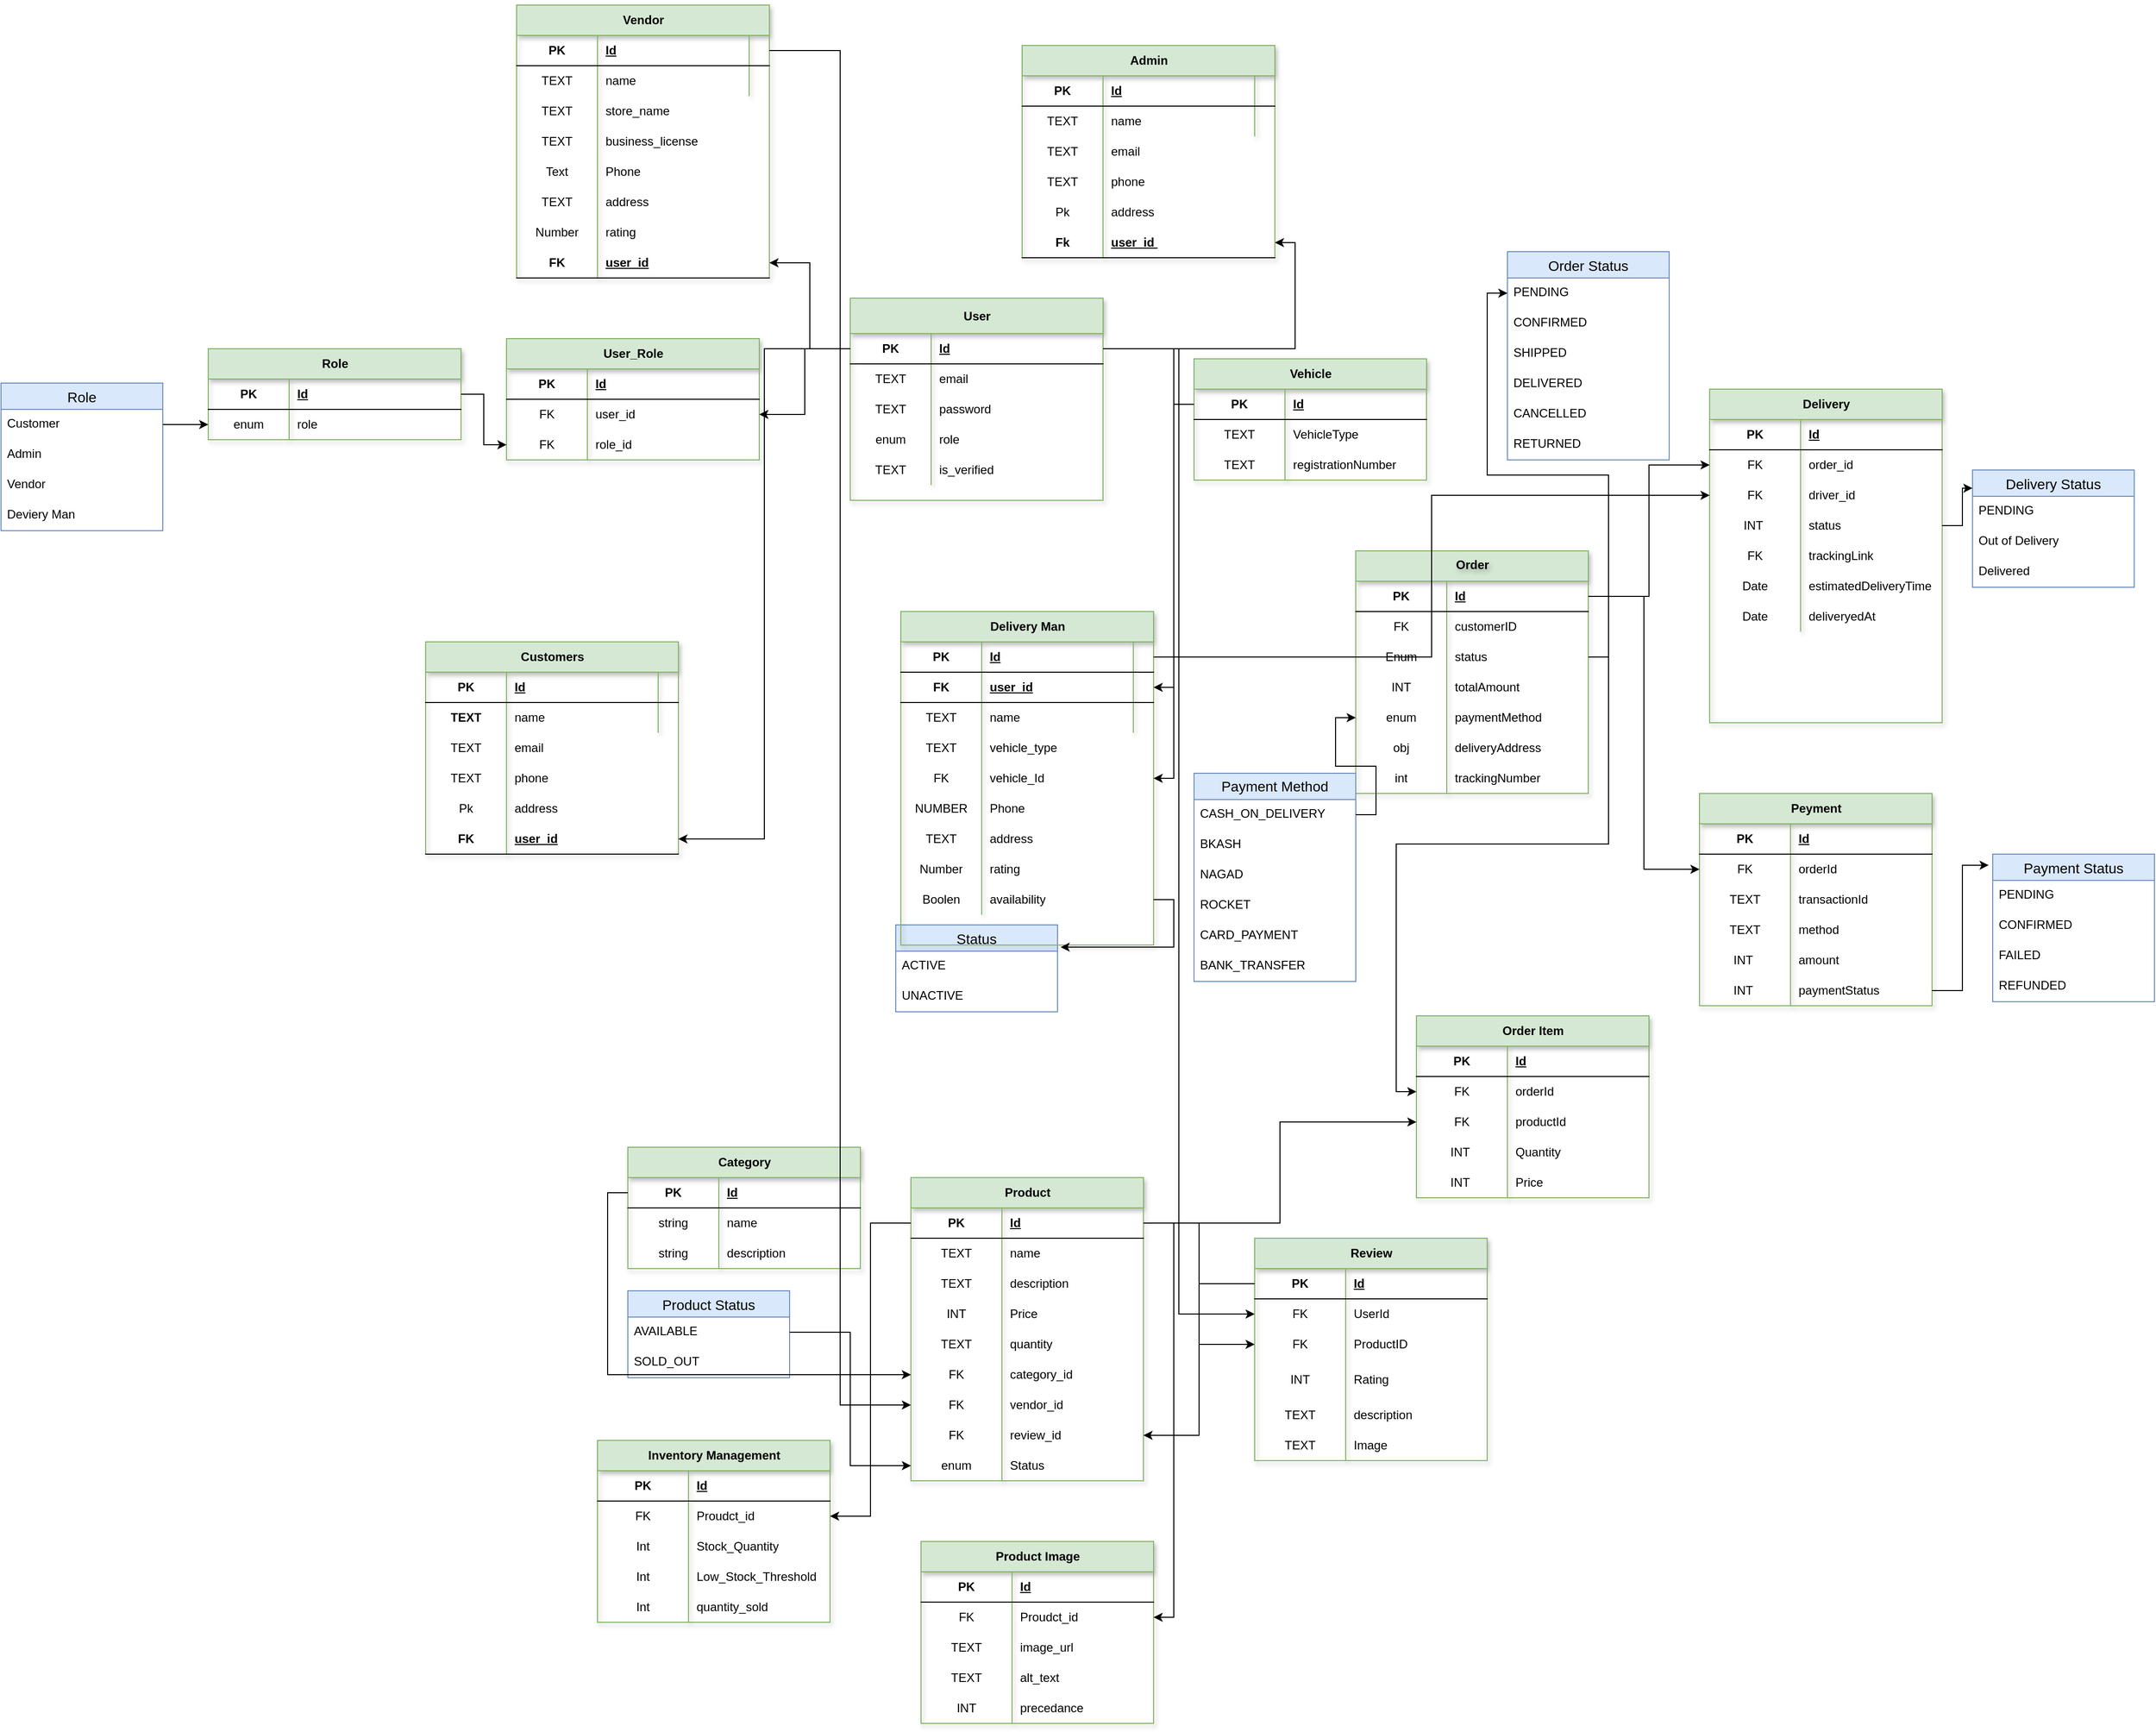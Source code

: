 <mxfile version="26.1.0">
  <diagram name="Page-1" id="debyty2_nErsIY0kvu2e">
    <mxGraphModel dx="3209" dy="1877" grid="1" gridSize="10" guides="1" tooltips="1" connect="1" arrows="1" fold="1" page="1" pageScale="1" pageWidth="850" pageHeight="1100" math="0" shadow="0">
      <root>
        <mxCell id="0" />
        <mxCell id="1" parent="0" />
        <mxCell id="odSi91mjTeVzeyXZpC5O-1" value="User" style="shape=table;startSize=35;container=1;collapsible=1;childLayout=tableLayout;fixedRows=1;rowLines=0;fontStyle=1;align=center;resizeLast=1;html=1;fillColor=#d5e8d4;strokeColor=#82b366;rounded=0;swimlaneLine=1;shadow=1;" parent="1" vertex="1">
          <mxGeometry x="-40" y="-130" width="250" height="200" as="geometry">
            <mxRectangle x="120" y="370" width="70" height="30" as="alternateBounds" />
          </mxGeometry>
        </mxCell>
        <mxCell id="odSi91mjTeVzeyXZpC5O-2" value="" style="shape=tableRow;horizontal=0;startSize=0;swimlaneHead=0;swimlaneBody=0;fillColor=none;collapsible=0;dropTarget=0;points=[[0,0.5],[1,0.5]];portConstraint=eastwest;top=0;left=0;right=0;bottom=1;swimlaneFillColor=none;" parent="odSi91mjTeVzeyXZpC5O-1" vertex="1">
          <mxGeometry y="35" width="250" height="30" as="geometry" />
        </mxCell>
        <mxCell id="odSi91mjTeVzeyXZpC5O-3" value="PK" style="shape=partialRectangle;connectable=0;fillColor=none;top=0;left=0;bottom=0;right=0;fontStyle=1;overflow=hidden;whiteSpace=wrap;html=1;swimlaneFillColor=none;" parent="odSi91mjTeVzeyXZpC5O-2" vertex="1">
          <mxGeometry width="80" height="30" as="geometry">
            <mxRectangle width="80" height="30" as="alternateBounds" />
          </mxGeometry>
        </mxCell>
        <mxCell id="odSi91mjTeVzeyXZpC5O-4" value="Id" style="shape=partialRectangle;connectable=0;fillColor=none;top=0;left=0;bottom=0;right=0;align=left;spacingLeft=6;fontStyle=5;overflow=hidden;whiteSpace=wrap;html=1;swimlaneFillColor=none;" parent="odSi91mjTeVzeyXZpC5O-2" vertex="1">
          <mxGeometry x="80" width="170" height="30" as="geometry">
            <mxRectangle width="170" height="30" as="alternateBounds" />
          </mxGeometry>
        </mxCell>
        <mxCell id="odSi91mjTeVzeyXZpC5O-8" value="" style="shape=tableRow;horizontal=0;startSize=0;swimlaneHead=0;swimlaneBody=0;fillColor=none;collapsible=0;dropTarget=0;points=[[0,0.5],[1,0.5]];portConstraint=eastwest;top=0;left=0;right=0;bottom=0;swimlaneFillColor=none;" parent="odSi91mjTeVzeyXZpC5O-1" vertex="1">
          <mxGeometry y="65" width="250" height="30" as="geometry" />
        </mxCell>
        <mxCell id="odSi91mjTeVzeyXZpC5O-9" value="TEXT" style="shape=partialRectangle;connectable=0;fillColor=none;top=0;left=0;bottom=0;right=0;editable=1;overflow=hidden;whiteSpace=wrap;html=1;swimlaneFillColor=none;" parent="odSi91mjTeVzeyXZpC5O-8" vertex="1">
          <mxGeometry width="80" height="30" as="geometry">
            <mxRectangle width="80" height="30" as="alternateBounds" />
          </mxGeometry>
        </mxCell>
        <mxCell id="odSi91mjTeVzeyXZpC5O-10" value="email" style="shape=partialRectangle;connectable=0;fillColor=none;top=0;left=0;bottom=0;right=0;align=left;spacingLeft=6;overflow=hidden;whiteSpace=wrap;html=1;swimlaneFillColor=none;" parent="odSi91mjTeVzeyXZpC5O-8" vertex="1">
          <mxGeometry x="80" width="170" height="30" as="geometry">
            <mxRectangle width="170" height="30" as="alternateBounds" />
          </mxGeometry>
        </mxCell>
        <mxCell id="odSi91mjTeVzeyXZpC5O-11" value="" style="shape=tableRow;horizontal=0;startSize=0;swimlaneHead=0;swimlaneBody=0;fillColor=none;collapsible=0;dropTarget=0;points=[[0,0.5],[1,0.5]];portConstraint=eastwest;top=0;left=0;right=0;bottom=0;swimlaneFillColor=none;" parent="odSi91mjTeVzeyXZpC5O-1" vertex="1">
          <mxGeometry y="95" width="250" height="30" as="geometry" />
        </mxCell>
        <mxCell id="odSi91mjTeVzeyXZpC5O-12" value="TEXT" style="shape=partialRectangle;connectable=0;fillColor=none;top=0;left=0;bottom=0;right=0;editable=1;overflow=hidden;whiteSpace=wrap;html=1;swimlaneFillColor=none;" parent="odSi91mjTeVzeyXZpC5O-11" vertex="1">
          <mxGeometry width="80" height="30" as="geometry">
            <mxRectangle width="80" height="30" as="alternateBounds" />
          </mxGeometry>
        </mxCell>
        <mxCell id="odSi91mjTeVzeyXZpC5O-13" value="password" style="shape=partialRectangle;connectable=0;fillColor=none;top=0;left=0;bottom=0;right=0;align=left;spacingLeft=6;overflow=hidden;whiteSpace=wrap;html=1;swimlaneFillColor=none;" parent="odSi91mjTeVzeyXZpC5O-11" vertex="1">
          <mxGeometry x="80" width="170" height="30" as="geometry">
            <mxRectangle width="170" height="30" as="alternateBounds" />
          </mxGeometry>
        </mxCell>
        <mxCell id="EXjCa7zp8hq0a1qGl2Lz-10" value="" style="shape=tableRow;horizontal=0;startSize=0;swimlaneHead=0;swimlaneBody=0;fillColor=none;collapsible=0;dropTarget=0;points=[[0,0.5],[1,0.5]];portConstraint=eastwest;top=0;left=0;right=0;bottom=0;swimlaneFillColor=none;" parent="odSi91mjTeVzeyXZpC5O-1" vertex="1">
          <mxGeometry y="125" width="250" height="30" as="geometry" />
        </mxCell>
        <mxCell id="EXjCa7zp8hq0a1qGl2Lz-11" value="enum" style="shape=partialRectangle;connectable=0;fillColor=none;top=0;left=0;bottom=0;right=0;editable=1;overflow=hidden;whiteSpace=wrap;html=1;swimlaneFillColor=none;" parent="EXjCa7zp8hq0a1qGl2Lz-10" vertex="1">
          <mxGeometry width="80" height="30" as="geometry">
            <mxRectangle width="80" height="30" as="alternateBounds" />
          </mxGeometry>
        </mxCell>
        <mxCell id="EXjCa7zp8hq0a1qGl2Lz-12" value="role" style="shape=partialRectangle;connectable=0;fillColor=none;top=0;left=0;bottom=0;right=0;align=left;spacingLeft=6;overflow=hidden;whiteSpace=wrap;html=1;swimlaneFillColor=none;" parent="EXjCa7zp8hq0a1qGl2Lz-10" vertex="1">
          <mxGeometry x="80" width="170" height="30" as="geometry">
            <mxRectangle width="170" height="30" as="alternateBounds" />
          </mxGeometry>
        </mxCell>
        <mxCell id="T1Ps4yvL2xbv5AOZ6xTe-1" value="" style="shape=tableRow;horizontal=0;startSize=0;swimlaneHead=0;swimlaneBody=0;fillColor=none;collapsible=0;dropTarget=0;points=[[0,0.5],[1,0.5]];portConstraint=eastwest;top=0;left=0;right=0;bottom=0;swimlaneFillColor=none;" vertex="1" parent="odSi91mjTeVzeyXZpC5O-1">
          <mxGeometry y="155" width="250" height="30" as="geometry" />
        </mxCell>
        <mxCell id="T1Ps4yvL2xbv5AOZ6xTe-2" value="TEXT" style="shape=partialRectangle;connectable=0;fillColor=none;top=0;left=0;bottom=0;right=0;editable=1;overflow=hidden;whiteSpace=wrap;html=1;swimlaneFillColor=none;" vertex="1" parent="T1Ps4yvL2xbv5AOZ6xTe-1">
          <mxGeometry width="80" height="30" as="geometry">
            <mxRectangle width="80" height="30" as="alternateBounds" />
          </mxGeometry>
        </mxCell>
        <mxCell id="T1Ps4yvL2xbv5AOZ6xTe-3" value="is_verified" style="shape=partialRectangle;connectable=0;fillColor=none;top=0;left=0;bottom=0;right=0;align=left;spacingLeft=6;overflow=hidden;whiteSpace=wrap;html=1;swimlaneFillColor=none;" vertex="1" parent="T1Ps4yvL2xbv5AOZ6xTe-1">
          <mxGeometry x="80" width="170" height="30" as="geometry">
            <mxRectangle width="170" height="30" as="alternateBounds" />
          </mxGeometry>
        </mxCell>
        <mxCell id="EXjCa7zp8hq0a1qGl2Lz-22" value="Role" style="swimlane;fontStyle=0;childLayout=stackLayout;horizontal=1;startSize=26;horizontalStack=0;resizeParent=1;resizeParentMax=0;resizeLast=0;collapsible=1;marginBottom=0;align=center;fontSize=14;fillColor=#dae8fc;strokeColor=#6c8ebf;" parent="1" vertex="1">
          <mxGeometry x="-880" y="-46" width="160" height="146" as="geometry" />
        </mxCell>
        <mxCell id="EXjCa7zp8hq0a1qGl2Lz-23" value="Customer" style="text;strokeColor=none;fillColor=none;spacingLeft=4;spacingRight=4;overflow=hidden;rotatable=0;points=[[0,0.5],[1,0.5]];portConstraint=eastwest;fontSize=12;whiteSpace=wrap;html=1;" parent="EXjCa7zp8hq0a1qGl2Lz-22" vertex="1">
          <mxGeometry y="26" width="160" height="30" as="geometry" />
        </mxCell>
        <mxCell id="EXjCa7zp8hq0a1qGl2Lz-24" value="Admin" style="text;strokeColor=none;fillColor=none;spacingLeft=4;spacingRight=4;overflow=hidden;rotatable=0;points=[[0,0.5],[1,0.5]];portConstraint=eastwest;fontSize=12;whiteSpace=wrap;html=1;" parent="EXjCa7zp8hq0a1qGl2Lz-22" vertex="1">
          <mxGeometry y="56" width="160" height="30" as="geometry" />
        </mxCell>
        <mxCell id="EXjCa7zp8hq0a1qGl2Lz-25" value="Vendor" style="text;strokeColor=none;fillColor=none;spacingLeft=4;spacingRight=4;overflow=hidden;rotatable=0;points=[[0,0.5],[1,0.5]];portConstraint=eastwest;fontSize=12;whiteSpace=wrap;html=1;" parent="EXjCa7zp8hq0a1qGl2Lz-22" vertex="1">
          <mxGeometry y="86" width="160" height="30" as="geometry" />
        </mxCell>
        <mxCell id="EXjCa7zp8hq0a1qGl2Lz-26" value="Deviery Man" style="text;strokeColor=none;fillColor=none;spacingLeft=4;spacingRight=4;overflow=hidden;rotatable=0;points=[[0,0.5],[1,0.5]];portConstraint=eastwest;fontSize=12;whiteSpace=wrap;html=1;" parent="EXjCa7zp8hq0a1qGl2Lz-22" vertex="1">
          <mxGeometry y="116" width="160" height="30" as="geometry" />
        </mxCell>
        <mxCell id="EXjCa7zp8hq0a1qGl2Lz-74" value="Product" style="shape=table;startSize=30;container=1;collapsible=1;childLayout=tableLayout;fixedRows=1;rowLines=0;fontStyle=1;align=center;resizeLast=1;html=1;fillColor=#d5e8d4;strokeColor=#82b366;rounded=0;swimlaneLine=1;shadow=1;" parent="1" vertex="1">
          <mxGeometry x="20" y="740" width="230" height="300" as="geometry">
            <mxRectangle x="120" y="370" width="70" height="30" as="alternateBounds" />
          </mxGeometry>
        </mxCell>
        <mxCell id="EXjCa7zp8hq0a1qGl2Lz-75" value="" style="shape=tableRow;horizontal=0;startSize=0;swimlaneHead=0;swimlaneBody=0;fillColor=none;collapsible=0;dropTarget=0;points=[[0,0.5],[1,0.5]];portConstraint=eastwest;top=0;left=0;right=0;bottom=1;swimlaneFillColor=none;" parent="EXjCa7zp8hq0a1qGl2Lz-74" vertex="1">
          <mxGeometry y="30" width="230" height="30" as="geometry" />
        </mxCell>
        <mxCell id="EXjCa7zp8hq0a1qGl2Lz-76" value="PK" style="shape=partialRectangle;connectable=0;fillColor=none;top=0;left=0;bottom=0;right=0;fontStyle=1;overflow=hidden;whiteSpace=wrap;html=1;swimlaneFillColor=none;" parent="EXjCa7zp8hq0a1qGl2Lz-75" vertex="1">
          <mxGeometry width="90" height="30" as="geometry">
            <mxRectangle width="90" height="30" as="alternateBounds" />
          </mxGeometry>
        </mxCell>
        <mxCell id="EXjCa7zp8hq0a1qGl2Lz-77" value="Id" style="shape=partialRectangle;connectable=0;fillColor=none;top=0;left=0;bottom=0;right=0;align=left;spacingLeft=6;fontStyle=5;overflow=hidden;whiteSpace=wrap;html=1;swimlaneFillColor=none;" parent="EXjCa7zp8hq0a1qGl2Lz-75" vertex="1">
          <mxGeometry x="90" width="140" height="30" as="geometry">
            <mxRectangle width="140" height="30" as="alternateBounds" />
          </mxGeometry>
        </mxCell>
        <mxCell id="EXjCa7zp8hq0a1qGl2Lz-78" value="" style="shape=tableRow;horizontal=0;startSize=0;swimlaneHead=0;swimlaneBody=0;fillColor=none;collapsible=0;dropTarget=0;points=[[0,0.5],[1,0.5]];portConstraint=eastwest;top=0;left=0;right=0;bottom=0;swimlaneFillColor=none;swimlaneLine=1;shadow=0;" parent="EXjCa7zp8hq0a1qGl2Lz-74" vertex="1">
          <mxGeometry y="60" width="230" height="30" as="geometry" />
        </mxCell>
        <mxCell id="EXjCa7zp8hq0a1qGl2Lz-79" value="TEXT" style="shape=partialRectangle;connectable=0;fillColor=none;top=0;left=0;bottom=0;right=0;editable=1;overflow=hidden;whiteSpace=wrap;html=1;swimlaneFillColor=none;" parent="EXjCa7zp8hq0a1qGl2Lz-78" vertex="1">
          <mxGeometry width="90" height="30" as="geometry">
            <mxRectangle width="90" height="30" as="alternateBounds" />
          </mxGeometry>
        </mxCell>
        <mxCell id="EXjCa7zp8hq0a1qGl2Lz-80" value="name" style="shape=partialRectangle;connectable=0;fillColor=none;top=0;left=0;bottom=0;right=0;align=left;spacingLeft=6;overflow=hidden;whiteSpace=wrap;html=1;swimlaneFillColor=none;" parent="EXjCa7zp8hq0a1qGl2Lz-78" vertex="1">
          <mxGeometry x="90" width="140" height="30" as="geometry">
            <mxRectangle width="140" height="30" as="alternateBounds" />
          </mxGeometry>
        </mxCell>
        <mxCell id="EXjCa7zp8hq0a1qGl2Lz-81" value="" style="shape=tableRow;horizontal=0;startSize=0;swimlaneHead=0;swimlaneBody=0;fillColor=none;collapsible=0;dropTarget=0;points=[[0,0.5],[1,0.5]];portConstraint=eastwest;top=0;left=0;right=0;bottom=0;swimlaneFillColor=none;" parent="EXjCa7zp8hq0a1qGl2Lz-74" vertex="1">
          <mxGeometry y="90" width="230" height="30" as="geometry" />
        </mxCell>
        <mxCell id="EXjCa7zp8hq0a1qGl2Lz-82" value="TEXT" style="shape=partialRectangle;connectable=0;fillColor=none;top=0;left=0;bottom=0;right=0;editable=1;overflow=hidden;whiteSpace=wrap;html=1;swimlaneFillColor=none;" parent="EXjCa7zp8hq0a1qGl2Lz-81" vertex="1">
          <mxGeometry width="90" height="30" as="geometry">
            <mxRectangle width="90" height="30" as="alternateBounds" />
          </mxGeometry>
        </mxCell>
        <mxCell id="EXjCa7zp8hq0a1qGl2Lz-83" value="description" style="shape=partialRectangle;connectable=0;fillColor=none;top=0;left=0;bottom=0;right=0;align=left;spacingLeft=6;overflow=hidden;whiteSpace=wrap;html=1;swimlaneFillColor=none;" parent="EXjCa7zp8hq0a1qGl2Lz-81" vertex="1">
          <mxGeometry x="90" width="140" height="30" as="geometry">
            <mxRectangle width="140" height="30" as="alternateBounds" />
          </mxGeometry>
        </mxCell>
        <mxCell id="EXjCa7zp8hq0a1qGl2Lz-84" value="" style="shape=tableRow;horizontal=0;startSize=0;swimlaneHead=0;swimlaneBody=0;fillColor=none;collapsible=0;dropTarget=0;points=[[0,0.5],[1,0.5]];portConstraint=eastwest;top=0;left=0;right=0;bottom=0;swimlaneFillColor=none;" parent="EXjCa7zp8hq0a1qGl2Lz-74" vertex="1">
          <mxGeometry y="120" width="230" height="30" as="geometry" />
        </mxCell>
        <mxCell id="EXjCa7zp8hq0a1qGl2Lz-85" value="INT" style="shape=partialRectangle;connectable=0;fillColor=none;top=0;left=0;bottom=0;right=0;editable=1;overflow=hidden;whiteSpace=wrap;html=1;swimlaneFillColor=none;" parent="EXjCa7zp8hq0a1qGl2Lz-84" vertex="1">
          <mxGeometry width="90" height="30" as="geometry">
            <mxRectangle width="90" height="30" as="alternateBounds" />
          </mxGeometry>
        </mxCell>
        <mxCell id="EXjCa7zp8hq0a1qGl2Lz-86" value="Price" style="shape=partialRectangle;connectable=0;fillColor=none;top=0;left=0;bottom=0;right=0;align=left;spacingLeft=6;overflow=hidden;whiteSpace=wrap;html=1;swimlaneFillColor=none;" parent="EXjCa7zp8hq0a1qGl2Lz-84" vertex="1">
          <mxGeometry x="90" width="140" height="30" as="geometry">
            <mxRectangle width="140" height="30" as="alternateBounds" />
          </mxGeometry>
        </mxCell>
        <mxCell id="EXjCa7zp8hq0a1qGl2Lz-87" value="" style="shape=tableRow;horizontal=0;startSize=0;swimlaneHead=0;swimlaneBody=0;fillColor=none;collapsible=0;dropTarget=0;points=[[0,0.5],[1,0.5]];portConstraint=eastwest;top=0;left=0;right=0;bottom=0;swimlaneFillColor=none;" parent="EXjCa7zp8hq0a1qGl2Lz-74" vertex="1">
          <mxGeometry y="150" width="230" height="30" as="geometry" />
        </mxCell>
        <mxCell id="EXjCa7zp8hq0a1qGl2Lz-88" value="TEXT" style="shape=partialRectangle;connectable=0;fillColor=none;top=0;left=0;bottom=0;right=0;editable=1;overflow=hidden;whiteSpace=wrap;html=1;swimlaneFillColor=none;" parent="EXjCa7zp8hq0a1qGl2Lz-87" vertex="1">
          <mxGeometry width="90" height="30" as="geometry">
            <mxRectangle width="90" height="30" as="alternateBounds" />
          </mxGeometry>
        </mxCell>
        <mxCell id="EXjCa7zp8hq0a1qGl2Lz-89" value="quantity" style="shape=partialRectangle;connectable=0;fillColor=none;top=0;left=0;bottom=0;right=0;align=left;spacingLeft=6;overflow=hidden;whiteSpace=wrap;html=1;swimlaneFillColor=none;" parent="EXjCa7zp8hq0a1qGl2Lz-87" vertex="1">
          <mxGeometry x="90" width="140" height="30" as="geometry">
            <mxRectangle width="140" height="30" as="alternateBounds" />
          </mxGeometry>
        </mxCell>
        <mxCell id="EXjCa7zp8hq0a1qGl2Lz-93" value="" style="shape=tableRow;horizontal=0;startSize=0;swimlaneHead=0;swimlaneBody=0;fillColor=none;collapsible=0;dropTarget=0;points=[[0,0.5],[1,0.5]];portConstraint=eastwest;top=0;left=0;right=0;bottom=0;swimlaneFillColor=none;" parent="EXjCa7zp8hq0a1qGl2Lz-74" vertex="1">
          <mxGeometry y="180" width="230" height="30" as="geometry" />
        </mxCell>
        <mxCell id="EXjCa7zp8hq0a1qGl2Lz-94" value="FK" style="shape=partialRectangle;connectable=0;fillColor=none;top=0;left=0;bottom=0;right=0;editable=1;overflow=hidden;whiteSpace=wrap;html=1;swimlaneFillColor=none;" parent="EXjCa7zp8hq0a1qGl2Lz-93" vertex="1">
          <mxGeometry width="90" height="30" as="geometry">
            <mxRectangle width="90" height="30" as="alternateBounds" />
          </mxGeometry>
        </mxCell>
        <mxCell id="EXjCa7zp8hq0a1qGl2Lz-95" value="category_id" style="shape=partialRectangle;connectable=0;fillColor=none;top=0;left=0;bottom=0;right=0;align=left;spacingLeft=6;overflow=hidden;whiteSpace=wrap;html=1;swimlaneFillColor=none;" parent="EXjCa7zp8hq0a1qGl2Lz-93" vertex="1">
          <mxGeometry x="90" width="140" height="30" as="geometry">
            <mxRectangle width="140" height="30" as="alternateBounds" />
          </mxGeometry>
        </mxCell>
        <mxCell id="EXjCa7zp8hq0a1qGl2Lz-96" value="" style="shape=tableRow;horizontal=0;startSize=0;swimlaneHead=0;swimlaneBody=0;fillColor=none;collapsible=0;dropTarget=0;points=[[0,0.5],[1,0.5]];portConstraint=eastwest;top=0;left=0;right=0;bottom=0;swimlaneFillColor=none;" parent="EXjCa7zp8hq0a1qGl2Lz-74" vertex="1">
          <mxGeometry y="210" width="230" height="30" as="geometry" />
        </mxCell>
        <mxCell id="EXjCa7zp8hq0a1qGl2Lz-97" value="FK" style="shape=partialRectangle;connectable=0;fillColor=none;top=0;left=0;bottom=0;right=0;editable=1;overflow=hidden;whiteSpace=wrap;html=1;swimlaneFillColor=none;" parent="EXjCa7zp8hq0a1qGl2Lz-96" vertex="1">
          <mxGeometry width="90" height="30" as="geometry">
            <mxRectangle width="90" height="30" as="alternateBounds" />
          </mxGeometry>
        </mxCell>
        <mxCell id="EXjCa7zp8hq0a1qGl2Lz-98" value="vendor_id" style="shape=partialRectangle;connectable=0;fillColor=none;top=0;left=0;bottom=0;right=0;align=left;spacingLeft=6;overflow=hidden;whiteSpace=wrap;html=1;swimlaneFillColor=none;" parent="EXjCa7zp8hq0a1qGl2Lz-96" vertex="1">
          <mxGeometry x="90" width="140" height="30" as="geometry">
            <mxRectangle width="140" height="30" as="alternateBounds" />
          </mxGeometry>
        </mxCell>
        <mxCell id="EXjCa7zp8hq0a1qGl2Lz-99" value="" style="shape=tableRow;horizontal=0;startSize=0;swimlaneHead=0;swimlaneBody=0;fillColor=none;collapsible=0;dropTarget=0;points=[[0,0.5],[1,0.5]];portConstraint=eastwest;top=0;left=0;right=0;bottom=0;swimlaneFillColor=none;" parent="EXjCa7zp8hq0a1qGl2Lz-74" vertex="1">
          <mxGeometry y="240" width="230" height="30" as="geometry" />
        </mxCell>
        <mxCell id="EXjCa7zp8hq0a1qGl2Lz-100" value="FK" style="shape=partialRectangle;connectable=0;fillColor=none;top=0;left=0;bottom=0;right=0;editable=1;overflow=hidden;whiteSpace=wrap;html=1;swimlaneFillColor=none;" parent="EXjCa7zp8hq0a1qGl2Lz-99" vertex="1">
          <mxGeometry width="90" height="30" as="geometry">
            <mxRectangle width="90" height="30" as="alternateBounds" />
          </mxGeometry>
        </mxCell>
        <mxCell id="EXjCa7zp8hq0a1qGl2Lz-101" value="review_id" style="shape=partialRectangle;connectable=0;fillColor=none;top=0;left=0;bottom=0;right=0;align=left;spacingLeft=6;overflow=hidden;whiteSpace=wrap;html=1;swimlaneFillColor=none;" parent="EXjCa7zp8hq0a1qGl2Lz-99" vertex="1">
          <mxGeometry x="90" width="140" height="30" as="geometry">
            <mxRectangle width="140" height="30" as="alternateBounds" />
          </mxGeometry>
        </mxCell>
        <mxCell id="EXjCa7zp8hq0a1qGl2Lz-116" value="" style="shape=tableRow;horizontal=0;startSize=0;swimlaneHead=0;swimlaneBody=0;fillColor=none;collapsible=0;dropTarget=0;points=[[0,0.5],[1,0.5]];portConstraint=eastwest;top=0;left=0;right=0;bottom=0;swimlaneFillColor=none;" parent="EXjCa7zp8hq0a1qGl2Lz-74" vertex="1">
          <mxGeometry y="270" width="230" height="30" as="geometry" />
        </mxCell>
        <mxCell id="EXjCa7zp8hq0a1qGl2Lz-117" value="enum" style="shape=partialRectangle;connectable=0;fillColor=none;top=0;left=0;bottom=0;right=0;editable=1;overflow=hidden;whiteSpace=wrap;html=1;swimlaneFillColor=none;" parent="EXjCa7zp8hq0a1qGl2Lz-116" vertex="1">
          <mxGeometry width="90" height="30" as="geometry">
            <mxRectangle width="90" height="30" as="alternateBounds" />
          </mxGeometry>
        </mxCell>
        <mxCell id="EXjCa7zp8hq0a1qGl2Lz-118" value="Status" style="shape=partialRectangle;connectable=0;fillColor=none;top=0;left=0;bottom=0;right=0;align=left;spacingLeft=6;overflow=hidden;whiteSpace=wrap;html=1;swimlaneFillColor=none;" parent="EXjCa7zp8hq0a1qGl2Lz-116" vertex="1">
          <mxGeometry x="90" width="140" height="30" as="geometry">
            <mxRectangle width="140" height="30" as="alternateBounds" />
          </mxGeometry>
        </mxCell>
        <mxCell id="EXjCa7zp8hq0a1qGl2Lz-109" value="Product Status" style="swimlane;fontStyle=0;childLayout=stackLayout;horizontal=1;startSize=26;horizontalStack=0;resizeParent=1;resizeParentMax=0;resizeLast=0;collapsible=1;marginBottom=0;align=center;fontSize=14;fillColor=#dae8fc;strokeColor=#6c8ebf;" parent="1" vertex="1">
          <mxGeometry x="-260" y="852" width="160" height="86" as="geometry" />
        </mxCell>
        <mxCell id="EXjCa7zp8hq0a1qGl2Lz-110" value="AVAILABLE" style="text;strokeColor=none;fillColor=none;spacingLeft=4;spacingRight=4;overflow=hidden;rotatable=0;points=[[0,0.5],[1,0.5]];portConstraint=eastwest;fontSize=12;whiteSpace=wrap;html=1;" parent="EXjCa7zp8hq0a1qGl2Lz-109" vertex="1">
          <mxGeometry y="26" width="160" height="30" as="geometry" />
        </mxCell>
        <mxCell id="EXjCa7zp8hq0a1qGl2Lz-111" value="SOLD_OUT" style="text;strokeColor=none;fillColor=none;spacingLeft=4;spacingRight=4;overflow=hidden;rotatable=0;points=[[0,0.5],[1,0.5]];portConstraint=eastwest;fontSize=12;whiteSpace=wrap;html=1;" parent="EXjCa7zp8hq0a1qGl2Lz-109" vertex="1">
          <mxGeometry y="56" width="160" height="30" as="geometry" />
        </mxCell>
        <mxCell id="EXjCa7zp8hq0a1qGl2Lz-119" value="Category" style="shape=table;startSize=30;container=1;collapsible=1;childLayout=tableLayout;fixedRows=1;rowLines=0;fontStyle=1;align=center;resizeLast=1;html=1;fillColor=#d5e8d4;strokeColor=#82b366;rounded=0;swimlaneLine=1;shadow=1;" parent="1" vertex="1">
          <mxGeometry x="-260" y="710" width="230" height="120" as="geometry">
            <mxRectangle x="120" y="370" width="70" height="30" as="alternateBounds" />
          </mxGeometry>
        </mxCell>
        <mxCell id="EXjCa7zp8hq0a1qGl2Lz-120" value="" style="shape=tableRow;horizontal=0;startSize=0;swimlaneHead=0;swimlaneBody=0;fillColor=none;collapsible=0;dropTarget=0;points=[[0,0.5],[1,0.5]];portConstraint=eastwest;top=0;left=0;right=0;bottom=1;swimlaneFillColor=none;" parent="EXjCa7zp8hq0a1qGl2Lz-119" vertex="1">
          <mxGeometry y="30" width="230" height="30" as="geometry" />
        </mxCell>
        <mxCell id="EXjCa7zp8hq0a1qGl2Lz-121" value="PK" style="shape=partialRectangle;connectable=0;fillColor=none;top=0;left=0;bottom=0;right=0;fontStyle=1;overflow=hidden;whiteSpace=wrap;html=1;swimlaneFillColor=none;" parent="EXjCa7zp8hq0a1qGl2Lz-120" vertex="1">
          <mxGeometry width="90" height="30" as="geometry">
            <mxRectangle width="90" height="30" as="alternateBounds" />
          </mxGeometry>
        </mxCell>
        <mxCell id="EXjCa7zp8hq0a1qGl2Lz-122" value="Id" style="shape=partialRectangle;connectable=0;fillColor=none;top=0;left=0;bottom=0;right=0;align=left;spacingLeft=6;fontStyle=5;overflow=hidden;whiteSpace=wrap;html=1;swimlaneFillColor=none;" parent="EXjCa7zp8hq0a1qGl2Lz-120" vertex="1">
          <mxGeometry x="90" width="140" height="30" as="geometry">
            <mxRectangle width="140" height="30" as="alternateBounds" />
          </mxGeometry>
        </mxCell>
        <mxCell id="EXjCa7zp8hq0a1qGl2Lz-123" value="" style="shape=tableRow;horizontal=0;startSize=0;swimlaneHead=0;swimlaneBody=0;fillColor=none;collapsible=0;dropTarget=0;points=[[0,0.5],[1,0.5]];portConstraint=eastwest;top=0;left=0;right=0;bottom=0;swimlaneFillColor=none;swimlaneLine=1;shadow=0;" parent="EXjCa7zp8hq0a1qGl2Lz-119" vertex="1">
          <mxGeometry y="60" width="230" height="30" as="geometry" />
        </mxCell>
        <mxCell id="EXjCa7zp8hq0a1qGl2Lz-124" value="string" style="shape=partialRectangle;connectable=0;fillColor=none;top=0;left=0;bottom=0;right=0;editable=1;overflow=hidden;whiteSpace=wrap;html=1;swimlaneFillColor=none;" parent="EXjCa7zp8hq0a1qGl2Lz-123" vertex="1">
          <mxGeometry width="90" height="30" as="geometry">
            <mxRectangle width="90" height="30" as="alternateBounds" />
          </mxGeometry>
        </mxCell>
        <mxCell id="EXjCa7zp8hq0a1qGl2Lz-125" value="name" style="shape=partialRectangle;connectable=0;fillColor=none;top=0;left=0;bottom=0;right=0;align=left;spacingLeft=6;overflow=hidden;whiteSpace=wrap;html=1;swimlaneFillColor=none;" parent="EXjCa7zp8hq0a1qGl2Lz-123" vertex="1">
          <mxGeometry x="90" width="140" height="30" as="geometry">
            <mxRectangle width="140" height="30" as="alternateBounds" />
          </mxGeometry>
        </mxCell>
        <mxCell id="EXjCa7zp8hq0a1qGl2Lz-126" value="" style="shape=tableRow;horizontal=0;startSize=0;swimlaneHead=0;swimlaneBody=0;fillColor=none;collapsible=0;dropTarget=0;points=[[0,0.5],[1,0.5]];portConstraint=eastwest;top=0;left=0;right=0;bottom=0;swimlaneFillColor=none;" parent="EXjCa7zp8hq0a1qGl2Lz-119" vertex="1">
          <mxGeometry y="90" width="230" height="30" as="geometry" />
        </mxCell>
        <mxCell id="EXjCa7zp8hq0a1qGl2Lz-127" value="string" style="shape=partialRectangle;connectable=0;fillColor=none;top=0;left=0;bottom=0;right=0;editable=1;overflow=hidden;whiteSpace=wrap;html=1;swimlaneFillColor=none;" parent="EXjCa7zp8hq0a1qGl2Lz-126" vertex="1">
          <mxGeometry width="90" height="30" as="geometry">
            <mxRectangle width="90" height="30" as="alternateBounds" />
          </mxGeometry>
        </mxCell>
        <mxCell id="EXjCa7zp8hq0a1qGl2Lz-128" value="description" style="shape=partialRectangle;connectable=0;fillColor=none;top=0;left=0;bottom=0;right=0;align=left;spacingLeft=6;overflow=hidden;whiteSpace=wrap;html=1;swimlaneFillColor=none;" parent="EXjCa7zp8hq0a1qGl2Lz-126" vertex="1">
          <mxGeometry x="90" width="140" height="30" as="geometry">
            <mxRectangle width="140" height="30" as="alternateBounds" />
          </mxGeometry>
        </mxCell>
        <mxCell id="EXjCa7zp8hq0a1qGl2Lz-152" value="Review" style="shape=table;startSize=30;container=1;collapsible=1;childLayout=tableLayout;fixedRows=1;rowLines=0;fontStyle=1;align=center;resizeLast=1;html=1;fillColor=#d5e8d4;strokeColor=#82b366;rounded=0;swimlaneLine=1;shadow=1;" parent="1" vertex="1">
          <mxGeometry x="360" y="800" width="230" height="220" as="geometry">
            <mxRectangle x="120" y="370" width="70" height="30" as="alternateBounds" />
          </mxGeometry>
        </mxCell>
        <mxCell id="EXjCa7zp8hq0a1qGl2Lz-153" value="" style="shape=tableRow;horizontal=0;startSize=0;swimlaneHead=0;swimlaneBody=0;fillColor=none;collapsible=0;dropTarget=0;points=[[0,0.5],[1,0.5]];portConstraint=eastwest;top=0;left=0;right=0;bottom=1;swimlaneFillColor=none;" parent="EXjCa7zp8hq0a1qGl2Lz-152" vertex="1">
          <mxGeometry y="30" width="230" height="30" as="geometry" />
        </mxCell>
        <mxCell id="EXjCa7zp8hq0a1qGl2Lz-154" value="PK" style="shape=partialRectangle;connectable=0;fillColor=none;top=0;left=0;bottom=0;right=0;fontStyle=1;overflow=hidden;whiteSpace=wrap;html=1;swimlaneFillColor=none;" parent="EXjCa7zp8hq0a1qGl2Lz-153" vertex="1">
          <mxGeometry width="90" height="30" as="geometry">
            <mxRectangle width="90" height="30" as="alternateBounds" />
          </mxGeometry>
        </mxCell>
        <mxCell id="EXjCa7zp8hq0a1qGl2Lz-155" value="Id" style="shape=partialRectangle;connectable=0;fillColor=none;top=0;left=0;bottom=0;right=0;align=left;spacingLeft=6;fontStyle=5;overflow=hidden;whiteSpace=wrap;html=1;swimlaneFillColor=none;" parent="EXjCa7zp8hq0a1qGl2Lz-153" vertex="1">
          <mxGeometry x="90" width="140" height="30" as="geometry">
            <mxRectangle width="140" height="30" as="alternateBounds" />
          </mxGeometry>
        </mxCell>
        <mxCell id="EXjCa7zp8hq0a1qGl2Lz-156" value="" style="shape=tableRow;horizontal=0;startSize=0;swimlaneHead=0;swimlaneBody=0;fillColor=none;collapsible=0;dropTarget=0;points=[[0,0.5],[1,0.5]];portConstraint=eastwest;top=0;left=0;right=0;bottom=0;swimlaneFillColor=none;swimlaneLine=1;shadow=0;" parent="EXjCa7zp8hq0a1qGl2Lz-152" vertex="1">
          <mxGeometry y="60" width="230" height="30" as="geometry" />
        </mxCell>
        <mxCell id="EXjCa7zp8hq0a1qGl2Lz-157" value="FK" style="shape=partialRectangle;connectable=0;fillColor=none;top=0;left=0;bottom=0;right=0;editable=1;overflow=hidden;whiteSpace=wrap;html=1;swimlaneFillColor=none;" parent="EXjCa7zp8hq0a1qGl2Lz-156" vertex="1">
          <mxGeometry width="90" height="30" as="geometry">
            <mxRectangle width="90" height="30" as="alternateBounds" />
          </mxGeometry>
        </mxCell>
        <mxCell id="EXjCa7zp8hq0a1qGl2Lz-158" value="UserId" style="shape=partialRectangle;connectable=0;fillColor=none;top=0;left=0;bottom=0;right=0;align=left;spacingLeft=6;overflow=hidden;whiteSpace=wrap;html=1;swimlaneFillColor=none;" parent="EXjCa7zp8hq0a1qGl2Lz-156" vertex="1">
          <mxGeometry x="90" width="140" height="30" as="geometry">
            <mxRectangle width="140" height="30" as="alternateBounds" />
          </mxGeometry>
        </mxCell>
        <mxCell id="EXjCa7zp8hq0a1qGl2Lz-159" value="" style="shape=tableRow;horizontal=0;startSize=0;swimlaneHead=0;swimlaneBody=0;fillColor=none;collapsible=0;dropTarget=0;points=[[0,0.5],[1,0.5]];portConstraint=eastwest;top=0;left=0;right=0;bottom=0;swimlaneFillColor=none;" parent="EXjCa7zp8hq0a1qGl2Lz-152" vertex="1">
          <mxGeometry y="90" width="230" height="30" as="geometry" />
        </mxCell>
        <mxCell id="EXjCa7zp8hq0a1qGl2Lz-160" value="FK" style="shape=partialRectangle;connectable=0;fillColor=none;top=0;left=0;bottom=0;right=0;editable=1;overflow=hidden;whiteSpace=wrap;html=1;swimlaneFillColor=none;" parent="EXjCa7zp8hq0a1qGl2Lz-159" vertex="1">
          <mxGeometry width="90" height="30" as="geometry">
            <mxRectangle width="90" height="30" as="alternateBounds" />
          </mxGeometry>
        </mxCell>
        <mxCell id="EXjCa7zp8hq0a1qGl2Lz-161" value="ProductID" style="shape=partialRectangle;connectable=0;fillColor=none;top=0;left=0;bottom=0;right=0;align=left;spacingLeft=6;overflow=hidden;whiteSpace=wrap;html=1;swimlaneFillColor=none;" parent="EXjCa7zp8hq0a1qGl2Lz-159" vertex="1">
          <mxGeometry x="90" width="140" height="30" as="geometry">
            <mxRectangle width="140" height="30" as="alternateBounds" />
          </mxGeometry>
        </mxCell>
        <mxCell id="EXjCa7zp8hq0a1qGl2Lz-162" value="" style="shape=tableRow;horizontal=0;startSize=0;swimlaneHead=0;swimlaneBody=0;fillColor=none;collapsible=0;dropTarget=0;points=[[0,0.5],[1,0.5]];portConstraint=eastwest;top=0;left=0;right=0;bottom=0;swimlaneFillColor=none;" parent="EXjCa7zp8hq0a1qGl2Lz-152" vertex="1">
          <mxGeometry y="120" width="230" height="40" as="geometry" />
        </mxCell>
        <mxCell id="EXjCa7zp8hq0a1qGl2Lz-163" value="INT" style="shape=partialRectangle;connectable=0;fillColor=none;top=0;left=0;bottom=0;right=0;editable=1;overflow=hidden;whiteSpace=wrap;html=1;swimlaneFillColor=none;" parent="EXjCa7zp8hq0a1qGl2Lz-162" vertex="1">
          <mxGeometry width="90" height="40" as="geometry">
            <mxRectangle width="90" height="40" as="alternateBounds" />
          </mxGeometry>
        </mxCell>
        <mxCell id="EXjCa7zp8hq0a1qGl2Lz-164" value="Rating" style="shape=partialRectangle;connectable=0;fillColor=none;top=0;left=0;bottom=0;right=0;align=left;spacingLeft=6;overflow=hidden;whiteSpace=wrap;html=1;swimlaneFillColor=none;" parent="EXjCa7zp8hq0a1qGl2Lz-162" vertex="1">
          <mxGeometry x="90" width="140" height="40" as="geometry">
            <mxRectangle width="140" height="40" as="alternateBounds" />
          </mxGeometry>
        </mxCell>
        <mxCell id="EXjCa7zp8hq0a1qGl2Lz-165" value="" style="shape=tableRow;horizontal=0;startSize=0;swimlaneHead=0;swimlaneBody=0;fillColor=none;collapsible=0;dropTarget=0;points=[[0,0.5],[1,0.5]];portConstraint=eastwest;top=0;left=0;right=0;bottom=0;swimlaneFillColor=none;" parent="EXjCa7zp8hq0a1qGl2Lz-152" vertex="1">
          <mxGeometry y="160" width="230" height="30" as="geometry" />
        </mxCell>
        <mxCell id="EXjCa7zp8hq0a1qGl2Lz-166" value="TEXT" style="shape=partialRectangle;connectable=0;fillColor=none;top=0;left=0;bottom=0;right=0;editable=1;overflow=hidden;whiteSpace=wrap;html=1;swimlaneFillColor=none;" parent="EXjCa7zp8hq0a1qGl2Lz-165" vertex="1">
          <mxGeometry width="90" height="30" as="geometry">
            <mxRectangle width="90" height="30" as="alternateBounds" />
          </mxGeometry>
        </mxCell>
        <mxCell id="EXjCa7zp8hq0a1qGl2Lz-167" value="description" style="shape=partialRectangle;connectable=0;fillColor=none;top=0;left=0;bottom=0;right=0;align=left;spacingLeft=6;overflow=hidden;whiteSpace=wrap;html=1;swimlaneFillColor=none;" parent="EXjCa7zp8hq0a1qGl2Lz-165" vertex="1">
          <mxGeometry x="90" width="140" height="30" as="geometry">
            <mxRectangle width="140" height="30" as="alternateBounds" />
          </mxGeometry>
        </mxCell>
        <mxCell id="T1Ps4yvL2xbv5AOZ6xTe-168" value="" style="shape=tableRow;horizontal=0;startSize=0;swimlaneHead=0;swimlaneBody=0;fillColor=none;collapsible=0;dropTarget=0;points=[[0,0.5],[1,0.5]];portConstraint=eastwest;top=0;left=0;right=0;bottom=0;swimlaneFillColor=none;" vertex="1" parent="EXjCa7zp8hq0a1qGl2Lz-152">
          <mxGeometry y="190" width="230" height="30" as="geometry" />
        </mxCell>
        <mxCell id="T1Ps4yvL2xbv5AOZ6xTe-169" value="TEXT" style="shape=partialRectangle;connectable=0;fillColor=none;top=0;left=0;bottom=0;right=0;editable=1;overflow=hidden;whiteSpace=wrap;html=1;swimlaneFillColor=none;" vertex="1" parent="T1Ps4yvL2xbv5AOZ6xTe-168">
          <mxGeometry width="90" height="30" as="geometry">
            <mxRectangle width="90" height="30" as="alternateBounds" />
          </mxGeometry>
        </mxCell>
        <mxCell id="T1Ps4yvL2xbv5AOZ6xTe-170" value="Image" style="shape=partialRectangle;connectable=0;fillColor=none;top=0;left=0;bottom=0;right=0;align=left;spacingLeft=6;overflow=hidden;whiteSpace=wrap;html=1;swimlaneFillColor=none;" vertex="1" parent="T1Ps4yvL2xbv5AOZ6xTe-168">
          <mxGeometry x="90" width="140" height="30" as="geometry">
            <mxRectangle width="140" height="30" as="alternateBounds" />
          </mxGeometry>
        </mxCell>
        <mxCell id="EXjCa7zp8hq0a1qGl2Lz-168" style="edgeStyle=orthogonalEdgeStyle;rounded=0;orthogonalLoop=1;jettySize=auto;html=1;exitX=1;exitY=0.5;exitDx=0;exitDy=0;entryX=0;entryY=0.5;entryDx=0;entryDy=0;" parent="1" source="odSi91mjTeVzeyXZpC5O-2" target="EXjCa7zp8hq0a1qGl2Lz-156" edge="1">
          <mxGeometry relative="1" as="geometry" />
        </mxCell>
        <mxCell id="EXjCa7zp8hq0a1qGl2Lz-169" style="edgeStyle=orthogonalEdgeStyle;rounded=0;orthogonalLoop=1;jettySize=auto;html=1;exitX=1;exitY=0.5;exitDx=0;exitDy=0;entryX=0;entryY=0.5;entryDx=0;entryDy=0;" parent="1" source="EXjCa7zp8hq0a1qGl2Lz-75" target="EXjCa7zp8hq0a1qGl2Lz-159" edge="1">
          <mxGeometry relative="1" as="geometry" />
        </mxCell>
        <mxCell id="EXjCa7zp8hq0a1qGl2Lz-171" style="edgeStyle=orthogonalEdgeStyle;rounded=0;orthogonalLoop=1;jettySize=auto;html=1;exitX=0;exitY=0.5;exitDx=0;exitDy=0;entryX=1;entryY=0.5;entryDx=0;entryDy=0;strokeColor=default;align=center;verticalAlign=middle;fontFamily=Helvetica;fontSize=11;fontColor=default;labelBackgroundColor=default;endArrow=classic;" parent="1" source="EXjCa7zp8hq0a1qGl2Lz-153" target="EXjCa7zp8hq0a1qGl2Lz-99" edge="1">
          <mxGeometry relative="1" as="geometry" />
        </mxCell>
        <mxCell id="EXjCa7zp8hq0a1qGl2Lz-175" style="edgeStyle=orthogonalEdgeStyle;shape=connector;rounded=0;orthogonalLoop=1;jettySize=auto;html=1;exitX=1;exitY=0.5;exitDx=0;exitDy=0;entryX=0;entryY=0.5;entryDx=0;entryDy=0;strokeColor=default;align=center;verticalAlign=middle;fontFamily=Helvetica;fontSize=11;fontColor=default;labelBackgroundColor=default;endArrow=classic;" parent="1" source="EXjCa7zp8hq0a1qGl2Lz-110" target="EXjCa7zp8hq0a1qGl2Lz-116" edge="1">
          <mxGeometry relative="1" as="geometry" />
        </mxCell>
        <mxCell id="EXjCa7zp8hq0a1qGl2Lz-176" style="edgeStyle=orthogonalEdgeStyle;shape=connector;rounded=0;orthogonalLoop=1;jettySize=auto;html=1;exitX=0;exitY=0.5;exitDx=0;exitDy=0;entryX=0;entryY=0.5;entryDx=0;entryDy=0;strokeColor=default;align=center;verticalAlign=middle;fontFamily=Helvetica;fontSize=11;fontColor=default;labelBackgroundColor=default;endArrow=classic;" parent="1" source="EXjCa7zp8hq0a1qGl2Lz-120" target="EXjCa7zp8hq0a1qGl2Lz-93" edge="1">
          <mxGeometry relative="1" as="geometry" />
        </mxCell>
        <mxCell id="_rEGobQP-8TKv2at3_9x-1" value="Order" style="shape=table;startSize=30;container=1;collapsible=1;childLayout=tableLayout;fixedRows=1;rowLines=0;fontStyle=1;align=center;resizeLast=1;fillColor=#d5e8d4;strokeColor=#82b366;rounded=0;swimlaneLine=1;shadow=1;labelBorderColor=none;html=1;verticalAlign=top;textShadow=1;labelBackgroundColor=none;" parent="1" vertex="1">
          <mxGeometry x="460" y="120" width="230" height="240" as="geometry">
            <mxRectangle x="120" y="370" width="70" height="30" as="alternateBounds" />
          </mxGeometry>
        </mxCell>
        <mxCell id="_rEGobQP-8TKv2at3_9x-2" value="" style="shape=tableRow;horizontal=0;startSize=0;swimlaneHead=0;swimlaneBody=0;fillColor=none;collapsible=0;dropTarget=0;points=[[0,0.5],[1,0.5]];portConstraint=eastwest;top=0;left=0;right=0;bottom=1;swimlaneFillColor=none;" parent="_rEGobQP-8TKv2at3_9x-1" vertex="1">
          <mxGeometry y="30" width="230" height="30" as="geometry" />
        </mxCell>
        <mxCell id="_rEGobQP-8TKv2at3_9x-3" value="PK" style="shape=partialRectangle;connectable=0;fillColor=none;top=0;left=0;bottom=0;right=0;fontStyle=1;overflow=hidden;whiteSpace=wrap;html=1;swimlaneFillColor=none;" parent="_rEGobQP-8TKv2at3_9x-2" vertex="1">
          <mxGeometry width="90" height="30" as="geometry">
            <mxRectangle width="90" height="30" as="alternateBounds" />
          </mxGeometry>
        </mxCell>
        <mxCell id="_rEGobQP-8TKv2at3_9x-4" value="Id" style="shape=partialRectangle;connectable=0;fillColor=none;top=0;left=0;bottom=0;right=0;align=left;spacingLeft=6;fontStyle=5;overflow=hidden;whiteSpace=wrap;html=1;swimlaneFillColor=none;" parent="_rEGobQP-8TKv2at3_9x-2" vertex="1">
          <mxGeometry x="90" width="140" height="30" as="geometry">
            <mxRectangle width="140" height="30" as="alternateBounds" />
          </mxGeometry>
        </mxCell>
        <mxCell id="_rEGobQP-8TKv2at3_9x-5" value="" style="shape=tableRow;horizontal=0;startSize=0;swimlaneHead=0;swimlaneBody=0;fillColor=none;collapsible=0;dropTarget=0;points=[[0,0.5],[1,0.5]];portConstraint=eastwest;top=0;left=0;right=0;bottom=0;swimlaneFillColor=none;swimlaneLine=1;shadow=0;" parent="_rEGobQP-8TKv2at3_9x-1" vertex="1">
          <mxGeometry y="60" width="230" height="30" as="geometry" />
        </mxCell>
        <mxCell id="_rEGobQP-8TKv2at3_9x-6" value="FK" style="shape=partialRectangle;connectable=0;fillColor=none;top=0;left=0;bottom=0;right=0;editable=1;overflow=hidden;whiteSpace=wrap;html=1;swimlaneFillColor=none;" parent="_rEGobQP-8TKv2at3_9x-5" vertex="1">
          <mxGeometry width="90" height="30" as="geometry">
            <mxRectangle width="90" height="30" as="alternateBounds" />
          </mxGeometry>
        </mxCell>
        <mxCell id="_rEGobQP-8TKv2at3_9x-7" value="customerID" style="shape=partialRectangle;connectable=0;fillColor=none;top=0;left=0;bottom=0;right=0;align=left;spacingLeft=6;overflow=hidden;whiteSpace=wrap;html=1;swimlaneFillColor=none;" parent="_rEGobQP-8TKv2at3_9x-5" vertex="1">
          <mxGeometry x="90" width="140" height="30" as="geometry">
            <mxRectangle width="140" height="30" as="alternateBounds" />
          </mxGeometry>
        </mxCell>
        <mxCell id="_rEGobQP-8TKv2at3_9x-8" value="" style="shape=tableRow;horizontal=0;startSize=0;swimlaneHead=0;swimlaneBody=0;fillColor=none;collapsible=0;dropTarget=0;points=[[0,0.5],[1,0.5]];portConstraint=eastwest;top=0;left=0;right=0;bottom=0;swimlaneFillColor=none;" parent="_rEGobQP-8TKv2at3_9x-1" vertex="1">
          <mxGeometry y="90" width="230" height="30" as="geometry" />
        </mxCell>
        <mxCell id="_rEGobQP-8TKv2at3_9x-9" value="Enum" style="shape=partialRectangle;connectable=0;fillColor=none;top=0;left=0;bottom=0;right=0;editable=1;overflow=hidden;whiteSpace=wrap;html=1;swimlaneFillColor=none;" parent="_rEGobQP-8TKv2at3_9x-8" vertex="1">
          <mxGeometry width="90" height="30" as="geometry">
            <mxRectangle width="90" height="30" as="alternateBounds" />
          </mxGeometry>
        </mxCell>
        <mxCell id="_rEGobQP-8TKv2at3_9x-10" value="status" style="shape=partialRectangle;connectable=0;fillColor=none;top=0;left=0;bottom=0;right=0;align=left;spacingLeft=6;overflow=hidden;whiteSpace=wrap;html=1;swimlaneFillColor=none;" parent="_rEGobQP-8TKv2at3_9x-8" vertex="1">
          <mxGeometry x="90" width="140" height="30" as="geometry">
            <mxRectangle width="140" height="30" as="alternateBounds" />
          </mxGeometry>
        </mxCell>
        <mxCell id="_rEGobQP-8TKv2at3_9x-11" value="" style="shape=tableRow;horizontal=0;startSize=0;swimlaneHead=0;swimlaneBody=0;fillColor=none;collapsible=0;dropTarget=0;points=[[0,0.5],[1,0.5]];portConstraint=eastwest;top=0;left=0;right=0;bottom=0;swimlaneFillColor=none;" parent="_rEGobQP-8TKv2at3_9x-1" vertex="1">
          <mxGeometry y="120" width="230" height="30" as="geometry" />
        </mxCell>
        <mxCell id="_rEGobQP-8TKv2at3_9x-12" value="INT" style="shape=partialRectangle;connectable=0;fillColor=none;top=0;left=0;bottom=0;right=0;editable=1;overflow=hidden;whiteSpace=wrap;html=1;swimlaneFillColor=none;" parent="_rEGobQP-8TKv2at3_9x-11" vertex="1">
          <mxGeometry width="90" height="30" as="geometry">
            <mxRectangle width="90" height="30" as="alternateBounds" />
          </mxGeometry>
        </mxCell>
        <mxCell id="_rEGobQP-8TKv2at3_9x-13" value="totalAmount" style="shape=partialRectangle;connectable=0;fillColor=none;top=0;left=0;bottom=0;right=0;align=left;spacingLeft=6;overflow=hidden;whiteSpace=wrap;html=1;swimlaneFillColor=none;" parent="_rEGobQP-8TKv2at3_9x-11" vertex="1">
          <mxGeometry x="90" width="140" height="30" as="geometry">
            <mxRectangle width="140" height="30" as="alternateBounds" />
          </mxGeometry>
        </mxCell>
        <mxCell id="_rEGobQP-8TKv2at3_9x-29" value="" style="shape=tableRow;horizontal=0;startSize=0;swimlaneHead=0;swimlaneBody=0;fillColor=none;collapsible=0;dropTarget=0;points=[[0,0.5],[1,0.5]];portConstraint=eastwest;top=0;left=0;right=0;bottom=0;swimlaneFillColor=none;" parent="_rEGobQP-8TKv2at3_9x-1" vertex="1">
          <mxGeometry y="150" width="230" height="30" as="geometry" />
        </mxCell>
        <mxCell id="_rEGobQP-8TKv2at3_9x-30" value="enum" style="shape=partialRectangle;connectable=0;fillColor=none;top=0;left=0;bottom=0;right=0;editable=1;overflow=hidden;whiteSpace=wrap;html=1;swimlaneFillColor=none;" parent="_rEGobQP-8TKv2at3_9x-29" vertex="1">
          <mxGeometry width="90" height="30" as="geometry">
            <mxRectangle width="90" height="30" as="alternateBounds" />
          </mxGeometry>
        </mxCell>
        <mxCell id="_rEGobQP-8TKv2at3_9x-31" value="paymentMethod" style="shape=partialRectangle;connectable=0;fillColor=none;top=0;left=0;bottom=0;right=0;align=left;spacingLeft=6;overflow=hidden;whiteSpace=wrap;html=1;swimlaneFillColor=none;" parent="_rEGobQP-8TKv2at3_9x-29" vertex="1">
          <mxGeometry x="90" width="140" height="30" as="geometry">
            <mxRectangle width="140" height="30" as="alternateBounds" />
          </mxGeometry>
        </mxCell>
        <mxCell id="_rEGobQP-8TKv2at3_9x-96" value="" style="shape=tableRow;horizontal=0;startSize=0;swimlaneHead=0;swimlaneBody=0;fillColor=none;collapsible=0;dropTarget=0;points=[[0,0.5],[1,0.5]];portConstraint=eastwest;top=0;left=0;right=0;bottom=0;swimlaneFillColor=none;" parent="_rEGobQP-8TKv2at3_9x-1" vertex="1">
          <mxGeometry y="180" width="230" height="30" as="geometry" />
        </mxCell>
        <mxCell id="_rEGobQP-8TKv2at3_9x-97" value="obj" style="shape=partialRectangle;connectable=0;fillColor=none;top=0;left=0;bottom=0;right=0;editable=1;overflow=hidden;whiteSpace=wrap;html=1;swimlaneFillColor=none;" parent="_rEGobQP-8TKv2at3_9x-96" vertex="1">
          <mxGeometry width="90" height="30" as="geometry">
            <mxRectangle width="90" height="30" as="alternateBounds" />
          </mxGeometry>
        </mxCell>
        <mxCell id="_rEGobQP-8TKv2at3_9x-98" value="deliveryAddress" style="shape=partialRectangle;connectable=0;fillColor=none;top=0;left=0;bottom=0;right=0;align=left;spacingLeft=6;overflow=hidden;whiteSpace=wrap;html=1;swimlaneFillColor=none;" parent="_rEGobQP-8TKv2at3_9x-96" vertex="1">
          <mxGeometry x="90" width="140" height="30" as="geometry">
            <mxRectangle width="140" height="30" as="alternateBounds" />
          </mxGeometry>
        </mxCell>
        <mxCell id="T1Ps4yvL2xbv5AOZ6xTe-249" value="" style="shape=tableRow;horizontal=0;startSize=0;swimlaneHead=0;swimlaneBody=0;fillColor=none;collapsible=0;dropTarget=0;points=[[0,0.5],[1,0.5]];portConstraint=eastwest;top=0;left=0;right=0;bottom=0;swimlaneFillColor=none;" vertex="1" parent="_rEGobQP-8TKv2at3_9x-1">
          <mxGeometry y="210" width="230" height="30" as="geometry" />
        </mxCell>
        <mxCell id="T1Ps4yvL2xbv5AOZ6xTe-250" value="int" style="shape=partialRectangle;connectable=0;fillColor=none;top=0;left=0;bottom=0;right=0;editable=1;overflow=hidden;whiteSpace=wrap;html=1;swimlaneFillColor=none;" vertex="1" parent="T1Ps4yvL2xbv5AOZ6xTe-249">
          <mxGeometry width="90" height="30" as="geometry">
            <mxRectangle width="90" height="30" as="alternateBounds" />
          </mxGeometry>
        </mxCell>
        <mxCell id="T1Ps4yvL2xbv5AOZ6xTe-251" value="trackingNumber" style="shape=partialRectangle;connectable=0;fillColor=none;top=0;left=0;bottom=0;right=0;align=left;spacingLeft=6;overflow=hidden;whiteSpace=wrap;html=1;swimlaneFillColor=none;" vertex="1" parent="T1Ps4yvL2xbv5AOZ6xTe-249">
          <mxGeometry x="90" width="140" height="30" as="geometry">
            <mxRectangle width="140" height="30" as="alternateBounds" />
          </mxGeometry>
        </mxCell>
        <mxCell id="_rEGobQP-8TKv2at3_9x-32" value="Order Status" style="swimlane;fontStyle=0;childLayout=stackLayout;horizontal=1;startSize=26;horizontalStack=0;resizeParent=1;resizeParentMax=0;resizeLast=0;collapsible=1;marginBottom=0;align=center;fontSize=14;fillColor=#dae8fc;strokeColor=#6c8ebf;" parent="1" vertex="1">
          <mxGeometry x="610" y="-176" width="160" height="206" as="geometry" />
        </mxCell>
        <mxCell id="_rEGobQP-8TKv2at3_9x-33" value="PENDING" style="text;strokeColor=none;fillColor=none;spacingLeft=4;spacingRight=4;overflow=hidden;rotatable=0;points=[[0,0.5],[1,0.5]];portConstraint=eastwest;fontSize=12;whiteSpace=wrap;html=1;" parent="_rEGobQP-8TKv2at3_9x-32" vertex="1">
          <mxGeometry y="26" width="160" height="30" as="geometry" />
        </mxCell>
        <mxCell id="_rEGobQP-8TKv2at3_9x-34" value="CONFIRMED" style="text;strokeColor=none;fillColor=none;spacingLeft=4;spacingRight=4;overflow=hidden;rotatable=0;points=[[0,0.5],[1,0.5]];portConstraint=eastwest;fontSize=12;whiteSpace=wrap;html=1;" parent="_rEGobQP-8TKv2at3_9x-32" vertex="1">
          <mxGeometry y="56" width="160" height="30" as="geometry" />
        </mxCell>
        <mxCell id="_rEGobQP-8TKv2at3_9x-36" value="SHIPPED" style="text;strokeColor=none;fillColor=none;spacingLeft=4;spacingRight=4;overflow=hidden;rotatable=0;points=[[0,0.5],[1,0.5]];portConstraint=eastwest;fontSize=12;whiteSpace=wrap;html=1;" parent="_rEGobQP-8TKv2at3_9x-32" vertex="1">
          <mxGeometry y="86" width="160" height="30" as="geometry" />
        </mxCell>
        <mxCell id="_rEGobQP-8TKv2at3_9x-37" value="DELIVERED" style="text;strokeColor=none;fillColor=none;spacingLeft=4;spacingRight=4;overflow=hidden;rotatable=0;points=[[0,0.5],[1,0.5]];portConstraint=eastwest;fontSize=12;whiteSpace=wrap;html=1;" parent="_rEGobQP-8TKv2at3_9x-32" vertex="1">
          <mxGeometry y="116" width="160" height="30" as="geometry" />
        </mxCell>
        <mxCell id="_rEGobQP-8TKv2at3_9x-38" value="CANCELLED" style="text;strokeColor=none;fillColor=none;spacingLeft=4;spacingRight=4;overflow=hidden;rotatable=0;points=[[0,0.5],[1,0.5]];portConstraint=eastwest;fontSize=12;whiteSpace=wrap;html=1;" parent="_rEGobQP-8TKv2at3_9x-32" vertex="1">
          <mxGeometry y="146" width="160" height="30" as="geometry" />
        </mxCell>
        <mxCell id="_rEGobQP-8TKv2at3_9x-39" value="RETURNED" style="text;strokeColor=none;fillColor=none;spacingLeft=4;spacingRight=4;overflow=hidden;rotatable=0;points=[[0,0.5],[1,0.5]];portConstraint=eastwest;fontSize=12;whiteSpace=wrap;html=1;" parent="_rEGobQP-8TKv2at3_9x-32" vertex="1">
          <mxGeometry y="176" width="160" height="30" as="geometry" />
        </mxCell>
        <mxCell id="_rEGobQP-8TKv2at3_9x-50" value="Order Item" style="shape=table;startSize=30;container=1;collapsible=1;childLayout=tableLayout;fixedRows=1;rowLines=0;fontStyle=1;align=center;resizeLast=1;html=1;fillColor=#d5e8d4;strokeColor=#82b366;rounded=0;swimlaneLine=1;shadow=1;" parent="1" vertex="1">
          <mxGeometry x="520" y="580" width="230" height="180" as="geometry">
            <mxRectangle x="120" y="370" width="70" height="30" as="alternateBounds" />
          </mxGeometry>
        </mxCell>
        <mxCell id="_rEGobQP-8TKv2at3_9x-51" value="" style="shape=tableRow;horizontal=0;startSize=0;swimlaneHead=0;swimlaneBody=0;fillColor=none;collapsible=0;dropTarget=0;points=[[0,0.5],[1,0.5]];portConstraint=eastwest;top=0;left=0;right=0;bottom=1;swimlaneFillColor=none;" parent="_rEGobQP-8TKv2at3_9x-50" vertex="1">
          <mxGeometry y="30" width="230" height="30" as="geometry" />
        </mxCell>
        <mxCell id="_rEGobQP-8TKv2at3_9x-52" value="PK" style="shape=partialRectangle;connectable=0;fillColor=none;top=0;left=0;bottom=0;right=0;fontStyle=1;overflow=hidden;whiteSpace=wrap;html=1;swimlaneFillColor=none;" parent="_rEGobQP-8TKv2at3_9x-51" vertex="1">
          <mxGeometry width="90" height="30" as="geometry">
            <mxRectangle width="90" height="30" as="alternateBounds" />
          </mxGeometry>
        </mxCell>
        <mxCell id="_rEGobQP-8TKv2at3_9x-53" value="Id" style="shape=partialRectangle;connectable=0;fillColor=none;top=0;left=0;bottom=0;right=0;align=left;spacingLeft=6;fontStyle=5;overflow=hidden;whiteSpace=wrap;html=1;swimlaneFillColor=none;" parent="_rEGobQP-8TKv2at3_9x-51" vertex="1">
          <mxGeometry x="90" width="140" height="30" as="geometry">
            <mxRectangle width="140" height="30" as="alternateBounds" />
          </mxGeometry>
        </mxCell>
        <mxCell id="_rEGobQP-8TKv2at3_9x-54" value="" style="shape=tableRow;horizontal=0;startSize=0;swimlaneHead=0;swimlaneBody=0;fillColor=none;collapsible=0;dropTarget=0;points=[[0,0.5],[1,0.5]];portConstraint=eastwest;top=0;left=0;right=0;bottom=0;swimlaneFillColor=none;swimlaneLine=1;shadow=0;" parent="_rEGobQP-8TKv2at3_9x-50" vertex="1">
          <mxGeometry y="60" width="230" height="30" as="geometry" />
        </mxCell>
        <mxCell id="_rEGobQP-8TKv2at3_9x-55" value="FK" style="shape=partialRectangle;connectable=0;fillColor=none;top=0;left=0;bottom=0;right=0;editable=1;overflow=hidden;whiteSpace=wrap;html=1;swimlaneFillColor=none;" parent="_rEGobQP-8TKv2at3_9x-54" vertex="1">
          <mxGeometry width="90" height="30" as="geometry">
            <mxRectangle width="90" height="30" as="alternateBounds" />
          </mxGeometry>
        </mxCell>
        <mxCell id="_rEGobQP-8TKv2at3_9x-56" value="orderId" style="shape=partialRectangle;connectable=0;fillColor=none;top=0;left=0;bottom=0;right=0;align=left;spacingLeft=6;overflow=hidden;whiteSpace=wrap;html=1;swimlaneFillColor=none;" parent="_rEGobQP-8TKv2at3_9x-54" vertex="1">
          <mxGeometry x="90" width="140" height="30" as="geometry">
            <mxRectangle width="140" height="30" as="alternateBounds" />
          </mxGeometry>
        </mxCell>
        <mxCell id="_rEGobQP-8TKv2at3_9x-57" value="" style="shape=tableRow;horizontal=0;startSize=0;swimlaneHead=0;swimlaneBody=0;fillColor=none;collapsible=0;dropTarget=0;points=[[0,0.5],[1,0.5]];portConstraint=eastwest;top=0;left=0;right=0;bottom=0;swimlaneFillColor=none;" parent="_rEGobQP-8TKv2at3_9x-50" vertex="1">
          <mxGeometry y="90" width="230" height="30" as="geometry" />
        </mxCell>
        <mxCell id="_rEGobQP-8TKv2at3_9x-58" value="FK" style="shape=partialRectangle;connectable=0;fillColor=none;top=0;left=0;bottom=0;right=0;editable=1;overflow=hidden;whiteSpace=wrap;html=1;swimlaneFillColor=none;" parent="_rEGobQP-8TKv2at3_9x-57" vertex="1">
          <mxGeometry width="90" height="30" as="geometry">
            <mxRectangle width="90" height="30" as="alternateBounds" />
          </mxGeometry>
        </mxCell>
        <mxCell id="_rEGobQP-8TKv2at3_9x-59" value="productId" style="shape=partialRectangle;connectable=0;fillColor=none;top=0;left=0;bottom=0;right=0;align=left;spacingLeft=6;overflow=hidden;whiteSpace=wrap;html=1;swimlaneFillColor=none;" parent="_rEGobQP-8TKv2at3_9x-57" vertex="1">
          <mxGeometry x="90" width="140" height="30" as="geometry">
            <mxRectangle width="140" height="30" as="alternateBounds" />
          </mxGeometry>
        </mxCell>
        <mxCell id="_rEGobQP-8TKv2at3_9x-63" value="" style="shape=tableRow;horizontal=0;startSize=0;swimlaneHead=0;swimlaneBody=0;fillColor=none;collapsible=0;dropTarget=0;points=[[0,0.5],[1,0.5]];portConstraint=eastwest;top=0;left=0;right=0;bottom=0;swimlaneFillColor=none;" parent="_rEGobQP-8TKv2at3_9x-50" vertex="1">
          <mxGeometry y="120" width="230" height="30" as="geometry" />
        </mxCell>
        <mxCell id="_rEGobQP-8TKv2at3_9x-64" value="INT&amp;nbsp;" style="shape=partialRectangle;connectable=0;fillColor=none;top=0;left=0;bottom=0;right=0;editable=1;overflow=hidden;whiteSpace=wrap;html=1;swimlaneFillColor=none;" parent="_rEGobQP-8TKv2at3_9x-63" vertex="1">
          <mxGeometry width="90" height="30" as="geometry">
            <mxRectangle width="90" height="30" as="alternateBounds" />
          </mxGeometry>
        </mxCell>
        <mxCell id="_rEGobQP-8TKv2at3_9x-65" value="Quantity" style="shape=partialRectangle;connectable=0;fillColor=none;top=0;left=0;bottom=0;right=0;align=left;spacingLeft=6;overflow=hidden;whiteSpace=wrap;html=1;swimlaneFillColor=none;" parent="_rEGobQP-8TKv2at3_9x-63" vertex="1">
          <mxGeometry x="90" width="140" height="30" as="geometry">
            <mxRectangle width="140" height="30" as="alternateBounds" />
          </mxGeometry>
        </mxCell>
        <mxCell id="_rEGobQP-8TKv2at3_9x-66" value="" style="shape=tableRow;horizontal=0;startSize=0;swimlaneHead=0;swimlaneBody=0;fillColor=none;collapsible=0;dropTarget=0;points=[[0,0.5],[1,0.5]];portConstraint=eastwest;top=0;left=0;right=0;bottom=0;swimlaneFillColor=none;" parent="_rEGobQP-8TKv2at3_9x-50" vertex="1">
          <mxGeometry y="150" width="230" height="30" as="geometry" />
        </mxCell>
        <mxCell id="_rEGobQP-8TKv2at3_9x-67" value="INT&amp;nbsp;" style="shape=partialRectangle;connectable=0;fillColor=none;top=0;left=0;bottom=0;right=0;editable=1;overflow=hidden;whiteSpace=wrap;html=1;swimlaneFillColor=none;" parent="_rEGobQP-8TKv2at3_9x-66" vertex="1">
          <mxGeometry width="90" height="30" as="geometry">
            <mxRectangle width="90" height="30" as="alternateBounds" />
          </mxGeometry>
        </mxCell>
        <mxCell id="_rEGobQP-8TKv2at3_9x-68" value="Price" style="shape=partialRectangle;connectable=0;fillColor=none;top=0;left=0;bottom=0;right=0;align=left;spacingLeft=6;overflow=hidden;whiteSpace=wrap;html=1;swimlaneFillColor=none;" parent="_rEGobQP-8TKv2at3_9x-66" vertex="1">
          <mxGeometry x="90" width="140" height="30" as="geometry">
            <mxRectangle width="140" height="30" as="alternateBounds" />
          </mxGeometry>
        </mxCell>
        <mxCell id="_rEGobQP-8TKv2at3_9x-75" style="edgeStyle=orthogonalEdgeStyle;rounded=0;orthogonalLoop=1;jettySize=auto;html=1;exitX=1;exitY=0.5;exitDx=0;exitDy=0;entryX=0;entryY=0.5;entryDx=0;entryDy=0;" parent="1" source="_rEGobQP-8TKv2at3_9x-2" target="_rEGobQP-8TKv2at3_9x-54" edge="1">
          <mxGeometry relative="1" as="geometry" />
        </mxCell>
        <mxCell id="_rEGobQP-8TKv2at3_9x-76" style="edgeStyle=orthogonalEdgeStyle;rounded=0;orthogonalLoop=1;jettySize=auto;html=1;exitX=1;exitY=0.5;exitDx=0;exitDy=0;entryX=0;entryY=0.5;entryDx=0;entryDy=0;" parent="1" source="EXjCa7zp8hq0a1qGl2Lz-75" target="_rEGobQP-8TKv2at3_9x-57" edge="1">
          <mxGeometry relative="1" as="geometry" />
        </mxCell>
        <mxCell id="_rEGobQP-8TKv2at3_9x-77" value="Peyment" style="shape=table;startSize=30;container=1;collapsible=1;childLayout=tableLayout;fixedRows=1;rowLines=0;fontStyle=1;align=center;resizeLast=1;html=1;fillColor=#d5e8d4;strokeColor=#82b366;rounded=0;swimlaneLine=1;shadow=1;" parent="1" vertex="1">
          <mxGeometry x="800" y="360" width="230" height="210" as="geometry">
            <mxRectangle x="120" y="370" width="70" height="30" as="alternateBounds" />
          </mxGeometry>
        </mxCell>
        <mxCell id="_rEGobQP-8TKv2at3_9x-78" value="" style="shape=tableRow;horizontal=0;startSize=0;swimlaneHead=0;swimlaneBody=0;fillColor=none;collapsible=0;dropTarget=0;points=[[0,0.5],[1,0.5]];portConstraint=eastwest;top=0;left=0;right=0;bottom=1;swimlaneFillColor=none;" parent="_rEGobQP-8TKv2at3_9x-77" vertex="1">
          <mxGeometry y="30" width="230" height="30" as="geometry" />
        </mxCell>
        <mxCell id="_rEGobQP-8TKv2at3_9x-79" value="PK" style="shape=partialRectangle;connectable=0;fillColor=none;top=0;left=0;bottom=0;right=0;fontStyle=1;overflow=hidden;whiteSpace=wrap;html=1;swimlaneFillColor=none;" parent="_rEGobQP-8TKv2at3_9x-78" vertex="1">
          <mxGeometry width="90" height="30" as="geometry">
            <mxRectangle width="90" height="30" as="alternateBounds" />
          </mxGeometry>
        </mxCell>
        <mxCell id="_rEGobQP-8TKv2at3_9x-80" value="Id" style="shape=partialRectangle;connectable=0;fillColor=none;top=0;left=0;bottom=0;right=0;align=left;spacingLeft=6;fontStyle=5;overflow=hidden;whiteSpace=wrap;html=1;swimlaneFillColor=none;" parent="_rEGobQP-8TKv2at3_9x-78" vertex="1">
          <mxGeometry x="90" width="140" height="30" as="geometry">
            <mxRectangle width="140" height="30" as="alternateBounds" />
          </mxGeometry>
        </mxCell>
        <mxCell id="_rEGobQP-8TKv2at3_9x-81" value="" style="shape=tableRow;horizontal=0;startSize=0;swimlaneHead=0;swimlaneBody=0;fillColor=none;collapsible=0;dropTarget=0;points=[[0,0.5],[1,0.5]];portConstraint=eastwest;top=0;left=0;right=0;bottom=0;swimlaneFillColor=none;swimlaneLine=1;shadow=0;" parent="_rEGobQP-8TKv2at3_9x-77" vertex="1">
          <mxGeometry y="60" width="230" height="30" as="geometry" />
        </mxCell>
        <mxCell id="_rEGobQP-8TKv2at3_9x-82" value="FK" style="shape=partialRectangle;connectable=0;fillColor=none;top=0;left=0;bottom=0;right=0;editable=1;overflow=hidden;whiteSpace=wrap;html=1;swimlaneFillColor=none;" parent="_rEGobQP-8TKv2at3_9x-81" vertex="1">
          <mxGeometry width="90" height="30" as="geometry">
            <mxRectangle width="90" height="30" as="alternateBounds" />
          </mxGeometry>
        </mxCell>
        <mxCell id="_rEGobQP-8TKv2at3_9x-83" value="orderId" style="shape=partialRectangle;connectable=0;fillColor=none;top=0;left=0;bottom=0;right=0;align=left;spacingLeft=6;overflow=hidden;whiteSpace=wrap;html=1;swimlaneFillColor=none;" parent="_rEGobQP-8TKv2at3_9x-81" vertex="1">
          <mxGeometry x="90" width="140" height="30" as="geometry">
            <mxRectangle width="140" height="30" as="alternateBounds" />
          </mxGeometry>
        </mxCell>
        <mxCell id="_rEGobQP-8TKv2at3_9x-84" value="" style="shape=tableRow;horizontal=0;startSize=0;swimlaneHead=0;swimlaneBody=0;fillColor=none;collapsible=0;dropTarget=0;points=[[0,0.5],[1,0.5]];portConstraint=eastwest;top=0;left=0;right=0;bottom=0;swimlaneFillColor=none;" parent="_rEGobQP-8TKv2at3_9x-77" vertex="1">
          <mxGeometry y="90" width="230" height="30" as="geometry" />
        </mxCell>
        <mxCell id="_rEGobQP-8TKv2at3_9x-85" value="TEXT" style="shape=partialRectangle;connectable=0;fillColor=none;top=0;left=0;bottom=0;right=0;editable=1;overflow=hidden;whiteSpace=wrap;html=1;swimlaneFillColor=none;" parent="_rEGobQP-8TKv2at3_9x-84" vertex="1">
          <mxGeometry width="90" height="30" as="geometry">
            <mxRectangle width="90" height="30" as="alternateBounds" />
          </mxGeometry>
        </mxCell>
        <mxCell id="_rEGobQP-8TKv2at3_9x-86" value="transactionId" style="shape=partialRectangle;connectable=0;fillColor=none;top=0;left=0;bottom=0;right=0;align=left;spacingLeft=6;overflow=hidden;whiteSpace=wrap;html=1;swimlaneFillColor=none;" parent="_rEGobQP-8TKv2at3_9x-84" vertex="1">
          <mxGeometry x="90" width="140" height="30" as="geometry">
            <mxRectangle width="140" height="30" as="alternateBounds" />
          </mxGeometry>
        </mxCell>
        <mxCell id="_rEGobQP-8TKv2at3_9x-87" value="" style="shape=tableRow;horizontal=0;startSize=0;swimlaneHead=0;swimlaneBody=0;fillColor=none;collapsible=0;dropTarget=0;points=[[0,0.5],[1,0.5]];portConstraint=eastwest;top=0;left=0;right=0;bottom=0;swimlaneFillColor=none;" parent="_rEGobQP-8TKv2at3_9x-77" vertex="1">
          <mxGeometry y="120" width="230" height="30" as="geometry" />
        </mxCell>
        <mxCell id="_rEGobQP-8TKv2at3_9x-88" value="TEXT" style="shape=partialRectangle;connectable=0;fillColor=none;top=0;left=0;bottom=0;right=0;editable=1;overflow=hidden;whiteSpace=wrap;html=1;swimlaneFillColor=none;" parent="_rEGobQP-8TKv2at3_9x-87" vertex="1">
          <mxGeometry width="90" height="30" as="geometry">
            <mxRectangle width="90" height="30" as="alternateBounds" />
          </mxGeometry>
        </mxCell>
        <mxCell id="_rEGobQP-8TKv2at3_9x-89" value="method" style="shape=partialRectangle;connectable=0;fillColor=none;top=0;left=0;bottom=0;right=0;align=left;spacingLeft=6;overflow=hidden;whiteSpace=wrap;html=1;swimlaneFillColor=none;" parent="_rEGobQP-8TKv2at3_9x-87" vertex="1">
          <mxGeometry x="90" width="140" height="30" as="geometry">
            <mxRectangle width="140" height="30" as="alternateBounds" />
          </mxGeometry>
        </mxCell>
        <mxCell id="_rEGobQP-8TKv2at3_9x-90" value="" style="shape=tableRow;horizontal=0;startSize=0;swimlaneHead=0;swimlaneBody=0;fillColor=none;collapsible=0;dropTarget=0;points=[[0,0.5],[1,0.5]];portConstraint=eastwest;top=0;left=0;right=0;bottom=0;swimlaneFillColor=none;" parent="_rEGobQP-8TKv2at3_9x-77" vertex="1">
          <mxGeometry y="150" width="230" height="30" as="geometry" />
        </mxCell>
        <mxCell id="_rEGobQP-8TKv2at3_9x-91" value="INT&amp;nbsp;" style="shape=partialRectangle;connectable=0;fillColor=none;top=0;left=0;bottom=0;right=0;editable=1;overflow=hidden;whiteSpace=wrap;html=1;swimlaneFillColor=none;" parent="_rEGobQP-8TKv2at3_9x-90" vertex="1">
          <mxGeometry width="90" height="30" as="geometry">
            <mxRectangle width="90" height="30" as="alternateBounds" />
          </mxGeometry>
        </mxCell>
        <mxCell id="_rEGobQP-8TKv2at3_9x-92" value="amount" style="shape=partialRectangle;connectable=0;fillColor=none;top=0;left=0;bottom=0;right=0;align=left;spacingLeft=6;overflow=hidden;whiteSpace=wrap;html=1;swimlaneFillColor=none;" parent="_rEGobQP-8TKv2at3_9x-90" vertex="1">
          <mxGeometry x="90" width="140" height="30" as="geometry">
            <mxRectangle width="140" height="30" as="alternateBounds" />
          </mxGeometry>
        </mxCell>
        <mxCell id="_rEGobQP-8TKv2at3_9x-99" value="" style="shape=tableRow;horizontal=0;startSize=0;swimlaneHead=0;swimlaneBody=0;fillColor=none;collapsible=0;dropTarget=0;points=[[0,0.5],[1,0.5]];portConstraint=eastwest;top=0;left=0;right=0;bottom=0;swimlaneFillColor=none;" parent="_rEGobQP-8TKv2at3_9x-77" vertex="1">
          <mxGeometry y="180" width="230" height="30" as="geometry" />
        </mxCell>
        <mxCell id="_rEGobQP-8TKv2at3_9x-100" value="INT&amp;nbsp;" style="shape=partialRectangle;connectable=0;fillColor=none;top=0;left=0;bottom=0;right=0;editable=1;overflow=hidden;whiteSpace=wrap;html=1;swimlaneFillColor=none;" parent="_rEGobQP-8TKv2at3_9x-99" vertex="1">
          <mxGeometry width="90" height="30" as="geometry">
            <mxRectangle width="90" height="30" as="alternateBounds" />
          </mxGeometry>
        </mxCell>
        <mxCell id="_rEGobQP-8TKv2at3_9x-101" value="paymentStatus" style="shape=partialRectangle;connectable=0;fillColor=none;top=0;left=0;bottom=0;right=0;align=left;spacingLeft=6;overflow=hidden;whiteSpace=wrap;html=1;swimlaneFillColor=none;" parent="_rEGobQP-8TKv2at3_9x-99" vertex="1">
          <mxGeometry x="90" width="140" height="30" as="geometry">
            <mxRectangle width="140" height="30" as="alternateBounds" />
          </mxGeometry>
        </mxCell>
        <mxCell id="_rEGobQP-8TKv2at3_9x-102" value="Payment Status" style="swimlane;fontStyle=0;childLayout=stackLayout;horizontal=1;startSize=26;horizontalStack=0;resizeParent=1;resizeParentMax=0;resizeLast=0;collapsible=1;marginBottom=0;align=center;fontSize=14;fillColor=#dae8fc;strokeColor=#6c8ebf;" parent="1" vertex="1">
          <mxGeometry x="1090" y="420" width="160" height="146" as="geometry" />
        </mxCell>
        <mxCell id="_rEGobQP-8TKv2at3_9x-103" value="PENDING" style="text;strokeColor=none;fillColor=none;spacingLeft=4;spacingRight=4;overflow=hidden;rotatable=0;points=[[0,0.5],[1,0.5]];portConstraint=eastwest;fontSize=12;whiteSpace=wrap;html=1;" parent="_rEGobQP-8TKv2at3_9x-102" vertex="1">
          <mxGeometry y="26" width="160" height="30" as="geometry" />
        </mxCell>
        <mxCell id="_rEGobQP-8TKv2at3_9x-104" value="CONFIRMED" style="text;strokeColor=none;fillColor=none;spacingLeft=4;spacingRight=4;overflow=hidden;rotatable=0;points=[[0,0.5],[1,0.5]];portConstraint=eastwest;fontSize=12;whiteSpace=wrap;html=1;" parent="_rEGobQP-8TKv2at3_9x-102" vertex="1">
          <mxGeometry y="56" width="160" height="30" as="geometry" />
        </mxCell>
        <mxCell id="_rEGobQP-8TKv2at3_9x-105" value="FAILED" style="text;strokeColor=none;fillColor=none;spacingLeft=4;spacingRight=4;overflow=hidden;rotatable=0;points=[[0,0.5],[1,0.5]];portConstraint=eastwest;fontSize=12;whiteSpace=wrap;html=1;" parent="_rEGobQP-8TKv2at3_9x-102" vertex="1">
          <mxGeometry y="86" width="160" height="30" as="geometry" />
        </mxCell>
        <mxCell id="_rEGobQP-8TKv2at3_9x-106" value="REFUNDED" style="text;strokeColor=none;fillColor=none;spacingLeft=4;spacingRight=4;overflow=hidden;rotatable=0;points=[[0,0.5],[1,0.5]];portConstraint=eastwest;fontSize=12;whiteSpace=wrap;html=1;" parent="_rEGobQP-8TKv2at3_9x-102" vertex="1">
          <mxGeometry y="116" width="160" height="30" as="geometry" />
        </mxCell>
        <mxCell id="_rEGobQP-8TKv2at3_9x-109" value="Payment Method " style="swimlane;fontStyle=0;childLayout=stackLayout;horizontal=1;startSize=26;horizontalStack=0;resizeParent=1;resizeParentMax=0;resizeLast=0;collapsible=1;marginBottom=0;align=center;fontSize=14;fillColor=#dae8fc;strokeColor=#6c8ebf;whiteSpace=wrap;" parent="1" vertex="1">
          <mxGeometry x="300" y="340" width="160" height="206" as="geometry" />
        </mxCell>
        <mxCell id="_rEGobQP-8TKv2at3_9x-110" value="CASH_ON_DELIVERY     " style="text;strokeColor=none;fillColor=none;spacingLeft=4;spacingRight=4;overflow=hidden;rotatable=0;points=[[0,0.5],[1,0.5]];portConstraint=eastwest;fontSize=12;whiteSpace=wrap;html=1;" parent="_rEGobQP-8TKv2at3_9x-109" vertex="1">
          <mxGeometry y="26" width="160" height="30" as="geometry" />
        </mxCell>
        <mxCell id="_rEGobQP-8TKv2at3_9x-111" value="BKASH                " style="text;strokeColor=none;fillColor=none;spacingLeft=4;spacingRight=4;overflow=hidden;rotatable=0;points=[[0,0.5],[1,0.5]];portConstraint=eastwest;fontSize=12;whiteSpace=wrap;html=1;" parent="_rEGobQP-8TKv2at3_9x-109" vertex="1">
          <mxGeometry y="56" width="160" height="30" as="geometry" />
        </mxCell>
        <mxCell id="_rEGobQP-8TKv2at3_9x-112" value="NAGAD                " style="text;strokeColor=none;fillColor=none;spacingLeft=4;spacingRight=4;overflow=hidden;rotatable=0;points=[[0,0.5],[1,0.5]];portConstraint=eastwest;fontSize=12;whiteSpace=wrap;html=1;" parent="_rEGobQP-8TKv2at3_9x-109" vertex="1">
          <mxGeometry y="86" width="160" height="30" as="geometry" />
        </mxCell>
        <mxCell id="_rEGobQP-8TKv2at3_9x-113" value="ROCKET               " style="text;strokeColor=none;fillColor=none;spacingLeft=4;spacingRight=4;overflow=hidden;rotatable=0;points=[[0,0.5],[1,0.5]];portConstraint=eastwest;fontSize=12;whiteSpace=wrap;html=1;" parent="_rEGobQP-8TKv2at3_9x-109" vertex="1">
          <mxGeometry y="116" width="160" height="30" as="geometry" />
        </mxCell>
        <mxCell id="_rEGobQP-8TKv2at3_9x-114" value="CARD_PAYMENT                        " style="text;strokeColor=none;fillColor=none;spacingLeft=4;spacingRight=4;overflow=hidden;rotatable=0;points=[[0,0.5],[1,0.5]];portConstraint=eastwest;fontSize=12;whiteSpace=wrap;html=1;" parent="_rEGobQP-8TKv2at3_9x-109" vertex="1">
          <mxGeometry y="146" width="160" height="30" as="geometry" />
        </mxCell>
        <mxCell id="_rEGobQP-8TKv2at3_9x-115" value="BANK_TRANSFER                       " style="text;strokeColor=none;fillColor=none;spacingLeft=4;spacingRight=4;overflow=hidden;rotatable=0;points=[[0,0.5],[1,0.5]];portConstraint=eastwest;fontSize=12;whiteSpace=wrap;html=1;" parent="_rEGobQP-8TKv2at3_9x-109" vertex="1">
          <mxGeometry y="176" width="160" height="30" as="geometry" />
        </mxCell>
        <mxCell id="_rEGobQP-8TKv2at3_9x-118" value="Delivery" style="shape=table;startSize=30;container=1;collapsible=1;childLayout=tableLayout;fixedRows=1;rowLines=0;fontStyle=1;align=center;resizeLast=1;html=1;fillColor=#d5e8d4;strokeColor=#82b366;rounded=0;swimlaneLine=1;shadow=1;" parent="1" vertex="1">
          <mxGeometry x="810" y="-40" width="230" height="330" as="geometry">
            <mxRectangle x="120" y="370" width="70" height="30" as="alternateBounds" />
          </mxGeometry>
        </mxCell>
        <mxCell id="_rEGobQP-8TKv2at3_9x-119" value="" style="shape=tableRow;horizontal=0;startSize=0;swimlaneHead=0;swimlaneBody=0;fillColor=none;collapsible=0;dropTarget=0;points=[[0,0.5],[1,0.5]];portConstraint=eastwest;top=0;left=0;right=0;bottom=1;swimlaneFillColor=none;" parent="_rEGobQP-8TKv2at3_9x-118" vertex="1">
          <mxGeometry y="30" width="230" height="30" as="geometry" />
        </mxCell>
        <mxCell id="_rEGobQP-8TKv2at3_9x-120" value="PK" style="shape=partialRectangle;connectable=0;fillColor=none;top=0;left=0;bottom=0;right=0;fontStyle=1;overflow=hidden;whiteSpace=wrap;html=1;swimlaneFillColor=none;" parent="_rEGobQP-8TKv2at3_9x-119" vertex="1">
          <mxGeometry width="90" height="30" as="geometry">
            <mxRectangle width="90" height="30" as="alternateBounds" />
          </mxGeometry>
        </mxCell>
        <mxCell id="_rEGobQP-8TKv2at3_9x-121" value="Id" style="shape=partialRectangle;connectable=0;fillColor=none;top=0;left=0;bottom=0;right=0;align=left;spacingLeft=6;fontStyle=5;overflow=hidden;whiteSpace=wrap;html=1;swimlaneFillColor=none;" parent="_rEGobQP-8TKv2at3_9x-119" vertex="1">
          <mxGeometry x="90" width="140" height="30" as="geometry">
            <mxRectangle width="140" height="30" as="alternateBounds" />
          </mxGeometry>
        </mxCell>
        <mxCell id="_rEGobQP-8TKv2at3_9x-122" value="" style="shape=tableRow;horizontal=0;startSize=0;swimlaneHead=0;swimlaneBody=0;fillColor=none;collapsible=0;dropTarget=0;points=[[0,0.5],[1,0.5]];portConstraint=eastwest;top=0;left=0;right=0;bottom=0;swimlaneFillColor=none;swimlaneLine=1;shadow=0;" parent="_rEGobQP-8TKv2at3_9x-118" vertex="1">
          <mxGeometry y="60" width="230" height="30" as="geometry" />
        </mxCell>
        <mxCell id="_rEGobQP-8TKv2at3_9x-123" value="FK" style="shape=partialRectangle;connectable=0;fillColor=none;top=0;left=0;bottom=0;right=0;editable=1;overflow=hidden;whiteSpace=wrap;html=1;swimlaneFillColor=none;" parent="_rEGobQP-8TKv2at3_9x-122" vertex="1">
          <mxGeometry width="90" height="30" as="geometry">
            <mxRectangle width="90" height="30" as="alternateBounds" />
          </mxGeometry>
        </mxCell>
        <mxCell id="_rEGobQP-8TKv2at3_9x-124" value="order_id&amp;nbsp;" style="shape=partialRectangle;connectable=0;fillColor=none;top=0;left=0;bottom=0;right=0;align=left;spacingLeft=6;overflow=hidden;whiteSpace=wrap;html=1;swimlaneFillColor=none;" parent="_rEGobQP-8TKv2at3_9x-122" vertex="1">
          <mxGeometry x="90" width="140" height="30" as="geometry">
            <mxRectangle width="140" height="30" as="alternateBounds" />
          </mxGeometry>
        </mxCell>
        <mxCell id="_rEGobQP-8TKv2at3_9x-128" value="" style="shape=tableRow;horizontal=0;startSize=0;swimlaneHead=0;swimlaneBody=0;fillColor=none;collapsible=0;dropTarget=0;points=[[0,0.5],[1,0.5]];portConstraint=eastwest;top=0;left=0;right=0;bottom=0;swimlaneFillColor=none;" parent="_rEGobQP-8TKv2at3_9x-118" vertex="1">
          <mxGeometry y="90" width="230" height="30" as="geometry" />
        </mxCell>
        <mxCell id="_rEGobQP-8TKv2at3_9x-129" value="FK" style="shape=partialRectangle;connectable=0;fillColor=none;top=0;left=0;bottom=0;right=0;editable=1;overflow=hidden;whiteSpace=wrap;html=1;swimlaneFillColor=none;" parent="_rEGobQP-8TKv2at3_9x-128" vertex="1">
          <mxGeometry width="90" height="30" as="geometry">
            <mxRectangle width="90" height="30" as="alternateBounds" />
          </mxGeometry>
        </mxCell>
        <mxCell id="_rEGobQP-8TKv2at3_9x-130" value="driver_id" style="shape=partialRectangle;connectable=0;fillColor=none;top=0;left=0;bottom=0;right=0;align=left;spacingLeft=6;overflow=hidden;whiteSpace=wrap;html=1;swimlaneFillColor=none;" parent="_rEGobQP-8TKv2at3_9x-128" vertex="1">
          <mxGeometry x="90" width="140" height="30" as="geometry">
            <mxRectangle width="140" height="30" as="alternateBounds" />
          </mxGeometry>
        </mxCell>
        <mxCell id="_rEGobQP-8TKv2at3_9x-131" value="" style="shape=tableRow;horizontal=0;startSize=0;swimlaneHead=0;swimlaneBody=0;fillColor=none;collapsible=0;dropTarget=0;points=[[0,0.5],[1,0.5]];portConstraint=eastwest;top=0;left=0;right=0;bottom=0;swimlaneFillColor=none;" parent="_rEGobQP-8TKv2at3_9x-118" vertex="1">
          <mxGeometry y="120" width="230" height="30" as="geometry" />
        </mxCell>
        <mxCell id="_rEGobQP-8TKv2at3_9x-132" value="INT&amp;nbsp;" style="shape=partialRectangle;connectable=0;fillColor=none;top=0;left=0;bottom=0;right=0;editable=1;overflow=hidden;whiteSpace=wrap;html=1;swimlaneFillColor=none;" parent="_rEGobQP-8TKv2at3_9x-131" vertex="1">
          <mxGeometry width="90" height="30" as="geometry">
            <mxRectangle width="90" height="30" as="alternateBounds" />
          </mxGeometry>
        </mxCell>
        <mxCell id="_rEGobQP-8TKv2at3_9x-133" value="status" style="shape=partialRectangle;connectable=0;fillColor=none;top=0;left=0;bottom=0;right=0;align=left;spacingLeft=6;overflow=hidden;whiteSpace=wrap;html=1;swimlaneFillColor=none;" parent="_rEGobQP-8TKv2at3_9x-131" vertex="1">
          <mxGeometry x="90" width="140" height="30" as="geometry">
            <mxRectangle width="140" height="30" as="alternateBounds" />
          </mxGeometry>
        </mxCell>
        <mxCell id="_rEGobQP-8TKv2at3_9x-134" value="" style="shape=tableRow;horizontal=0;startSize=0;swimlaneHead=0;swimlaneBody=0;fillColor=none;collapsible=0;dropTarget=0;points=[[0,0.5],[1,0.5]];portConstraint=eastwest;top=0;left=0;right=0;bottom=0;swimlaneFillColor=none;" parent="_rEGobQP-8TKv2at3_9x-118" vertex="1">
          <mxGeometry y="150" width="230" height="30" as="geometry" />
        </mxCell>
        <mxCell id="_rEGobQP-8TKv2at3_9x-135" value="FK" style="shape=partialRectangle;connectable=0;fillColor=none;top=0;left=0;bottom=0;right=0;editable=1;overflow=hidden;whiteSpace=wrap;html=1;swimlaneFillColor=none;" parent="_rEGobQP-8TKv2at3_9x-134" vertex="1">
          <mxGeometry width="90" height="30" as="geometry">
            <mxRectangle width="90" height="30" as="alternateBounds" />
          </mxGeometry>
        </mxCell>
        <mxCell id="_rEGobQP-8TKv2at3_9x-136" value="trackingLink" style="shape=partialRectangle;connectable=0;fillColor=none;top=0;left=0;bottom=0;right=0;align=left;spacingLeft=6;overflow=hidden;whiteSpace=wrap;html=1;swimlaneFillColor=none;" parent="_rEGobQP-8TKv2at3_9x-134" vertex="1">
          <mxGeometry x="90" width="140" height="30" as="geometry">
            <mxRectangle width="140" height="30" as="alternateBounds" />
          </mxGeometry>
        </mxCell>
        <mxCell id="_rEGobQP-8TKv2at3_9x-159" value="" style="shape=tableRow;horizontal=0;startSize=0;swimlaneHead=0;swimlaneBody=0;fillColor=none;collapsible=0;dropTarget=0;points=[[0,0.5],[1,0.5]];portConstraint=eastwest;top=0;left=0;right=0;bottom=0;swimlaneFillColor=none;" parent="_rEGobQP-8TKv2at3_9x-118" vertex="1">
          <mxGeometry y="180" width="230" height="30" as="geometry" />
        </mxCell>
        <mxCell id="_rEGobQP-8TKv2at3_9x-160" value="Date" style="shape=partialRectangle;connectable=0;fillColor=none;top=0;left=0;bottom=0;right=0;editable=1;overflow=hidden;whiteSpace=wrap;html=1;swimlaneFillColor=none;" parent="_rEGobQP-8TKv2at3_9x-159" vertex="1">
          <mxGeometry width="90" height="30" as="geometry">
            <mxRectangle width="90" height="30" as="alternateBounds" />
          </mxGeometry>
        </mxCell>
        <mxCell id="_rEGobQP-8TKv2at3_9x-161" value="estimatedDeliveryTime" style="shape=partialRectangle;connectable=0;fillColor=none;top=0;left=0;bottom=0;right=0;align=left;spacingLeft=6;overflow=hidden;whiteSpace=wrap;html=1;swimlaneFillColor=none;" parent="_rEGobQP-8TKv2at3_9x-159" vertex="1">
          <mxGeometry x="90" width="140" height="30" as="geometry">
            <mxRectangle width="140" height="30" as="alternateBounds" />
          </mxGeometry>
        </mxCell>
        <mxCell id="_rEGobQP-8TKv2at3_9x-168" value="" style="shape=tableRow;horizontal=0;startSize=0;swimlaneHead=0;swimlaneBody=0;fillColor=none;collapsible=0;dropTarget=0;points=[[0,0.5],[1,0.5]];portConstraint=eastwest;top=0;left=0;right=0;bottom=0;swimlaneFillColor=none;" parent="_rEGobQP-8TKv2at3_9x-118" vertex="1">
          <mxGeometry y="210" width="230" height="30" as="geometry" />
        </mxCell>
        <mxCell id="_rEGobQP-8TKv2at3_9x-169" value="Date" style="shape=partialRectangle;connectable=0;fillColor=none;top=0;left=0;bottom=0;right=0;editable=1;overflow=hidden;whiteSpace=wrap;html=1;swimlaneFillColor=none;" parent="_rEGobQP-8TKv2at3_9x-168" vertex="1">
          <mxGeometry width="90" height="30" as="geometry">
            <mxRectangle width="90" height="30" as="alternateBounds" />
          </mxGeometry>
        </mxCell>
        <mxCell id="_rEGobQP-8TKv2at3_9x-170" value="deliveryedAt" style="shape=partialRectangle;connectable=0;fillColor=none;top=0;left=0;bottom=0;right=0;align=left;spacingLeft=6;overflow=hidden;whiteSpace=wrap;html=1;swimlaneFillColor=none;" parent="_rEGobQP-8TKv2at3_9x-168" vertex="1">
          <mxGeometry x="90" width="140" height="30" as="geometry">
            <mxRectangle width="140" height="30" as="alternateBounds" />
          </mxGeometry>
        </mxCell>
        <mxCell id="_rEGobQP-8TKv2at3_9x-137" value="Vehicle" style="shape=table;startSize=30;container=1;collapsible=1;childLayout=tableLayout;fixedRows=1;rowLines=0;fontStyle=1;align=center;resizeLast=1;html=1;fillColor=#d5e8d4;strokeColor=#82b366;rounded=0;swimlaneLine=1;shadow=1;" parent="1" vertex="1">
          <mxGeometry x="300" y="-70" width="230" height="120" as="geometry">
            <mxRectangle x="120" y="370" width="70" height="30" as="alternateBounds" />
          </mxGeometry>
        </mxCell>
        <mxCell id="_rEGobQP-8TKv2at3_9x-138" value="" style="shape=tableRow;horizontal=0;startSize=0;swimlaneHead=0;swimlaneBody=0;fillColor=none;collapsible=0;dropTarget=0;points=[[0,0.5],[1,0.5]];portConstraint=eastwest;top=0;left=0;right=0;bottom=1;swimlaneFillColor=none;" parent="_rEGobQP-8TKv2at3_9x-137" vertex="1">
          <mxGeometry y="30" width="230" height="30" as="geometry" />
        </mxCell>
        <mxCell id="_rEGobQP-8TKv2at3_9x-139" value="PK" style="shape=partialRectangle;connectable=0;fillColor=none;top=0;left=0;bottom=0;right=0;fontStyle=1;overflow=hidden;whiteSpace=wrap;html=1;swimlaneFillColor=none;" parent="_rEGobQP-8TKv2at3_9x-138" vertex="1">
          <mxGeometry width="90" height="30" as="geometry">
            <mxRectangle width="90" height="30" as="alternateBounds" />
          </mxGeometry>
        </mxCell>
        <mxCell id="_rEGobQP-8TKv2at3_9x-140" value="Id" style="shape=partialRectangle;connectable=0;fillColor=none;top=0;left=0;bottom=0;right=0;align=left;spacingLeft=6;fontStyle=5;overflow=hidden;whiteSpace=wrap;html=1;swimlaneFillColor=none;" parent="_rEGobQP-8TKv2at3_9x-138" vertex="1">
          <mxGeometry x="90" width="140" height="30" as="geometry">
            <mxRectangle width="140" height="30" as="alternateBounds" />
          </mxGeometry>
        </mxCell>
        <mxCell id="_rEGobQP-8TKv2at3_9x-141" value="" style="shape=tableRow;horizontal=0;startSize=0;swimlaneHead=0;swimlaneBody=0;fillColor=none;collapsible=0;dropTarget=0;points=[[0,0.5],[1,0.5]];portConstraint=eastwest;top=0;left=0;right=0;bottom=0;swimlaneFillColor=none;swimlaneLine=1;shadow=0;" parent="_rEGobQP-8TKv2at3_9x-137" vertex="1">
          <mxGeometry y="60" width="230" height="30" as="geometry" />
        </mxCell>
        <mxCell id="_rEGobQP-8TKv2at3_9x-142" value="TEXT" style="shape=partialRectangle;connectable=0;fillColor=none;top=0;left=0;bottom=0;right=0;editable=1;overflow=hidden;whiteSpace=wrap;html=1;swimlaneFillColor=none;" parent="_rEGobQP-8TKv2at3_9x-141" vertex="1">
          <mxGeometry width="90" height="30" as="geometry">
            <mxRectangle width="90" height="30" as="alternateBounds" />
          </mxGeometry>
        </mxCell>
        <mxCell id="_rEGobQP-8TKv2at3_9x-143" value="VehicleType" style="shape=partialRectangle;connectable=0;fillColor=none;top=0;left=0;bottom=0;right=0;align=left;spacingLeft=6;overflow=hidden;whiteSpace=wrap;html=1;swimlaneFillColor=none;" parent="_rEGobQP-8TKv2at3_9x-141" vertex="1">
          <mxGeometry x="90" width="140" height="30" as="geometry">
            <mxRectangle width="140" height="30" as="alternateBounds" />
          </mxGeometry>
        </mxCell>
        <mxCell id="_rEGobQP-8TKv2at3_9x-144" value="" style="shape=tableRow;horizontal=0;startSize=0;swimlaneHead=0;swimlaneBody=0;fillColor=none;collapsible=0;dropTarget=0;points=[[0,0.5],[1,0.5]];portConstraint=eastwest;top=0;left=0;right=0;bottom=0;swimlaneFillColor=none;" parent="_rEGobQP-8TKv2at3_9x-137" vertex="1">
          <mxGeometry y="90" width="230" height="30" as="geometry" />
        </mxCell>
        <mxCell id="_rEGobQP-8TKv2at3_9x-145" value="TEXT" style="shape=partialRectangle;connectable=0;fillColor=none;top=0;left=0;bottom=0;right=0;editable=1;overflow=hidden;whiteSpace=wrap;html=1;swimlaneFillColor=none;" parent="_rEGobQP-8TKv2at3_9x-144" vertex="1">
          <mxGeometry width="90" height="30" as="geometry">
            <mxRectangle width="90" height="30" as="alternateBounds" />
          </mxGeometry>
        </mxCell>
        <mxCell id="_rEGobQP-8TKv2at3_9x-146" value="registrationNumber" style="shape=partialRectangle;connectable=0;fillColor=none;top=0;left=0;bottom=0;right=0;align=left;spacingLeft=6;overflow=hidden;whiteSpace=wrap;html=1;swimlaneFillColor=none;" parent="_rEGobQP-8TKv2at3_9x-144" vertex="1">
          <mxGeometry x="90" width="140" height="30" as="geometry">
            <mxRectangle width="140" height="30" as="alternateBounds" />
          </mxGeometry>
        </mxCell>
        <mxCell id="_rEGobQP-8TKv2at3_9x-162" value="Status" style="swimlane;fontStyle=0;childLayout=stackLayout;horizontal=1;startSize=26;horizontalStack=0;resizeParent=1;resizeParentMax=0;resizeLast=0;collapsible=1;marginBottom=0;align=center;fontSize=14;fillColor=#dae8fc;strokeColor=#6c8ebf;" parent="1" vertex="1">
          <mxGeometry x="5" y="490" width="160" height="86" as="geometry" />
        </mxCell>
        <mxCell id="_rEGobQP-8TKv2at3_9x-163" value="ACTIVE" style="text;strokeColor=none;fillColor=none;spacingLeft=4;spacingRight=4;overflow=hidden;rotatable=0;points=[[0,0.5],[1,0.5]];portConstraint=eastwest;fontSize=12;whiteSpace=wrap;html=1;" parent="_rEGobQP-8TKv2at3_9x-162" vertex="1">
          <mxGeometry y="26" width="160" height="30" as="geometry" />
        </mxCell>
        <mxCell id="_rEGobQP-8TKv2at3_9x-164" value="UNACTIVE" style="text;strokeColor=none;fillColor=none;spacingLeft=4;spacingRight=4;overflow=hidden;rotatable=0;points=[[0,0.5],[1,0.5]];portConstraint=eastwest;fontSize=12;whiteSpace=wrap;html=1;" parent="_rEGobQP-8TKv2at3_9x-162" vertex="1">
          <mxGeometry y="56" width="160" height="30" as="geometry" />
        </mxCell>
        <mxCell id="T1Ps4yvL2xbv5AOZ6xTe-4" value="Role" style="shape=table;startSize=30;container=1;collapsible=1;childLayout=tableLayout;fixedRows=1;rowLines=0;fontStyle=1;align=center;resizeLast=1;html=1;fillColor=#d5e8d4;strokeColor=#82b366;rounded=0;swimlaneLine=1;shadow=1;" vertex="1" parent="1">
          <mxGeometry x="-675" y="-80" width="250" height="90" as="geometry">
            <mxRectangle x="120" y="370" width="70" height="30" as="alternateBounds" />
          </mxGeometry>
        </mxCell>
        <mxCell id="T1Ps4yvL2xbv5AOZ6xTe-5" value="" style="shape=tableRow;horizontal=0;startSize=0;swimlaneHead=0;swimlaneBody=0;fillColor=none;collapsible=0;dropTarget=0;points=[[0,0.5],[1,0.5]];portConstraint=eastwest;top=0;left=0;right=0;bottom=1;swimlaneFillColor=none;" vertex="1" parent="T1Ps4yvL2xbv5AOZ6xTe-4">
          <mxGeometry y="30" width="250" height="30" as="geometry" />
        </mxCell>
        <mxCell id="T1Ps4yvL2xbv5AOZ6xTe-6" value="PK" style="shape=partialRectangle;connectable=0;fillColor=none;top=0;left=0;bottom=0;right=0;fontStyle=1;overflow=hidden;whiteSpace=wrap;html=1;swimlaneFillColor=none;" vertex="1" parent="T1Ps4yvL2xbv5AOZ6xTe-5">
          <mxGeometry width="80" height="30" as="geometry">
            <mxRectangle width="80" height="30" as="alternateBounds" />
          </mxGeometry>
        </mxCell>
        <mxCell id="T1Ps4yvL2xbv5AOZ6xTe-7" value="Id" style="shape=partialRectangle;connectable=0;fillColor=none;top=0;left=0;bottom=0;right=0;align=left;spacingLeft=6;fontStyle=5;overflow=hidden;whiteSpace=wrap;html=1;swimlaneFillColor=none;" vertex="1" parent="T1Ps4yvL2xbv5AOZ6xTe-5">
          <mxGeometry x="80" width="170" height="30" as="geometry">
            <mxRectangle width="170" height="30" as="alternateBounds" />
          </mxGeometry>
        </mxCell>
        <mxCell id="T1Ps4yvL2xbv5AOZ6xTe-12" value="" style="shape=tableRow;horizontal=0;startSize=0;swimlaneHead=0;swimlaneBody=0;fillColor=none;collapsible=0;dropTarget=0;points=[[0,0.5],[1,0.5]];portConstraint=eastwest;top=0;left=0;right=0;bottom=0;swimlaneFillColor=none;" vertex="1" parent="T1Ps4yvL2xbv5AOZ6xTe-4">
          <mxGeometry y="60" width="250" height="30" as="geometry" />
        </mxCell>
        <mxCell id="T1Ps4yvL2xbv5AOZ6xTe-13" value="enum" style="shape=partialRectangle;connectable=0;fillColor=none;top=0;left=0;bottom=0;right=0;editable=1;overflow=hidden;whiteSpace=wrap;html=1;swimlaneFillColor=none;" vertex="1" parent="T1Ps4yvL2xbv5AOZ6xTe-12">
          <mxGeometry width="80" height="30" as="geometry">
            <mxRectangle width="80" height="30" as="alternateBounds" />
          </mxGeometry>
        </mxCell>
        <mxCell id="T1Ps4yvL2xbv5AOZ6xTe-14" value="role" style="shape=partialRectangle;connectable=0;fillColor=none;top=0;left=0;bottom=0;right=0;align=left;spacingLeft=6;overflow=hidden;whiteSpace=wrap;html=1;swimlaneFillColor=none;" vertex="1" parent="T1Ps4yvL2xbv5AOZ6xTe-12">
          <mxGeometry x="80" width="170" height="30" as="geometry">
            <mxRectangle width="170" height="30" as="alternateBounds" />
          </mxGeometry>
        </mxCell>
        <mxCell id="T1Ps4yvL2xbv5AOZ6xTe-30" style="edgeStyle=orthogonalEdgeStyle;rounded=0;orthogonalLoop=1;jettySize=auto;html=1;exitX=1;exitY=0.5;exitDx=0;exitDy=0;entryX=0;entryY=0.5;entryDx=0;entryDy=0;" edge="1" parent="1" source="EXjCa7zp8hq0a1qGl2Lz-23" target="T1Ps4yvL2xbv5AOZ6xTe-12">
          <mxGeometry relative="1" as="geometry" />
        </mxCell>
        <mxCell id="T1Ps4yvL2xbv5AOZ6xTe-32" value="User_Role" style="shape=table;startSize=30;container=1;collapsible=1;childLayout=tableLayout;fixedRows=1;rowLines=0;fontStyle=1;align=center;resizeLast=1;html=1;fillColor=#d5e8d4;strokeColor=#82b366;rounded=0;swimlaneLine=1;shadow=1;" vertex="1" parent="1">
          <mxGeometry x="-380" y="-90" width="250" height="120" as="geometry">
            <mxRectangle x="120" y="370" width="70" height="30" as="alternateBounds" />
          </mxGeometry>
        </mxCell>
        <mxCell id="T1Ps4yvL2xbv5AOZ6xTe-33" value="" style="shape=tableRow;horizontal=0;startSize=0;swimlaneHead=0;swimlaneBody=0;fillColor=none;collapsible=0;dropTarget=0;points=[[0,0.5],[1,0.5]];portConstraint=eastwest;top=0;left=0;right=0;bottom=1;swimlaneFillColor=none;" vertex="1" parent="T1Ps4yvL2xbv5AOZ6xTe-32">
          <mxGeometry y="30" width="250" height="30" as="geometry" />
        </mxCell>
        <mxCell id="T1Ps4yvL2xbv5AOZ6xTe-34" value="PK" style="shape=partialRectangle;connectable=0;fillColor=none;top=0;left=0;bottom=0;right=0;fontStyle=1;overflow=hidden;whiteSpace=wrap;html=1;swimlaneFillColor=none;" vertex="1" parent="T1Ps4yvL2xbv5AOZ6xTe-33">
          <mxGeometry width="80" height="30" as="geometry">
            <mxRectangle width="80" height="30" as="alternateBounds" />
          </mxGeometry>
        </mxCell>
        <mxCell id="T1Ps4yvL2xbv5AOZ6xTe-35" value="Id" style="shape=partialRectangle;connectable=0;fillColor=none;top=0;left=0;bottom=0;right=0;align=left;spacingLeft=6;fontStyle=5;overflow=hidden;whiteSpace=wrap;html=1;swimlaneFillColor=none;" vertex="1" parent="T1Ps4yvL2xbv5AOZ6xTe-33">
          <mxGeometry x="80" width="170" height="30" as="geometry">
            <mxRectangle width="170" height="30" as="alternateBounds" />
          </mxGeometry>
        </mxCell>
        <mxCell id="T1Ps4yvL2xbv5AOZ6xTe-40" value="" style="shape=tableRow;horizontal=0;startSize=0;swimlaneHead=0;swimlaneBody=0;fillColor=none;collapsible=0;dropTarget=0;points=[[0,0.5],[1,0.5]];portConstraint=eastwest;top=0;left=0;right=0;bottom=0;swimlaneFillColor=none;" vertex="1" parent="T1Ps4yvL2xbv5AOZ6xTe-32">
          <mxGeometry y="60" width="250" height="30" as="geometry" />
        </mxCell>
        <mxCell id="T1Ps4yvL2xbv5AOZ6xTe-41" value="FK" style="shape=partialRectangle;connectable=0;fillColor=none;top=0;left=0;bottom=0;right=0;editable=1;overflow=hidden;whiteSpace=wrap;html=1;swimlaneFillColor=none;" vertex="1" parent="T1Ps4yvL2xbv5AOZ6xTe-40">
          <mxGeometry width="80" height="30" as="geometry">
            <mxRectangle width="80" height="30" as="alternateBounds" />
          </mxGeometry>
        </mxCell>
        <mxCell id="T1Ps4yvL2xbv5AOZ6xTe-42" value="user_id" style="shape=partialRectangle;connectable=0;fillColor=none;top=0;left=0;bottom=0;right=0;align=left;spacingLeft=6;overflow=hidden;whiteSpace=wrap;html=1;swimlaneFillColor=none;" vertex="1" parent="T1Ps4yvL2xbv5AOZ6xTe-40">
          <mxGeometry x="80" width="170" height="30" as="geometry">
            <mxRectangle width="170" height="30" as="alternateBounds" />
          </mxGeometry>
        </mxCell>
        <mxCell id="T1Ps4yvL2xbv5AOZ6xTe-43" value="" style="shape=tableRow;horizontal=0;startSize=0;swimlaneHead=0;swimlaneBody=0;fillColor=none;collapsible=0;dropTarget=0;points=[[0,0.5],[1,0.5]];portConstraint=eastwest;top=0;left=0;right=0;bottom=0;swimlaneFillColor=none;" vertex="1" parent="T1Ps4yvL2xbv5AOZ6xTe-32">
          <mxGeometry y="90" width="250" height="30" as="geometry" />
        </mxCell>
        <mxCell id="T1Ps4yvL2xbv5AOZ6xTe-44" value="FK" style="shape=partialRectangle;connectable=0;fillColor=none;top=0;left=0;bottom=0;right=0;editable=1;overflow=hidden;whiteSpace=wrap;html=1;swimlaneFillColor=none;" vertex="1" parent="T1Ps4yvL2xbv5AOZ6xTe-43">
          <mxGeometry width="80" height="30" as="geometry">
            <mxRectangle width="80" height="30" as="alternateBounds" />
          </mxGeometry>
        </mxCell>
        <mxCell id="T1Ps4yvL2xbv5AOZ6xTe-45" value="role_id" style="shape=partialRectangle;connectable=0;fillColor=none;top=0;left=0;bottom=0;right=0;align=left;spacingLeft=6;overflow=hidden;whiteSpace=wrap;html=1;swimlaneFillColor=none;" vertex="1" parent="T1Ps4yvL2xbv5AOZ6xTe-43">
          <mxGeometry x="80" width="170" height="30" as="geometry">
            <mxRectangle width="170" height="30" as="alternateBounds" />
          </mxGeometry>
        </mxCell>
        <mxCell id="T1Ps4yvL2xbv5AOZ6xTe-46" style="edgeStyle=orthogonalEdgeStyle;rounded=0;orthogonalLoop=1;jettySize=auto;html=1;exitX=1;exitY=0.5;exitDx=0;exitDy=0;" edge="1" parent="1" source="T1Ps4yvL2xbv5AOZ6xTe-5" target="T1Ps4yvL2xbv5AOZ6xTe-43">
          <mxGeometry relative="1" as="geometry" />
        </mxCell>
        <mxCell id="T1Ps4yvL2xbv5AOZ6xTe-47" style="edgeStyle=orthogonalEdgeStyle;rounded=0;orthogonalLoop=1;jettySize=auto;html=1;exitX=0;exitY=0.5;exitDx=0;exitDy=0;entryX=1;entryY=0.5;entryDx=0;entryDy=0;" edge="1" parent="1" source="odSi91mjTeVzeyXZpC5O-2" target="T1Ps4yvL2xbv5AOZ6xTe-40">
          <mxGeometry relative="1" as="geometry" />
        </mxCell>
        <mxCell id="T1Ps4yvL2xbv5AOZ6xTe-48" value="Admin" style="shape=table;startSize=30;container=1;collapsible=1;childLayout=tableLayout;fixedRows=1;rowLines=0;fontStyle=1;align=center;resizeLast=1;html=1;fillColor=#d5e8d4;strokeColor=#82b366;rounded=0;swimlaneLine=1;shadow=1;" vertex="1" parent="1">
          <mxGeometry x="130" y="-380" width="250" height="210" as="geometry">
            <mxRectangle x="120" y="370" width="70" height="30" as="alternateBounds" />
          </mxGeometry>
        </mxCell>
        <mxCell id="T1Ps4yvL2xbv5AOZ6xTe-49" value="" style="shape=tableRow;horizontal=0;startSize=0;swimlaneHead=0;swimlaneBody=0;fillColor=none;collapsible=0;dropTarget=0;points=[[0,0.5],[1,0.5]];portConstraint=eastwest;top=0;left=0;right=0;bottom=1;swimlaneFillColor=none;" vertex="1" parent="T1Ps4yvL2xbv5AOZ6xTe-48">
          <mxGeometry y="30" width="250" height="30" as="geometry" />
        </mxCell>
        <mxCell id="T1Ps4yvL2xbv5AOZ6xTe-50" value="PK" style="shape=partialRectangle;connectable=0;fillColor=none;top=0;left=0;bottom=0;right=0;fontStyle=1;overflow=hidden;whiteSpace=wrap;html=1;swimlaneFillColor=none;" vertex="1" parent="T1Ps4yvL2xbv5AOZ6xTe-49">
          <mxGeometry width="80" height="30" as="geometry">
            <mxRectangle width="80" height="30" as="alternateBounds" />
          </mxGeometry>
        </mxCell>
        <mxCell id="T1Ps4yvL2xbv5AOZ6xTe-51" value="Id" style="shape=partialRectangle;connectable=0;fillColor=none;top=0;left=0;bottom=0;right=0;align=left;spacingLeft=6;fontStyle=5;overflow=hidden;whiteSpace=wrap;html=1;swimlaneFillColor=none;" vertex="1" parent="T1Ps4yvL2xbv5AOZ6xTe-49">
          <mxGeometry x="80" width="170" height="30" as="geometry">
            <mxRectangle width="170" height="30" as="alternateBounds" />
          </mxGeometry>
        </mxCell>
        <mxCell id="T1Ps4yvL2xbv5AOZ6xTe-52" value="" style="shape=tableRow;horizontal=0;startSize=0;swimlaneHead=0;swimlaneBody=0;fillColor=none;collapsible=0;dropTarget=0;points=[[0,0.5],[1,0.5]];portConstraint=eastwest;top=0;left=0;right=0;bottom=0;swimlaneFillColor=none;swimlaneLine=1;shadow=0;" vertex="1" parent="T1Ps4yvL2xbv5AOZ6xTe-48">
          <mxGeometry y="60" width="250" height="30" as="geometry" />
        </mxCell>
        <mxCell id="T1Ps4yvL2xbv5AOZ6xTe-53" value="TEXT" style="shape=partialRectangle;connectable=0;fillColor=none;top=0;left=0;bottom=0;right=0;editable=1;overflow=hidden;whiteSpace=wrap;html=1;swimlaneFillColor=none;" vertex="1" parent="T1Ps4yvL2xbv5AOZ6xTe-52">
          <mxGeometry width="80" height="30" as="geometry">
            <mxRectangle width="80" height="30" as="alternateBounds" />
          </mxGeometry>
        </mxCell>
        <mxCell id="T1Ps4yvL2xbv5AOZ6xTe-54" value="name" style="shape=partialRectangle;connectable=0;fillColor=none;top=0;left=0;bottom=0;right=0;align=left;spacingLeft=6;overflow=hidden;whiteSpace=wrap;html=1;swimlaneFillColor=none;" vertex="1" parent="T1Ps4yvL2xbv5AOZ6xTe-52">
          <mxGeometry x="80" width="150" height="30" as="geometry">
            <mxRectangle width="150" height="30" as="alternateBounds" />
          </mxGeometry>
        </mxCell>
        <mxCell id="T1Ps4yvL2xbv5AOZ6xTe-55" value="" style="text;strokeColor=none;fillColor=none;spacingLeft=4;spacingRight=4;overflow=hidden;rotatable=0;points=[[0,0.5],[1,0.5]];portConstraint=eastwest;fontSize=12;whiteSpace=wrap;html=1;" vertex="1" parent="T1Ps4yvL2xbv5AOZ6xTe-52">
          <mxGeometry x="230" width="20" height="30" as="geometry">
            <mxRectangle width="20" height="30" as="alternateBounds" />
          </mxGeometry>
        </mxCell>
        <mxCell id="T1Ps4yvL2xbv5AOZ6xTe-56" value="" style="shape=tableRow;horizontal=0;startSize=0;swimlaneHead=0;swimlaneBody=0;fillColor=none;collapsible=0;dropTarget=0;points=[[0,0.5],[1,0.5]];portConstraint=eastwest;top=0;left=0;right=0;bottom=0;swimlaneFillColor=none;" vertex="1" parent="T1Ps4yvL2xbv5AOZ6xTe-48">
          <mxGeometry y="90" width="250" height="30" as="geometry" />
        </mxCell>
        <mxCell id="T1Ps4yvL2xbv5AOZ6xTe-57" value="TEXT" style="shape=partialRectangle;connectable=0;fillColor=none;top=0;left=0;bottom=0;right=0;editable=1;overflow=hidden;whiteSpace=wrap;html=1;swimlaneFillColor=none;" vertex="1" parent="T1Ps4yvL2xbv5AOZ6xTe-56">
          <mxGeometry width="80" height="30" as="geometry">
            <mxRectangle width="80" height="30" as="alternateBounds" />
          </mxGeometry>
        </mxCell>
        <mxCell id="T1Ps4yvL2xbv5AOZ6xTe-58" value="email" style="shape=partialRectangle;connectable=0;fillColor=none;top=0;left=0;bottom=0;right=0;align=left;spacingLeft=6;overflow=hidden;whiteSpace=wrap;html=1;swimlaneFillColor=none;" vertex="1" parent="T1Ps4yvL2xbv5AOZ6xTe-56">
          <mxGeometry x="80" width="170" height="30" as="geometry">
            <mxRectangle width="170" height="30" as="alternateBounds" />
          </mxGeometry>
        </mxCell>
        <mxCell id="T1Ps4yvL2xbv5AOZ6xTe-68" value="" style="shape=tableRow;horizontal=0;startSize=0;swimlaneHead=0;swimlaneBody=0;fillColor=none;collapsible=0;dropTarget=0;points=[[0,0.5],[1,0.5]];portConstraint=eastwest;top=0;left=0;right=0;bottom=0;swimlaneFillColor=none;" vertex="1" parent="T1Ps4yvL2xbv5AOZ6xTe-48">
          <mxGeometry y="120" width="250" height="30" as="geometry" />
        </mxCell>
        <mxCell id="T1Ps4yvL2xbv5AOZ6xTe-69" value="TEXT" style="shape=partialRectangle;connectable=0;fillColor=none;top=0;left=0;bottom=0;right=0;editable=1;overflow=hidden;whiteSpace=wrap;html=1;swimlaneFillColor=none;" vertex="1" parent="T1Ps4yvL2xbv5AOZ6xTe-68">
          <mxGeometry width="80" height="30" as="geometry">
            <mxRectangle width="80" height="30" as="alternateBounds" />
          </mxGeometry>
        </mxCell>
        <mxCell id="T1Ps4yvL2xbv5AOZ6xTe-70" value="phone" style="shape=partialRectangle;connectable=0;fillColor=none;top=0;left=0;bottom=0;right=0;align=left;spacingLeft=6;overflow=hidden;whiteSpace=wrap;html=1;swimlaneFillColor=none;" vertex="1" parent="T1Ps4yvL2xbv5AOZ6xTe-68">
          <mxGeometry x="80" width="170" height="30" as="geometry">
            <mxRectangle width="170" height="30" as="alternateBounds" />
          </mxGeometry>
        </mxCell>
        <mxCell id="T1Ps4yvL2xbv5AOZ6xTe-71" value="" style="shape=tableRow;horizontal=0;startSize=0;swimlaneHead=0;swimlaneBody=0;fillColor=none;collapsible=0;dropTarget=0;points=[[0,0.5],[1,0.5]];portConstraint=eastwest;top=0;left=0;right=0;bottom=0;swimlaneFillColor=none;" vertex="1" parent="T1Ps4yvL2xbv5AOZ6xTe-48">
          <mxGeometry y="150" width="250" height="30" as="geometry" />
        </mxCell>
        <mxCell id="T1Ps4yvL2xbv5AOZ6xTe-72" value="Pk" style="shape=partialRectangle;connectable=0;fillColor=none;top=0;left=0;bottom=0;right=0;editable=1;overflow=hidden;whiteSpace=wrap;html=1;swimlaneFillColor=none;" vertex="1" parent="T1Ps4yvL2xbv5AOZ6xTe-71">
          <mxGeometry width="80" height="30" as="geometry">
            <mxRectangle width="80" height="30" as="alternateBounds" />
          </mxGeometry>
        </mxCell>
        <mxCell id="T1Ps4yvL2xbv5AOZ6xTe-73" value="address" style="shape=partialRectangle;connectable=0;fillColor=none;top=0;left=0;bottom=0;right=0;align=left;spacingLeft=6;overflow=hidden;whiteSpace=wrap;html=1;swimlaneFillColor=none;" vertex="1" parent="T1Ps4yvL2xbv5AOZ6xTe-71">
          <mxGeometry x="80" width="170" height="30" as="geometry">
            <mxRectangle width="170" height="30" as="alternateBounds" />
          </mxGeometry>
        </mxCell>
        <mxCell id="T1Ps4yvL2xbv5AOZ6xTe-152" value="" style="shape=tableRow;horizontal=0;startSize=0;swimlaneHead=0;swimlaneBody=0;fillColor=none;collapsible=0;dropTarget=0;points=[[0,0.5],[1,0.5]];portConstraint=eastwest;top=0;left=0;right=0;bottom=1;swimlaneFillColor=none;" vertex="1" parent="T1Ps4yvL2xbv5AOZ6xTe-48">
          <mxGeometry y="180" width="250" height="30" as="geometry" />
        </mxCell>
        <mxCell id="T1Ps4yvL2xbv5AOZ6xTe-153" value="Fk" style="shape=partialRectangle;connectable=0;fillColor=none;top=0;left=0;bottom=0;right=0;fontStyle=1;overflow=hidden;whiteSpace=wrap;html=1;swimlaneFillColor=none;" vertex="1" parent="T1Ps4yvL2xbv5AOZ6xTe-152">
          <mxGeometry width="80" height="30" as="geometry">
            <mxRectangle width="80" height="30" as="alternateBounds" />
          </mxGeometry>
        </mxCell>
        <mxCell id="T1Ps4yvL2xbv5AOZ6xTe-154" value="user_id&amp;nbsp;" style="shape=partialRectangle;connectable=0;fillColor=none;top=0;left=0;bottom=0;right=0;align=left;spacingLeft=6;fontStyle=5;overflow=hidden;whiteSpace=wrap;html=1;swimlaneFillColor=none;" vertex="1" parent="T1Ps4yvL2xbv5AOZ6xTe-152">
          <mxGeometry x="80" width="170" height="30" as="geometry">
            <mxRectangle width="170" height="30" as="alternateBounds" />
          </mxGeometry>
        </mxCell>
        <mxCell id="T1Ps4yvL2xbv5AOZ6xTe-77" value="Vendor" style="shape=table;startSize=30;container=1;collapsible=1;childLayout=tableLayout;fixedRows=1;rowLines=0;fontStyle=1;align=center;resizeLast=1;html=1;fillColor=#d5e8d4;strokeColor=#82b366;rounded=0;swimlaneLine=1;shadow=1;" vertex="1" parent="1">
          <mxGeometry x="-370" y="-420" width="250" height="270" as="geometry">
            <mxRectangle x="120" y="370" width="70" height="30" as="alternateBounds" />
          </mxGeometry>
        </mxCell>
        <mxCell id="T1Ps4yvL2xbv5AOZ6xTe-78" value="" style="shape=tableRow;horizontal=0;startSize=0;swimlaneHead=0;swimlaneBody=0;fillColor=none;collapsible=0;dropTarget=0;points=[[0,0.5],[1,0.5]];portConstraint=eastwest;top=0;left=0;right=0;bottom=1;swimlaneFillColor=none;" vertex="1" parent="T1Ps4yvL2xbv5AOZ6xTe-77">
          <mxGeometry y="30" width="250" height="30" as="geometry" />
        </mxCell>
        <mxCell id="T1Ps4yvL2xbv5AOZ6xTe-79" value="PK" style="shape=partialRectangle;connectable=0;fillColor=none;top=0;left=0;bottom=0;right=0;fontStyle=1;overflow=hidden;whiteSpace=wrap;html=1;swimlaneFillColor=none;" vertex="1" parent="T1Ps4yvL2xbv5AOZ6xTe-78">
          <mxGeometry width="80" height="30" as="geometry">
            <mxRectangle width="80" height="30" as="alternateBounds" />
          </mxGeometry>
        </mxCell>
        <mxCell id="T1Ps4yvL2xbv5AOZ6xTe-80" value="Id" style="shape=partialRectangle;connectable=0;fillColor=none;top=0;left=0;bottom=0;right=0;align=left;spacingLeft=6;fontStyle=5;overflow=hidden;whiteSpace=wrap;html=1;swimlaneFillColor=none;" vertex="1" parent="T1Ps4yvL2xbv5AOZ6xTe-78">
          <mxGeometry x="80" width="170" height="30" as="geometry">
            <mxRectangle width="170" height="30" as="alternateBounds" />
          </mxGeometry>
        </mxCell>
        <mxCell id="T1Ps4yvL2xbv5AOZ6xTe-81" value="" style="shape=tableRow;horizontal=0;startSize=0;swimlaneHead=0;swimlaneBody=0;fillColor=none;collapsible=0;dropTarget=0;points=[[0,0.5],[1,0.5]];portConstraint=eastwest;top=0;left=0;right=0;bottom=0;swimlaneFillColor=none;swimlaneLine=1;shadow=0;" vertex="1" parent="T1Ps4yvL2xbv5AOZ6xTe-77">
          <mxGeometry y="60" width="250" height="30" as="geometry" />
        </mxCell>
        <mxCell id="T1Ps4yvL2xbv5AOZ6xTe-82" value="TEXT" style="shape=partialRectangle;connectable=0;fillColor=none;top=0;left=0;bottom=0;right=0;editable=1;overflow=hidden;whiteSpace=wrap;html=1;swimlaneFillColor=none;" vertex="1" parent="T1Ps4yvL2xbv5AOZ6xTe-81">
          <mxGeometry width="80" height="30" as="geometry">
            <mxRectangle width="80" height="30" as="alternateBounds" />
          </mxGeometry>
        </mxCell>
        <mxCell id="T1Ps4yvL2xbv5AOZ6xTe-83" value="name" style="shape=partialRectangle;connectable=0;fillColor=none;top=0;left=0;bottom=0;right=0;align=left;spacingLeft=6;overflow=hidden;whiteSpace=wrap;html=1;swimlaneFillColor=none;" vertex="1" parent="T1Ps4yvL2xbv5AOZ6xTe-81">
          <mxGeometry x="80" width="150" height="30" as="geometry">
            <mxRectangle width="150" height="30" as="alternateBounds" />
          </mxGeometry>
        </mxCell>
        <mxCell id="T1Ps4yvL2xbv5AOZ6xTe-84" value="" style="text;strokeColor=none;fillColor=none;spacingLeft=4;spacingRight=4;overflow=hidden;rotatable=0;points=[[0,0.5],[1,0.5]];portConstraint=eastwest;fontSize=12;whiteSpace=wrap;html=1;" vertex="1" parent="T1Ps4yvL2xbv5AOZ6xTe-81">
          <mxGeometry x="230" width="20" height="30" as="geometry">
            <mxRectangle width="20" height="30" as="alternateBounds" />
          </mxGeometry>
        </mxCell>
        <mxCell id="T1Ps4yvL2xbv5AOZ6xTe-85" value="" style="shape=tableRow;horizontal=0;startSize=0;swimlaneHead=0;swimlaneBody=0;fillColor=none;collapsible=0;dropTarget=0;points=[[0,0.5],[1,0.5]];portConstraint=eastwest;top=0;left=0;right=0;bottom=0;swimlaneFillColor=none;" vertex="1" parent="T1Ps4yvL2xbv5AOZ6xTe-77">
          <mxGeometry y="90" width="250" height="30" as="geometry" />
        </mxCell>
        <mxCell id="T1Ps4yvL2xbv5AOZ6xTe-86" value="TEXT" style="shape=partialRectangle;connectable=0;fillColor=none;top=0;left=0;bottom=0;right=0;editable=1;overflow=hidden;whiteSpace=wrap;html=1;swimlaneFillColor=none;" vertex="1" parent="T1Ps4yvL2xbv5AOZ6xTe-85">
          <mxGeometry width="80" height="30" as="geometry">
            <mxRectangle width="80" height="30" as="alternateBounds" />
          </mxGeometry>
        </mxCell>
        <mxCell id="T1Ps4yvL2xbv5AOZ6xTe-87" value="store_name" style="shape=partialRectangle;connectable=0;fillColor=none;top=0;left=0;bottom=0;right=0;align=left;spacingLeft=6;overflow=hidden;whiteSpace=wrap;html=1;swimlaneFillColor=none;" vertex="1" parent="T1Ps4yvL2xbv5AOZ6xTe-85">
          <mxGeometry x="80" width="170" height="30" as="geometry">
            <mxRectangle width="170" height="30" as="alternateBounds" />
          </mxGeometry>
        </mxCell>
        <mxCell id="T1Ps4yvL2xbv5AOZ6xTe-88" value="" style="shape=tableRow;horizontal=0;startSize=0;swimlaneHead=0;swimlaneBody=0;fillColor=none;collapsible=0;dropTarget=0;points=[[0,0.5],[1,0.5]];portConstraint=eastwest;top=0;left=0;right=0;bottom=0;swimlaneFillColor=none;" vertex="1" parent="T1Ps4yvL2xbv5AOZ6xTe-77">
          <mxGeometry y="120" width="250" height="30" as="geometry" />
        </mxCell>
        <mxCell id="T1Ps4yvL2xbv5AOZ6xTe-89" value="TEXT" style="shape=partialRectangle;connectable=0;fillColor=none;top=0;left=0;bottom=0;right=0;editable=1;overflow=hidden;whiteSpace=wrap;html=1;swimlaneFillColor=none;" vertex="1" parent="T1Ps4yvL2xbv5AOZ6xTe-88">
          <mxGeometry width="80" height="30" as="geometry">
            <mxRectangle width="80" height="30" as="alternateBounds" />
          </mxGeometry>
        </mxCell>
        <mxCell id="T1Ps4yvL2xbv5AOZ6xTe-90" value="business_license" style="shape=partialRectangle;connectable=0;fillColor=none;top=0;left=0;bottom=0;right=0;align=left;spacingLeft=6;overflow=hidden;whiteSpace=wrap;html=1;swimlaneFillColor=none;" vertex="1" parent="T1Ps4yvL2xbv5AOZ6xTe-88">
          <mxGeometry x="80" width="170" height="30" as="geometry">
            <mxRectangle width="170" height="30" as="alternateBounds" />
          </mxGeometry>
        </mxCell>
        <mxCell id="T1Ps4yvL2xbv5AOZ6xTe-91" value="" style="shape=tableRow;horizontal=0;startSize=0;swimlaneHead=0;swimlaneBody=0;fillColor=none;collapsible=0;dropTarget=0;points=[[0,0.5],[1,0.5]];portConstraint=eastwest;top=0;left=0;right=0;bottom=0;swimlaneFillColor=none;" vertex="1" parent="T1Ps4yvL2xbv5AOZ6xTe-77">
          <mxGeometry y="150" width="250" height="30" as="geometry" />
        </mxCell>
        <mxCell id="T1Ps4yvL2xbv5AOZ6xTe-92" value="Text" style="shape=partialRectangle;connectable=0;fillColor=none;top=0;left=0;bottom=0;right=0;editable=1;overflow=hidden;whiteSpace=wrap;html=1;swimlaneFillColor=none;" vertex="1" parent="T1Ps4yvL2xbv5AOZ6xTe-91">
          <mxGeometry width="80" height="30" as="geometry">
            <mxRectangle width="80" height="30" as="alternateBounds" />
          </mxGeometry>
        </mxCell>
        <mxCell id="T1Ps4yvL2xbv5AOZ6xTe-93" value="Phone" style="shape=partialRectangle;connectable=0;fillColor=none;top=0;left=0;bottom=0;right=0;align=left;spacingLeft=6;overflow=hidden;whiteSpace=wrap;html=1;swimlaneFillColor=none;" vertex="1" parent="T1Ps4yvL2xbv5AOZ6xTe-91">
          <mxGeometry x="80" width="170" height="30" as="geometry">
            <mxRectangle width="170" height="30" as="alternateBounds" />
          </mxGeometry>
        </mxCell>
        <mxCell id="T1Ps4yvL2xbv5AOZ6xTe-94" value="" style="shape=tableRow;horizontal=0;startSize=0;swimlaneHead=0;swimlaneBody=0;fillColor=none;collapsible=0;dropTarget=0;points=[[0,0.5],[1,0.5]];portConstraint=eastwest;top=0;left=0;right=0;bottom=0;swimlaneFillColor=none;" vertex="1" parent="T1Ps4yvL2xbv5AOZ6xTe-77">
          <mxGeometry y="180" width="250" height="30" as="geometry" />
        </mxCell>
        <mxCell id="T1Ps4yvL2xbv5AOZ6xTe-95" value="TEXT" style="shape=partialRectangle;connectable=0;fillColor=none;top=0;left=0;bottom=0;right=0;editable=1;overflow=hidden;whiteSpace=wrap;html=1;swimlaneFillColor=none;" vertex="1" parent="T1Ps4yvL2xbv5AOZ6xTe-94">
          <mxGeometry width="80" height="30" as="geometry">
            <mxRectangle width="80" height="30" as="alternateBounds" />
          </mxGeometry>
        </mxCell>
        <mxCell id="T1Ps4yvL2xbv5AOZ6xTe-96" value="address" style="shape=partialRectangle;connectable=0;fillColor=none;top=0;left=0;bottom=0;right=0;align=left;spacingLeft=6;overflow=hidden;whiteSpace=wrap;html=1;swimlaneFillColor=none;" vertex="1" parent="T1Ps4yvL2xbv5AOZ6xTe-94">
          <mxGeometry x="80" width="170" height="30" as="geometry">
            <mxRectangle width="170" height="30" as="alternateBounds" />
          </mxGeometry>
        </mxCell>
        <mxCell id="T1Ps4yvL2xbv5AOZ6xTe-97" value="" style="shape=tableRow;horizontal=0;startSize=0;swimlaneHead=0;swimlaneBody=0;fillColor=none;collapsible=0;dropTarget=0;points=[[0,0.5],[1,0.5]];portConstraint=eastwest;top=0;left=0;right=0;bottom=0;swimlaneFillColor=none;" vertex="1" parent="T1Ps4yvL2xbv5AOZ6xTe-77">
          <mxGeometry y="210" width="250" height="30" as="geometry" />
        </mxCell>
        <mxCell id="T1Ps4yvL2xbv5AOZ6xTe-98" value="Number" style="shape=partialRectangle;connectable=0;fillColor=none;top=0;left=0;bottom=0;right=0;editable=1;overflow=hidden;whiteSpace=wrap;html=1;swimlaneFillColor=none;" vertex="1" parent="T1Ps4yvL2xbv5AOZ6xTe-97">
          <mxGeometry width="80" height="30" as="geometry">
            <mxRectangle width="80" height="30" as="alternateBounds" />
          </mxGeometry>
        </mxCell>
        <mxCell id="T1Ps4yvL2xbv5AOZ6xTe-99" value="rating" style="shape=partialRectangle;connectable=0;fillColor=none;top=0;left=0;bottom=0;right=0;align=left;spacingLeft=6;overflow=hidden;whiteSpace=wrap;html=1;swimlaneFillColor=none;" vertex="1" parent="T1Ps4yvL2xbv5AOZ6xTe-97">
          <mxGeometry x="80" width="170" height="30" as="geometry">
            <mxRectangle width="170" height="30" as="alternateBounds" />
          </mxGeometry>
        </mxCell>
        <mxCell id="T1Ps4yvL2xbv5AOZ6xTe-149" value="" style="shape=tableRow;horizontal=0;startSize=0;swimlaneHead=0;swimlaneBody=0;fillColor=none;collapsible=0;dropTarget=0;points=[[0,0.5],[1,0.5]];portConstraint=eastwest;top=0;left=0;right=0;bottom=1;swimlaneFillColor=none;" vertex="1" parent="T1Ps4yvL2xbv5AOZ6xTe-77">
          <mxGeometry y="240" width="250" height="30" as="geometry" />
        </mxCell>
        <mxCell id="T1Ps4yvL2xbv5AOZ6xTe-150" value="FK" style="shape=partialRectangle;connectable=0;fillColor=none;top=0;left=0;bottom=0;right=0;fontStyle=1;overflow=hidden;whiteSpace=wrap;html=1;swimlaneFillColor=none;" vertex="1" parent="T1Ps4yvL2xbv5AOZ6xTe-149">
          <mxGeometry width="80" height="30" as="geometry">
            <mxRectangle width="80" height="30" as="alternateBounds" />
          </mxGeometry>
        </mxCell>
        <mxCell id="T1Ps4yvL2xbv5AOZ6xTe-151" value="user_id" style="shape=partialRectangle;connectable=0;fillColor=none;top=0;left=0;bottom=0;right=0;align=left;spacingLeft=6;fontStyle=5;overflow=hidden;whiteSpace=wrap;html=1;swimlaneFillColor=none;" vertex="1" parent="T1Ps4yvL2xbv5AOZ6xTe-149">
          <mxGeometry x="80" width="170" height="30" as="geometry">
            <mxRectangle width="170" height="30" as="alternateBounds" />
          </mxGeometry>
        </mxCell>
        <mxCell id="T1Ps4yvL2xbv5AOZ6xTe-100" value="Customers" style="shape=table;startSize=30;container=1;collapsible=1;childLayout=tableLayout;fixedRows=1;rowLines=0;fontStyle=1;align=center;resizeLast=1;html=1;fillColor=#d5e8d4;strokeColor=#82b366;rounded=0;swimlaneLine=1;shadow=1;" vertex="1" parent="1">
          <mxGeometry x="-460" y="210" width="250" height="210" as="geometry">
            <mxRectangle x="120" y="370" width="70" height="30" as="alternateBounds" />
          </mxGeometry>
        </mxCell>
        <mxCell id="T1Ps4yvL2xbv5AOZ6xTe-101" value="" style="shape=tableRow;horizontal=0;startSize=0;swimlaneHead=0;swimlaneBody=0;fillColor=none;collapsible=0;dropTarget=0;points=[[0,0.5],[1,0.5]];portConstraint=eastwest;top=0;left=0;right=0;bottom=1;swimlaneFillColor=none;" vertex="1" parent="T1Ps4yvL2xbv5AOZ6xTe-100">
          <mxGeometry y="30" width="250" height="30" as="geometry" />
        </mxCell>
        <mxCell id="T1Ps4yvL2xbv5AOZ6xTe-102" value="PK" style="shape=partialRectangle;connectable=0;fillColor=none;top=0;left=0;bottom=0;right=0;fontStyle=1;overflow=hidden;whiteSpace=wrap;html=1;swimlaneFillColor=none;" vertex="1" parent="T1Ps4yvL2xbv5AOZ6xTe-101">
          <mxGeometry width="80" height="30" as="geometry">
            <mxRectangle width="80" height="30" as="alternateBounds" />
          </mxGeometry>
        </mxCell>
        <mxCell id="T1Ps4yvL2xbv5AOZ6xTe-103" value="Id" style="shape=partialRectangle;connectable=0;fillColor=none;top=0;left=0;bottom=0;right=0;align=left;spacingLeft=6;fontStyle=5;overflow=hidden;whiteSpace=wrap;html=1;swimlaneFillColor=none;" vertex="1" parent="T1Ps4yvL2xbv5AOZ6xTe-101">
          <mxGeometry x="80" width="170" height="30" as="geometry">
            <mxRectangle width="170" height="30" as="alternateBounds" />
          </mxGeometry>
        </mxCell>
        <mxCell id="T1Ps4yvL2xbv5AOZ6xTe-104" value="" style="shape=tableRow;horizontal=0;startSize=0;swimlaneHead=0;swimlaneBody=0;fillColor=none;collapsible=0;dropTarget=0;points=[[0,0.5],[1,0.5]];portConstraint=eastwest;top=0;left=0;right=0;bottom=0;swimlaneFillColor=none;swimlaneLine=1;shadow=0;" vertex="1" parent="T1Ps4yvL2xbv5AOZ6xTe-100">
          <mxGeometry y="60" width="250" height="30" as="geometry" />
        </mxCell>
        <mxCell id="T1Ps4yvL2xbv5AOZ6xTe-105" value="&lt;b&gt;TEXT&lt;/b&gt;" style="shape=partialRectangle;connectable=0;fillColor=none;top=0;left=0;bottom=0;right=0;editable=1;overflow=hidden;whiteSpace=wrap;html=1;swimlaneFillColor=none;" vertex="1" parent="T1Ps4yvL2xbv5AOZ6xTe-104">
          <mxGeometry width="80" height="30" as="geometry">
            <mxRectangle width="80" height="30" as="alternateBounds" />
          </mxGeometry>
        </mxCell>
        <mxCell id="T1Ps4yvL2xbv5AOZ6xTe-106" value="name" style="shape=partialRectangle;connectable=0;fillColor=none;top=0;left=0;bottom=0;right=0;align=left;spacingLeft=6;overflow=hidden;whiteSpace=wrap;html=1;swimlaneFillColor=none;" vertex="1" parent="T1Ps4yvL2xbv5AOZ6xTe-104">
          <mxGeometry x="80" width="150" height="30" as="geometry">
            <mxRectangle width="150" height="30" as="alternateBounds" />
          </mxGeometry>
        </mxCell>
        <mxCell id="T1Ps4yvL2xbv5AOZ6xTe-107" value="" style="text;strokeColor=none;fillColor=none;spacingLeft=4;spacingRight=4;overflow=hidden;rotatable=0;points=[[0,0.5],[1,0.5]];portConstraint=eastwest;fontSize=12;whiteSpace=wrap;html=1;" vertex="1" parent="T1Ps4yvL2xbv5AOZ6xTe-104">
          <mxGeometry x="230" width="20" height="30" as="geometry">
            <mxRectangle width="20" height="30" as="alternateBounds" />
          </mxGeometry>
        </mxCell>
        <mxCell id="T1Ps4yvL2xbv5AOZ6xTe-108" value="" style="shape=tableRow;horizontal=0;startSize=0;swimlaneHead=0;swimlaneBody=0;fillColor=none;collapsible=0;dropTarget=0;points=[[0,0.5],[1,0.5]];portConstraint=eastwest;top=0;left=0;right=0;bottom=0;swimlaneFillColor=none;" vertex="1" parent="T1Ps4yvL2xbv5AOZ6xTe-100">
          <mxGeometry y="90" width="250" height="30" as="geometry" />
        </mxCell>
        <mxCell id="T1Ps4yvL2xbv5AOZ6xTe-109" value="TEXT" style="shape=partialRectangle;connectable=0;fillColor=none;top=0;left=0;bottom=0;right=0;editable=1;overflow=hidden;whiteSpace=wrap;html=1;swimlaneFillColor=none;" vertex="1" parent="T1Ps4yvL2xbv5AOZ6xTe-108">
          <mxGeometry width="80" height="30" as="geometry">
            <mxRectangle width="80" height="30" as="alternateBounds" />
          </mxGeometry>
        </mxCell>
        <mxCell id="T1Ps4yvL2xbv5AOZ6xTe-110" value="email" style="shape=partialRectangle;connectable=0;fillColor=none;top=0;left=0;bottom=0;right=0;align=left;spacingLeft=6;overflow=hidden;whiteSpace=wrap;html=1;swimlaneFillColor=none;" vertex="1" parent="T1Ps4yvL2xbv5AOZ6xTe-108">
          <mxGeometry x="80" width="170" height="30" as="geometry">
            <mxRectangle width="170" height="30" as="alternateBounds" />
          </mxGeometry>
        </mxCell>
        <mxCell id="T1Ps4yvL2xbv5AOZ6xTe-111" value="" style="shape=tableRow;horizontal=0;startSize=0;swimlaneHead=0;swimlaneBody=0;fillColor=none;collapsible=0;dropTarget=0;points=[[0,0.5],[1,0.5]];portConstraint=eastwest;top=0;left=0;right=0;bottom=0;swimlaneFillColor=none;" vertex="1" parent="T1Ps4yvL2xbv5AOZ6xTe-100">
          <mxGeometry y="120" width="250" height="30" as="geometry" />
        </mxCell>
        <mxCell id="T1Ps4yvL2xbv5AOZ6xTe-112" value="TEXT" style="shape=partialRectangle;connectable=0;fillColor=none;top=0;left=0;bottom=0;right=0;editable=1;overflow=hidden;whiteSpace=wrap;html=1;swimlaneFillColor=none;" vertex="1" parent="T1Ps4yvL2xbv5AOZ6xTe-111">
          <mxGeometry width="80" height="30" as="geometry">
            <mxRectangle width="80" height="30" as="alternateBounds" />
          </mxGeometry>
        </mxCell>
        <mxCell id="T1Ps4yvL2xbv5AOZ6xTe-113" value="phone" style="shape=partialRectangle;connectable=0;fillColor=none;top=0;left=0;bottom=0;right=0;align=left;spacingLeft=6;overflow=hidden;whiteSpace=wrap;html=1;swimlaneFillColor=none;" vertex="1" parent="T1Ps4yvL2xbv5AOZ6xTe-111">
          <mxGeometry x="80" width="170" height="30" as="geometry">
            <mxRectangle width="170" height="30" as="alternateBounds" />
          </mxGeometry>
        </mxCell>
        <mxCell id="T1Ps4yvL2xbv5AOZ6xTe-114" value="" style="shape=tableRow;horizontal=0;startSize=0;swimlaneHead=0;swimlaneBody=0;fillColor=none;collapsible=0;dropTarget=0;points=[[0,0.5],[1,0.5]];portConstraint=eastwest;top=0;left=0;right=0;bottom=0;swimlaneFillColor=none;" vertex="1" parent="T1Ps4yvL2xbv5AOZ6xTe-100">
          <mxGeometry y="150" width="250" height="30" as="geometry" />
        </mxCell>
        <mxCell id="T1Ps4yvL2xbv5AOZ6xTe-115" value="Pk" style="shape=partialRectangle;connectable=0;fillColor=none;top=0;left=0;bottom=0;right=0;editable=1;overflow=hidden;whiteSpace=wrap;html=1;swimlaneFillColor=none;" vertex="1" parent="T1Ps4yvL2xbv5AOZ6xTe-114">
          <mxGeometry width="80" height="30" as="geometry">
            <mxRectangle width="80" height="30" as="alternateBounds" />
          </mxGeometry>
        </mxCell>
        <mxCell id="T1Ps4yvL2xbv5AOZ6xTe-116" value="address" style="shape=partialRectangle;connectable=0;fillColor=none;top=0;left=0;bottom=0;right=0;align=left;spacingLeft=6;overflow=hidden;whiteSpace=wrap;html=1;swimlaneFillColor=none;" vertex="1" parent="T1Ps4yvL2xbv5AOZ6xTe-114">
          <mxGeometry x="80" width="170" height="30" as="geometry">
            <mxRectangle width="170" height="30" as="alternateBounds" />
          </mxGeometry>
        </mxCell>
        <mxCell id="T1Ps4yvL2xbv5AOZ6xTe-158" value="" style="shape=tableRow;horizontal=0;startSize=0;swimlaneHead=0;swimlaneBody=0;fillColor=none;collapsible=0;dropTarget=0;points=[[0,0.5],[1,0.5]];portConstraint=eastwest;top=0;left=0;right=0;bottom=1;swimlaneFillColor=none;" vertex="1" parent="T1Ps4yvL2xbv5AOZ6xTe-100">
          <mxGeometry y="180" width="250" height="30" as="geometry" />
        </mxCell>
        <mxCell id="T1Ps4yvL2xbv5AOZ6xTe-159" value="FK" style="shape=partialRectangle;connectable=0;fillColor=none;top=0;left=0;bottom=0;right=0;fontStyle=1;overflow=hidden;whiteSpace=wrap;html=1;swimlaneFillColor=none;" vertex="1" parent="T1Ps4yvL2xbv5AOZ6xTe-158">
          <mxGeometry width="80" height="30" as="geometry">
            <mxRectangle width="80" height="30" as="alternateBounds" />
          </mxGeometry>
        </mxCell>
        <mxCell id="T1Ps4yvL2xbv5AOZ6xTe-160" value="user_id" style="shape=partialRectangle;connectable=0;fillColor=none;top=0;left=0;bottom=0;right=0;align=left;spacingLeft=6;fontStyle=5;overflow=hidden;whiteSpace=wrap;html=1;swimlaneFillColor=none;" vertex="1" parent="T1Ps4yvL2xbv5AOZ6xTe-158">
          <mxGeometry x="80" width="170" height="30" as="geometry">
            <mxRectangle width="170" height="30" as="alternateBounds" />
          </mxGeometry>
        </mxCell>
        <mxCell id="T1Ps4yvL2xbv5AOZ6xTe-117" value="Delivery Man" style="shape=table;startSize=30;container=1;collapsible=1;childLayout=tableLayout;fixedRows=1;rowLines=0;fontStyle=1;align=center;resizeLast=1;html=1;fillColor=#d5e8d4;strokeColor=#82b366;rounded=0;swimlaneLine=1;shadow=1;" vertex="1" parent="1">
          <mxGeometry x="10" y="180" width="250" height="330" as="geometry">
            <mxRectangle x="120" y="370" width="70" height="30" as="alternateBounds" />
          </mxGeometry>
        </mxCell>
        <mxCell id="T1Ps4yvL2xbv5AOZ6xTe-118" value="" style="shape=tableRow;horizontal=0;startSize=0;swimlaneHead=0;swimlaneBody=0;fillColor=none;collapsible=0;dropTarget=0;points=[[0,0.5],[1,0.5]];portConstraint=eastwest;top=0;left=0;right=0;bottom=1;swimlaneFillColor=none;" vertex="1" parent="T1Ps4yvL2xbv5AOZ6xTe-117">
          <mxGeometry y="30" width="250" height="30" as="geometry" />
        </mxCell>
        <mxCell id="T1Ps4yvL2xbv5AOZ6xTe-119" value="PK" style="shape=partialRectangle;connectable=0;fillColor=none;top=0;left=0;bottom=0;right=0;fontStyle=1;overflow=hidden;whiteSpace=wrap;html=1;swimlaneFillColor=none;" vertex="1" parent="T1Ps4yvL2xbv5AOZ6xTe-118">
          <mxGeometry width="80" height="30" as="geometry">
            <mxRectangle width="80" height="30" as="alternateBounds" />
          </mxGeometry>
        </mxCell>
        <mxCell id="T1Ps4yvL2xbv5AOZ6xTe-120" value="Id" style="shape=partialRectangle;connectable=0;fillColor=none;top=0;left=0;bottom=0;right=0;align=left;spacingLeft=6;fontStyle=5;overflow=hidden;whiteSpace=wrap;html=1;swimlaneFillColor=none;" vertex="1" parent="T1Ps4yvL2xbv5AOZ6xTe-118">
          <mxGeometry x="80" width="170" height="30" as="geometry">
            <mxRectangle width="170" height="30" as="alternateBounds" />
          </mxGeometry>
        </mxCell>
        <mxCell id="T1Ps4yvL2xbv5AOZ6xTe-161" value="" style="shape=tableRow;horizontal=0;startSize=0;swimlaneHead=0;swimlaneBody=0;fillColor=none;collapsible=0;dropTarget=0;points=[[0,0.5],[1,0.5]];portConstraint=eastwest;top=0;left=0;right=0;bottom=1;swimlaneFillColor=none;" vertex="1" parent="T1Ps4yvL2xbv5AOZ6xTe-117">
          <mxGeometry y="60" width="250" height="30" as="geometry" />
        </mxCell>
        <mxCell id="T1Ps4yvL2xbv5AOZ6xTe-162" value="FK" style="shape=partialRectangle;connectable=0;fillColor=none;top=0;left=0;bottom=0;right=0;fontStyle=1;overflow=hidden;whiteSpace=wrap;html=1;swimlaneFillColor=none;" vertex="1" parent="T1Ps4yvL2xbv5AOZ6xTe-161">
          <mxGeometry width="80" height="30" as="geometry">
            <mxRectangle width="80" height="30" as="alternateBounds" />
          </mxGeometry>
        </mxCell>
        <mxCell id="T1Ps4yvL2xbv5AOZ6xTe-163" value="user_id" style="shape=partialRectangle;connectable=0;fillColor=none;top=0;left=0;bottom=0;right=0;align=left;spacingLeft=6;fontStyle=5;overflow=hidden;whiteSpace=wrap;html=1;swimlaneFillColor=none;" vertex="1" parent="T1Ps4yvL2xbv5AOZ6xTe-161">
          <mxGeometry x="80" width="170" height="30" as="geometry">
            <mxRectangle width="170" height="30" as="alternateBounds" />
          </mxGeometry>
        </mxCell>
        <mxCell id="T1Ps4yvL2xbv5AOZ6xTe-121" value="" style="shape=tableRow;horizontal=0;startSize=0;swimlaneHead=0;swimlaneBody=0;fillColor=none;collapsible=0;dropTarget=0;points=[[0,0.5],[1,0.5]];portConstraint=eastwest;top=0;left=0;right=0;bottom=0;swimlaneFillColor=none;swimlaneLine=1;shadow=0;" vertex="1" parent="T1Ps4yvL2xbv5AOZ6xTe-117">
          <mxGeometry y="90" width="250" height="30" as="geometry" />
        </mxCell>
        <mxCell id="T1Ps4yvL2xbv5AOZ6xTe-122" value="TEXT" style="shape=partialRectangle;connectable=0;fillColor=none;top=0;left=0;bottom=0;right=0;editable=1;overflow=hidden;whiteSpace=wrap;html=1;swimlaneFillColor=none;" vertex="1" parent="T1Ps4yvL2xbv5AOZ6xTe-121">
          <mxGeometry width="80" height="30" as="geometry">
            <mxRectangle width="80" height="30" as="alternateBounds" />
          </mxGeometry>
        </mxCell>
        <mxCell id="T1Ps4yvL2xbv5AOZ6xTe-123" value="name" style="shape=partialRectangle;connectable=0;fillColor=none;top=0;left=0;bottom=0;right=0;align=left;spacingLeft=6;overflow=hidden;whiteSpace=wrap;html=1;swimlaneFillColor=none;" vertex="1" parent="T1Ps4yvL2xbv5AOZ6xTe-121">
          <mxGeometry x="80" width="150" height="30" as="geometry">
            <mxRectangle width="150" height="30" as="alternateBounds" />
          </mxGeometry>
        </mxCell>
        <mxCell id="T1Ps4yvL2xbv5AOZ6xTe-124" value="" style="text;strokeColor=none;fillColor=none;spacingLeft=4;spacingRight=4;overflow=hidden;rotatable=0;points=[[0,0.5],[1,0.5]];portConstraint=eastwest;fontSize=12;whiteSpace=wrap;html=1;" vertex="1" parent="T1Ps4yvL2xbv5AOZ6xTe-121">
          <mxGeometry x="230" width="20" height="30" as="geometry">
            <mxRectangle width="20" height="30" as="alternateBounds" />
          </mxGeometry>
        </mxCell>
        <mxCell id="T1Ps4yvL2xbv5AOZ6xTe-125" value="" style="shape=tableRow;horizontal=0;startSize=0;swimlaneHead=0;swimlaneBody=0;fillColor=none;collapsible=0;dropTarget=0;points=[[0,0.5],[1,0.5]];portConstraint=eastwest;top=0;left=0;right=0;bottom=0;swimlaneFillColor=none;" vertex="1" parent="T1Ps4yvL2xbv5AOZ6xTe-117">
          <mxGeometry y="120" width="250" height="30" as="geometry" />
        </mxCell>
        <mxCell id="T1Ps4yvL2xbv5AOZ6xTe-126" value="TEXT" style="shape=partialRectangle;connectable=0;fillColor=none;top=0;left=0;bottom=0;right=0;editable=1;overflow=hidden;whiteSpace=wrap;html=1;swimlaneFillColor=none;" vertex="1" parent="T1Ps4yvL2xbv5AOZ6xTe-125">
          <mxGeometry width="80" height="30" as="geometry">
            <mxRectangle width="80" height="30" as="alternateBounds" />
          </mxGeometry>
        </mxCell>
        <mxCell id="T1Ps4yvL2xbv5AOZ6xTe-127" value="vehicle_type" style="shape=partialRectangle;connectable=0;fillColor=none;top=0;left=0;bottom=0;right=0;align=left;spacingLeft=6;overflow=hidden;whiteSpace=wrap;html=1;swimlaneFillColor=none;" vertex="1" parent="T1Ps4yvL2xbv5AOZ6xTe-125">
          <mxGeometry x="80" width="170" height="30" as="geometry">
            <mxRectangle width="170" height="30" as="alternateBounds" />
          </mxGeometry>
        </mxCell>
        <mxCell id="T1Ps4yvL2xbv5AOZ6xTe-128" value="" style="shape=tableRow;horizontal=0;startSize=0;swimlaneHead=0;swimlaneBody=0;fillColor=none;collapsible=0;dropTarget=0;points=[[0,0.5],[1,0.5]];portConstraint=eastwest;top=0;left=0;right=0;bottom=0;swimlaneFillColor=none;" vertex="1" parent="T1Ps4yvL2xbv5AOZ6xTe-117">
          <mxGeometry y="150" width="250" height="30" as="geometry" />
        </mxCell>
        <mxCell id="T1Ps4yvL2xbv5AOZ6xTe-129" value="FK" style="shape=partialRectangle;connectable=0;fillColor=none;top=0;left=0;bottom=0;right=0;editable=1;overflow=hidden;whiteSpace=wrap;html=1;swimlaneFillColor=none;" vertex="1" parent="T1Ps4yvL2xbv5AOZ6xTe-128">
          <mxGeometry width="80" height="30" as="geometry">
            <mxRectangle width="80" height="30" as="alternateBounds" />
          </mxGeometry>
        </mxCell>
        <mxCell id="T1Ps4yvL2xbv5AOZ6xTe-130" value="vehicle_Id" style="shape=partialRectangle;connectable=0;fillColor=none;top=0;left=0;bottom=0;right=0;align=left;spacingLeft=6;overflow=hidden;whiteSpace=wrap;html=1;swimlaneFillColor=none;" vertex="1" parent="T1Ps4yvL2xbv5AOZ6xTe-128">
          <mxGeometry x="80" width="170" height="30" as="geometry">
            <mxRectangle width="170" height="30" as="alternateBounds" />
          </mxGeometry>
        </mxCell>
        <mxCell id="T1Ps4yvL2xbv5AOZ6xTe-131" value="" style="shape=tableRow;horizontal=0;startSize=0;swimlaneHead=0;swimlaneBody=0;fillColor=none;collapsible=0;dropTarget=0;points=[[0,0.5],[1,0.5]];portConstraint=eastwest;top=0;left=0;right=0;bottom=0;swimlaneFillColor=none;" vertex="1" parent="T1Ps4yvL2xbv5AOZ6xTe-117">
          <mxGeometry y="180" width="250" height="30" as="geometry" />
        </mxCell>
        <mxCell id="T1Ps4yvL2xbv5AOZ6xTe-132" value="NUMBER" style="shape=partialRectangle;connectable=0;fillColor=none;top=0;left=0;bottom=0;right=0;editable=1;overflow=hidden;whiteSpace=wrap;html=1;swimlaneFillColor=none;" vertex="1" parent="T1Ps4yvL2xbv5AOZ6xTe-131">
          <mxGeometry width="80" height="30" as="geometry">
            <mxRectangle width="80" height="30" as="alternateBounds" />
          </mxGeometry>
        </mxCell>
        <mxCell id="T1Ps4yvL2xbv5AOZ6xTe-133" value="Phone" style="shape=partialRectangle;connectable=0;fillColor=none;top=0;left=0;bottom=0;right=0;align=left;spacingLeft=6;overflow=hidden;whiteSpace=wrap;html=1;swimlaneFillColor=none;" vertex="1" parent="T1Ps4yvL2xbv5AOZ6xTe-131">
          <mxGeometry x="80" width="170" height="30" as="geometry">
            <mxRectangle width="170" height="30" as="alternateBounds" />
          </mxGeometry>
        </mxCell>
        <mxCell id="T1Ps4yvL2xbv5AOZ6xTe-134" value="" style="shape=tableRow;horizontal=0;startSize=0;swimlaneHead=0;swimlaneBody=0;fillColor=none;collapsible=0;dropTarget=0;points=[[0,0.5],[1,0.5]];portConstraint=eastwest;top=0;left=0;right=0;bottom=0;swimlaneFillColor=none;" vertex="1" parent="T1Ps4yvL2xbv5AOZ6xTe-117">
          <mxGeometry y="210" width="250" height="30" as="geometry" />
        </mxCell>
        <mxCell id="T1Ps4yvL2xbv5AOZ6xTe-135" value="TEXT" style="shape=partialRectangle;connectable=0;fillColor=none;top=0;left=0;bottom=0;right=0;editable=1;overflow=hidden;whiteSpace=wrap;html=1;swimlaneFillColor=none;" vertex="1" parent="T1Ps4yvL2xbv5AOZ6xTe-134">
          <mxGeometry width="80" height="30" as="geometry">
            <mxRectangle width="80" height="30" as="alternateBounds" />
          </mxGeometry>
        </mxCell>
        <mxCell id="T1Ps4yvL2xbv5AOZ6xTe-136" value="address" style="shape=partialRectangle;connectable=0;fillColor=none;top=0;left=0;bottom=0;right=0;align=left;spacingLeft=6;overflow=hidden;whiteSpace=wrap;html=1;swimlaneFillColor=none;" vertex="1" parent="T1Ps4yvL2xbv5AOZ6xTe-134">
          <mxGeometry x="80" width="170" height="30" as="geometry">
            <mxRectangle width="170" height="30" as="alternateBounds" />
          </mxGeometry>
        </mxCell>
        <mxCell id="T1Ps4yvL2xbv5AOZ6xTe-137" value="" style="shape=tableRow;horizontal=0;startSize=0;swimlaneHead=0;swimlaneBody=0;fillColor=none;collapsible=0;dropTarget=0;points=[[0,0.5],[1,0.5]];portConstraint=eastwest;top=0;left=0;right=0;bottom=0;swimlaneFillColor=none;" vertex="1" parent="T1Ps4yvL2xbv5AOZ6xTe-117">
          <mxGeometry y="240" width="250" height="30" as="geometry" />
        </mxCell>
        <mxCell id="T1Ps4yvL2xbv5AOZ6xTe-138" value="Number" style="shape=partialRectangle;connectable=0;fillColor=none;top=0;left=0;bottom=0;right=0;editable=1;overflow=hidden;whiteSpace=wrap;html=1;swimlaneFillColor=none;" vertex="1" parent="T1Ps4yvL2xbv5AOZ6xTe-137">
          <mxGeometry width="80" height="30" as="geometry">
            <mxRectangle width="80" height="30" as="alternateBounds" />
          </mxGeometry>
        </mxCell>
        <mxCell id="T1Ps4yvL2xbv5AOZ6xTe-139" value="rating" style="shape=partialRectangle;connectable=0;fillColor=none;top=0;left=0;bottom=0;right=0;align=left;spacingLeft=6;overflow=hidden;whiteSpace=wrap;html=1;swimlaneFillColor=none;" vertex="1" parent="T1Ps4yvL2xbv5AOZ6xTe-137">
          <mxGeometry x="80" width="170" height="30" as="geometry">
            <mxRectangle width="170" height="30" as="alternateBounds" />
          </mxGeometry>
        </mxCell>
        <mxCell id="T1Ps4yvL2xbv5AOZ6xTe-140" value="" style="shape=tableRow;horizontal=0;startSize=0;swimlaneHead=0;swimlaneBody=0;fillColor=none;collapsible=0;dropTarget=0;points=[[0,0.5],[1,0.5]];portConstraint=eastwest;top=0;left=0;right=0;bottom=0;swimlaneFillColor=none;" vertex="1" parent="T1Ps4yvL2xbv5AOZ6xTe-117">
          <mxGeometry y="270" width="250" height="30" as="geometry" />
        </mxCell>
        <mxCell id="T1Ps4yvL2xbv5AOZ6xTe-141" value="Boolen" style="shape=partialRectangle;connectable=0;fillColor=none;top=0;left=0;bottom=0;right=0;editable=1;overflow=hidden;whiteSpace=wrap;html=1;swimlaneFillColor=none;" vertex="1" parent="T1Ps4yvL2xbv5AOZ6xTe-140">
          <mxGeometry width="80" height="30" as="geometry">
            <mxRectangle width="80" height="30" as="alternateBounds" />
          </mxGeometry>
        </mxCell>
        <mxCell id="T1Ps4yvL2xbv5AOZ6xTe-142" value="availability" style="shape=partialRectangle;connectable=0;fillColor=none;top=0;left=0;bottom=0;right=0;align=left;spacingLeft=6;overflow=hidden;whiteSpace=wrap;html=1;swimlaneFillColor=none;" vertex="1" parent="T1Ps4yvL2xbv5AOZ6xTe-140">
          <mxGeometry x="80" width="170" height="30" as="geometry">
            <mxRectangle width="170" height="30" as="alternateBounds" />
          </mxGeometry>
        </mxCell>
        <mxCell id="T1Ps4yvL2xbv5AOZ6xTe-164" style="edgeStyle=orthogonalEdgeStyle;rounded=0;orthogonalLoop=1;jettySize=auto;html=1;exitX=0;exitY=0.5;exitDx=0;exitDy=0;" edge="1" parent="1" source="odSi91mjTeVzeyXZpC5O-2" target="T1Ps4yvL2xbv5AOZ6xTe-158">
          <mxGeometry relative="1" as="geometry" />
        </mxCell>
        <mxCell id="T1Ps4yvL2xbv5AOZ6xTe-165" style="edgeStyle=orthogonalEdgeStyle;rounded=0;orthogonalLoop=1;jettySize=auto;html=1;exitX=1;exitY=0.5;exitDx=0;exitDy=0;entryX=1;entryY=0.5;entryDx=0;entryDy=0;" edge="1" parent="1" source="odSi91mjTeVzeyXZpC5O-2" target="T1Ps4yvL2xbv5AOZ6xTe-161">
          <mxGeometry relative="1" as="geometry" />
        </mxCell>
        <mxCell id="T1Ps4yvL2xbv5AOZ6xTe-166" style="edgeStyle=orthogonalEdgeStyle;rounded=0;orthogonalLoop=1;jettySize=auto;html=1;exitX=0;exitY=0.5;exitDx=0;exitDy=0;" edge="1" parent="1" source="odSi91mjTeVzeyXZpC5O-2" target="T1Ps4yvL2xbv5AOZ6xTe-149">
          <mxGeometry relative="1" as="geometry" />
        </mxCell>
        <mxCell id="T1Ps4yvL2xbv5AOZ6xTe-167" style="edgeStyle=orthogonalEdgeStyle;rounded=0;orthogonalLoop=1;jettySize=auto;html=1;exitX=1;exitY=0.5;exitDx=0;exitDy=0;entryX=1;entryY=0.5;entryDx=0;entryDy=0;" edge="1" parent="1" source="odSi91mjTeVzeyXZpC5O-2" target="T1Ps4yvL2xbv5AOZ6xTe-152">
          <mxGeometry relative="1" as="geometry" />
        </mxCell>
        <mxCell id="T1Ps4yvL2xbv5AOZ6xTe-171" value="Product Image" style="shape=table;startSize=30;container=1;collapsible=1;childLayout=tableLayout;fixedRows=1;rowLines=0;fontStyle=1;align=center;resizeLast=1;html=1;fillColor=#d5e8d4;strokeColor=#82b366;rounded=0;swimlaneLine=1;shadow=1;" vertex="1" parent="1">
          <mxGeometry x="30" y="1100" width="230" height="180" as="geometry">
            <mxRectangle x="120" y="370" width="70" height="30" as="alternateBounds" />
          </mxGeometry>
        </mxCell>
        <mxCell id="T1Ps4yvL2xbv5AOZ6xTe-172" value="" style="shape=tableRow;horizontal=0;startSize=0;swimlaneHead=0;swimlaneBody=0;fillColor=none;collapsible=0;dropTarget=0;points=[[0,0.5],[1,0.5]];portConstraint=eastwest;top=0;left=0;right=0;bottom=1;swimlaneFillColor=none;" vertex="1" parent="T1Ps4yvL2xbv5AOZ6xTe-171">
          <mxGeometry y="30" width="230" height="30" as="geometry" />
        </mxCell>
        <mxCell id="T1Ps4yvL2xbv5AOZ6xTe-173" value="PK" style="shape=partialRectangle;connectable=0;fillColor=none;top=0;left=0;bottom=0;right=0;fontStyle=1;overflow=hidden;whiteSpace=wrap;html=1;swimlaneFillColor=none;" vertex="1" parent="T1Ps4yvL2xbv5AOZ6xTe-172">
          <mxGeometry width="90" height="30" as="geometry">
            <mxRectangle width="90" height="30" as="alternateBounds" />
          </mxGeometry>
        </mxCell>
        <mxCell id="T1Ps4yvL2xbv5AOZ6xTe-174" value="Id" style="shape=partialRectangle;connectable=0;fillColor=none;top=0;left=0;bottom=0;right=0;align=left;spacingLeft=6;fontStyle=5;overflow=hidden;whiteSpace=wrap;html=1;swimlaneFillColor=none;" vertex="1" parent="T1Ps4yvL2xbv5AOZ6xTe-172">
          <mxGeometry x="90" width="140" height="30" as="geometry">
            <mxRectangle width="140" height="30" as="alternateBounds" />
          </mxGeometry>
        </mxCell>
        <mxCell id="T1Ps4yvL2xbv5AOZ6xTe-175" value="" style="shape=tableRow;horizontal=0;startSize=0;swimlaneHead=0;swimlaneBody=0;fillColor=none;collapsible=0;dropTarget=0;points=[[0,0.5],[1,0.5]];portConstraint=eastwest;top=0;left=0;right=0;bottom=0;swimlaneFillColor=none;swimlaneLine=1;shadow=0;" vertex="1" parent="T1Ps4yvL2xbv5AOZ6xTe-171">
          <mxGeometry y="60" width="230" height="30" as="geometry" />
        </mxCell>
        <mxCell id="T1Ps4yvL2xbv5AOZ6xTe-176" value="FK" style="shape=partialRectangle;connectable=0;fillColor=none;top=0;left=0;bottom=0;right=0;editable=1;overflow=hidden;whiteSpace=wrap;html=1;swimlaneFillColor=none;" vertex="1" parent="T1Ps4yvL2xbv5AOZ6xTe-175">
          <mxGeometry width="90" height="30" as="geometry">
            <mxRectangle width="90" height="30" as="alternateBounds" />
          </mxGeometry>
        </mxCell>
        <mxCell id="T1Ps4yvL2xbv5AOZ6xTe-177" value="Proudct_id" style="shape=partialRectangle;connectable=0;fillColor=none;top=0;left=0;bottom=0;right=0;align=left;spacingLeft=6;overflow=hidden;whiteSpace=wrap;html=1;swimlaneFillColor=none;" vertex="1" parent="T1Ps4yvL2xbv5AOZ6xTe-175">
          <mxGeometry x="90" width="140" height="30" as="geometry">
            <mxRectangle width="140" height="30" as="alternateBounds" />
          </mxGeometry>
        </mxCell>
        <mxCell id="T1Ps4yvL2xbv5AOZ6xTe-178" value="" style="shape=tableRow;horizontal=0;startSize=0;swimlaneHead=0;swimlaneBody=0;fillColor=none;collapsible=0;dropTarget=0;points=[[0,0.5],[1,0.5]];portConstraint=eastwest;top=0;left=0;right=0;bottom=0;swimlaneFillColor=none;" vertex="1" parent="T1Ps4yvL2xbv5AOZ6xTe-171">
          <mxGeometry y="90" width="230" height="30" as="geometry" />
        </mxCell>
        <mxCell id="T1Ps4yvL2xbv5AOZ6xTe-179" value="TEXT" style="shape=partialRectangle;connectable=0;fillColor=none;top=0;left=0;bottom=0;right=0;editable=1;overflow=hidden;whiteSpace=wrap;html=1;swimlaneFillColor=none;" vertex="1" parent="T1Ps4yvL2xbv5AOZ6xTe-178">
          <mxGeometry width="90" height="30" as="geometry">
            <mxRectangle width="90" height="30" as="alternateBounds" />
          </mxGeometry>
        </mxCell>
        <mxCell id="T1Ps4yvL2xbv5AOZ6xTe-180" value="image_url" style="shape=partialRectangle;connectable=0;fillColor=none;top=0;left=0;bottom=0;right=0;align=left;spacingLeft=6;overflow=hidden;whiteSpace=wrap;html=1;swimlaneFillColor=none;" vertex="1" parent="T1Ps4yvL2xbv5AOZ6xTe-178">
          <mxGeometry x="90" width="140" height="30" as="geometry">
            <mxRectangle width="140" height="30" as="alternateBounds" />
          </mxGeometry>
        </mxCell>
        <mxCell id="T1Ps4yvL2xbv5AOZ6xTe-181" value="" style="shape=tableRow;horizontal=0;startSize=0;swimlaneHead=0;swimlaneBody=0;fillColor=none;collapsible=0;dropTarget=0;points=[[0,0.5],[1,0.5]];portConstraint=eastwest;top=0;left=0;right=0;bottom=0;swimlaneFillColor=none;" vertex="1" parent="T1Ps4yvL2xbv5AOZ6xTe-171">
          <mxGeometry y="120" width="230" height="30" as="geometry" />
        </mxCell>
        <mxCell id="T1Ps4yvL2xbv5AOZ6xTe-182" value="TEXT" style="shape=partialRectangle;connectable=0;fillColor=none;top=0;left=0;bottom=0;right=0;editable=1;overflow=hidden;whiteSpace=wrap;html=1;swimlaneFillColor=none;" vertex="1" parent="T1Ps4yvL2xbv5AOZ6xTe-181">
          <mxGeometry width="90" height="30" as="geometry">
            <mxRectangle width="90" height="30" as="alternateBounds" />
          </mxGeometry>
        </mxCell>
        <mxCell id="T1Ps4yvL2xbv5AOZ6xTe-183" value="alt_text" style="shape=partialRectangle;connectable=0;fillColor=none;top=0;left=0;bottom=0;right=0;align=left;spacingLeft=6;overflow=hidden;whiteSpace=wrap;html=1;swimlaneFillColor=none;" vertex="1" parent="T1Ps4yvL2xbv5AOZ6xTe-181">
          <mxGeometry x="90" width="140" height="30" as="geometry">
            <mxRectangle width="140" height="30" as="alternateBounds" />
          </mxGeometry>
        </mxCell>
        <mxCell id="T1Ps4yvL2xbv5AOZ6xTe-184" value="" style="shape=tableRow;horizontal=0;startSize=0;swimlaneHead=0;swimlaneBody=0;fillColor=none;collapsible=0;dropTarget=0;points=[[0,0.5],[1,0.5]];portConstraint=eastwest;top=0;left=0;right=0;bottom=0;swimlaneFillColor=none;" vertex="1" parent="T1Ps4yvL2xbv5AOZ6xTe-171">
          <mxGeometry y="150" width="230" height="30" as="geometry" />
        </mxCell>
        <mxCell id="T1Ps4yvL2xbv5AOZ6xTe-185" value="INT" style="shape=partialRectangle;connectable=0;fillColor=none;top=0;left=0;bottom=0;right=0;editable=1;overflow=hidden;whiteSpace=wrap;html=1;swimlaneFillColor=none;" vertex="1" parent="T1Ps4yvL2xbv5AOZ6xTe-184">
          <mxGeometry width="90" height="30" as="geometry">
            <mxRectangle width="90" height="30" as="alternateBounds" />
          </mxGeometry>
        </mxCell>
        <mxCell id="T1Ps4yvL2xbv5AOZ6xTe-186" value="precedance" style="shape=partialRectangle;connectable=0;fillColor=none;top=0;left=0;bottom=0;right=0;align=left;spacingLeft=6;overflow=hidden;whiteSpace=wrap;html=1;swimlaneFillColor=none;" vertex="1" parent="T1Ps4yvL2xbv5AOZ6xTe-184">
          <mxGeometry x="90" width="140" height="30" as="geometry">
            <mxRectangle width="140" height="30" as="alternateBounds" />
          </mxGeometry>
        </mxCell>
        <mxCell id="T1Ps4yvL2xbv5AOZ6xTe-203" value="Inventory Management" style="shape=table;startSize=30;container=1;collapsible=1;childLayout=tableLayout;fixedRows=1;rowLines=0;fontStyle=1;align=center;resizeLast=1;html=1;fillColor=#d5e8d4;strokeColor=#82b366;rounded=0;swimlaneLine=1;shadow=1;" vertex="1" parent="1">
          <mxGeometry x="-290" y="1000" width="230" height="180" as="geometry">
            <mxRectangle x="120" y="370" width="70" height="30" as="alternateBounds" />
          </mxGeometry>
        </mxCell>
        <mxCell id="T1Ps4yvL2xbv5AOZ6xTe-204" value="" style="shape=tableRow;horizontal=0;startSize=0;swimlaneHead=0;swimlaneBody=0;fillColor=none;collapsible=0;dropTarget=0;points=[[0,0.5],[1,0.5]];portConstraint=eastwest;top=0;left=0;right=0;bottom=1;swimlaneFillColor=none;" vertex="1" parent="T1Ps4yvL2xbv5AOZ6xTe-203">
          <mxGeometry y="30" width="230" height="30" as="geometry" />
        </mxCell>
        <mxCell id="T1Ps4yvL2xbv5AOZ6xTe-205" value="PK" style="shape=partialRectangle;connectable=0;fillColor=none;top=0;left=0;bottom=0;right=0;fontStyle=1;overflow=hidden;whiteSpace=wrap;html=1;swimlaneFillColor=none;" vertex="1" parent="T1Ps4yvL2xbv5AOZ6xTe-204">
          <mxGeometry width="90" height="30" as="geometry">
            <mxRectangle width="90" height="30" as="alternateBounds" />
          </mxGeometry>
        </mxCell>
        <mxCell id="T1Ps4yvL2xbv5AOZ6xTe-206" value="Id" style="shape=partialRectangle;connectable=0;fillColor=none;top=0;left=0;bottom=0;right=0;align=left;spacingLeft=6;fontStyle=5;overflow=hidden;whiteSpace=wrap;html=1;swimlaneFillColor=none;" vertex="1" parent="T1Ps4yvL2xbv5AOZ6xTe-204">
          <mxGeometry x="90" width="140" height="30" as="geometry">
            <mxRectangle width="140" height="30" as="alternateBounds" />
          </mxGeometry>
        </mxCell>
        <mxCell id="T1Ps4yvL2xbv5AOZ6xTe-207" value="" style="shape=tableRow;horizontal=0;startSize=0;swimlaneHead=0;swimlaneBody=0;fillColor=none;collapsible=0;dropTarget=0;points=[[0,0.5],[1,0.5]];portConstraint=eastwest;top=0;left=0;right=0;bottom=0;swimlaneFillColor=none;swimlaneLine=1;shadow=0;" vertex="1" parent="T1Ps4yvL2xbv5AOZ6xTe-203">
          <mxGeometry y="60" width="230" height="30" as="geometry" />
        </mxCell>
        <mxCell id="T1Ps4yvL2xbv5AOZ6xTe-208" value="FK" style="shape=partialRectangle;connectable=0;fillColor=none;top=0;left=0;bottom=0;right=0;editable=1;overflow=hidden;whiteSpace=wrap;html=1;swimlaneFillColor=none;" vertex="1" parent="T1Ps4yvL2xbv5AOZ6xTe-207">
          <mxGeometry width="90" height="30" as="geometry">
            <mxRectangle width="90" height="30" as="alternateBounds" />
          </mxGeometry>
        </mxCell>
        <mxCell id="T1Ps4yvL2xbv5AOZ6xTe-209" value="Proudct_id" style="shape=partialRectangle;connectable=0;fillColor=none;top=0;left=0;bottom=0;right=0;align=left;spacingLeft=6;overflow=hidden;whiteSpace=wrap;html=1;swimlaneFillColor=none;" vertex="1" parent="T1Ps4yvL2xbv5AOZ6xTe-207">
          <mxGeometry x="90" width="140" height="30" as="geometry">
            <mxRectangle width="140" height="30" as="alternateBounds" />
          </mxGeometry>
        </mxCell>
        <mxCell id="T1Ps4yvL2xbv5AOZ6xTe-210" value="" style="shape=tableRow;horizontal=0;startSize=0;swimlaneHead=0;swimlaneBody=0;fillColor=none;collapsible=0;dropTarget=0;points=[[0,0.5],[1,0.5]];portConstraint=eastwest;top=0;left=0;right=0;bottom=0;swimlaneFillColor=none;" vertex="1" parent="T1Ps4yvL2xbv5AOZ6xTe-203">
          <mxGeometry y="90" width="230" height="30" as="geometry" />
        </mxCell>
        <mxCell id="T1Ps4yvL2xbv5AOZ6xTe-211" value="Int" style="shape=partialRectangle;connectable=0;fillColor=none;top=0;left=0;bottom=0;right=0;editable=1;overflow=hidden;whiteSpace=wrap;html=1;swimlaneFillColor=none;" vertex="1" parent="T1Ps4yvL2xbv5AOZ6xTe-210">
          <mxGeometry width="90" height="30" as="geometry">
            <mxRectangle width="90" height="30" as="alternateBounds" />
          </mxGeometry>
        </mxCell>
        <mxCell id="T1Ps4yvL2xbv5AOZ6xTe-212" value="Stock_Quantity" style="shape=partialRectangle;connectable=0;fillColor=none;top=0;left=0;bottom=0;right=0;align=left;spacingLeft=6;overflow=hidden;whiteSpace=wrap;html=1;swimlaneFillColor=none;" vertex="1" parent="T1Ps4yvL2xbv5AOZ6xTe-210">
          <mxGeometry x="90" width="140" height="30" as="geometry">
            <mxRectangle width="140" height="30" as="alternateBounds" />
          </mxGeometry>
        </mxCell>
        <mxCell id="T1Ps4yvL2xbv5AOZ6xTe-213" value="" style="shape=tableRow;horizontal=0;startSize=0;swimlaneHead=0;swimlaneBody=0;fillColor=none;collapsible=0;dropTarget=0;points=[[0,0.5],[1,0.5]];portConstraint=eastwest;top=0;left=0;right=0;bottom=0;swimlaneFillColor=none;" vertex="1" parent="T1Ps4yvL2xbv5AOZ6xTe-203">
          <mxGeometry y="120" width="230" height="30" as="geometry" />
        </mxCell>
        <mxCell id="T1Ps4yvL2xbv5AOZ6xTe-214" value="Int" style="shape=partialRectangle;connectable=0;fillColor=none;top=0;left=0;bottom=0;right=0;editable=1;overflow=hidden;whiteSpace=wrap;html=1;swimlaneFillColor=none;" vertex="1" parent="T1Ps4yvL2xbv5AOZ6xTe-213">
          <mxGeometry width="90" height="30" as="geometry">
            <mxRectangle width="90" height="30" as="alternateBounds" />
          </mxGeometry>
        </mxCell>
        <mxCell id="T1Ps4yvL2xbv5AOZ6xTe-215" value="Low_Stock_Threshold" style="shape=partialRectangle;connectable=0;fillColor=none;top=0;left=0;bottom=0;right=0;align=left;spacingLeft=6;overflow=hidden;whiteSpace=wrap;html=1;swimlaneFillColor=none;" vertex="1" parent="T1Ps4yvL2xbv5AOZ6xTe-213">
          <mxGeometry x="90" width="140" height="30" as="geometry">
            <mxRectangle width="140" height="30" as="alternateBounds" />
          </mxGeometry>
        </mxCell>
        <mxCell id="T1Ps4yvL2xbv5AOZ6xTe-221" value="" style="shape=tableRow;horizontal=0;startSize=0;swimlaneHead=0;swimlaneBody=0;fillColor=none;collapsible=0;dropTarget=0;points=[[0,0.5],[1,0.5]];portConstraint=eastwest;top=0;left=0;right=0;bottom=0;swimlaneFillColor=none;" vertex="1" parent="T1Ps4yvL2xbv5AOZ6xTe-203">
          <mxGeometry y="150" width="230" height="30" as="geometry" />
        </mxCell>
        <mxCell id="T1Ps4yvL2xbv5AOZ6xTe-222" value="Int" style="shape=partialRectangle;connectable=0;fillColor=none;top=0;left=0;bottom=0;right=0;editable=1;overflow=hidden;whiteSpace=wrap;html=1;swimlaneFillColor=none;" vertex="1" parent="T1Ps4yvL2xbv5AOZ6xTe-221">
          <mxGeometry width="90" height="30" as="geometry">
            <mxRectangle width="90" height="30" as="alternateBounds" />
          </mxGeometry>
        </mxCell>
        <mxCell id="T1Ps4yvL2xbv5AOZ6xTe-223" value="quantity_sold" style="shape=partialRectangle;connectable=0;fillColor=none;top=0;left=0;bottom=0;right=0;align=left;spacingLeft=6;overflow=hidden;whiteSpace=wrap;html=1;swimlaneFillColor=none;" vertex="1" parent="T1Ps4yvL2xbv5AOZ6xTe-221">
          <mxGeometry x="90" width="140" height="30" as="geometry">
            <mxRectangle width="140" height="30" as="alternateBounds" />
          </mxGeometry>
        </mxCell>
        <mxCell id="T1Ps4yvL2xbv5AOZ6xTe-219" style="edgeStyle=orthogonalEdgeStyle;rounded=0;orthogonalLoop=1;jettySize=auto;html=1;exitX=1;exitY=0.5;exitDx=0;exitDy=0;entryX=1;entryY=0.5;entryDx=0;entryDy=0;" edge="1" parent="1" source="EXjCa7zp8hq0a1qGl2Lz-75" target="T1Ps4yvL2xbv5AOZ6xTe-175">
          <mxGeometry relative="1" as="geometry" />
        </mxCell>
        <mxCell id="T1Ps4yvL2xbv5AOZ6xTe-220" style="edgeStyle=orthogonalEdgeStyle;rounded=0;orthogonalLoop=1;jettySize=auto;html=1;exitX=1;exitY=0.5;exitDx=0;exitDy=0;entryX=0;entryY=0.5;entryDx=0;entryDy=0;" edge="1" parent="1" source="T1Ps4yvL2xbv5AOZ6xTe-78" target="EXjCa7zp8hq0a1qGl2Lz-96">
          <mxGeometry relative="1" as="geometry" />
        </mxCell>
        <mxCell id="T1Ps4yvL2xbv5AOZ6xTe-224" style="edgeStyle=orthogonalEdgeStyle;rounded=0;orthogonalLoop=1;jettySize=auto;html=1;exitX=0;exitY=0.5;exitDx=0;exitDy=0;entryX=1;entryY=0.5;entryDx=0;entryDy=0;" edge="1" parent="1" source="EXjCa7zp8hq0a1qGl2Lz-75" target="T1Ps4yvL2xbv5AOZ6xTe-207">
          <mxGeometry relative="1" as="geometry" />
        </mxCell>
        <mxCell id="T1Ps4yvL2xbv5AOZ6xTe-225" style="edgeStyle=orthogonalEdgeStyle;rounded=0;orthogonalLoop=1;jettySize=auto;html=1;exitX=1;exitY=0.5;exitDx=0;exitDy=0;" edge="1" parent="1" source="_rEGobQP-8TKv2at3_9x-2" target="_rEGobQP-8TKv2at3_9x-81">
          <mxGeometry relative="1" as="geometry" />
        </mxCell>
        <mxCell id="T1Ps4yvL2xbv5AOZ6xTe-227" style="edgeStyle=orthogonalEdgeStyle;rounded=0;orthogonalLoop=1;jettySize=auto;html=1;exitX=1;exitY=0.5;exitDx=0;exitDy=0;entryX=0;entryY=0.5;entryDx=0;entryDy=0;" edge="1" parent="1" source="_rEGobQP-8TKv2at3_9x-8" target="_rEGobQP-8TKv2at3_9x-33">
          <mxGeometry relative="1" as="geometry" />
        </mxCell>
        <mxCell id="T1Ps4yvL2xbv5AOZ6xTe-236" style="edgeStyle=orthogonalEdgeStyle;rounded=0;orthogonalLoop=1;jettySize=auto;html=1;exitX=1;exitY=0.5;exitDx=0;exitDy=0;entryX=0;entryY=0.5;entryDx=0;entryDy=0;" edge="1" parent="1" source="_rEGobQP-8TKv2at3_9x-110" target="_rEGobQP-8TKv2at3_9x-29">
          <mxGeometry relative="1" as="geometry" />
        </mxCell>
        <mxCell id="T1Ps4yvL2xbv5AOZ6xTe-238" style="edgeStyle=orthogonalEdgeStyle;rounded=0;orthogonalLoop=1;jettySize=auto;html=1;exitX=0;exitY=0.5;exitDx=0;exitDy=0;entryX=1;entryY=0.5;entryDx=0;entryDy=0;" edge="1" parent="1" source="_rEGobQP-8TKv2at3_9x-138" target="T1Ps4yvL2xbv5AOZ6xTe-128">
          <mxGeometry relative="1" as="geometry" />
        </mxCell>
        <mxCell id="T1Ps4yvL2xbv5AOZ6xTe-239" style="edgeStyle=orthogonalEdgeStyle;rounded=0;orthogonalLoop=1;jettySize=auto;html=1;exitX=1;exitY=0.5;exitDx=0;exitDy=0;entryX=-0.025;entryY=0.075;entryDx=0;entryDy=0;entryPerimeter=0;" edge="1" parent="1" source="_rEGobQP-8TKv2at3_9x-99" target="_rEGobQP-8TKv2at3_9x-102">
          <mxGeometry relative="1" as="geometry" />
        </mxCell>
        <mxCell id="T1Ps4yvL2xbv5AOZ6xTe-240" style="edgeStyle=orthogonalEdgeStyle;rounded=0;orthogonalLoop=1;jettySize=auto;html=1;exitX=1;exitY=0.5;exitDx=0;exitDy=0;entryX=1.019;entryY=-0.133;entryDx=0;entryDy=0;entryPerimeter=0;" edge="1" parent="1" source="T1Ps4yvL2xbv5AOZ6xTe-140" target="_rEGobQP-8TKv2at3_9x-163">
          <mxGeometry relative="1" as="geometry" />
        </mxCell>
        <mxCell id="T1Ps4yvL2xbv5AOZ6xTe-241" value="Delivery Status" style="swimlane;fontStyle=0;childLayout=stackLayout;horizontal=1;startSize=26;horizontalStack=0;resizeParent=1;resizeParentMax=0;resizeLast=0;collapsible=1;marginBottom=0;align=center;fontSize=14;fillColor=#dae8fc;strokeColor=#6c8ebf;" vertex="1" parent="1">
          <mxGeometry x="1070" y="40" width="160" height="116" as="geometry" />
        </mxCell>
        <mxCell id="T1Ps4yvL2xbv5AOZ6xTe-242" value="PENDING" style="text;strokeColor=none;fillColor=none;spacingLeft=4;spacingRight=4;overflow=hidden;rotatable=0;points=[[0,0.5],[1,0.5]];portConstraint=eastwest;fontSize=12;whiteSpace=wrap;html=1;" vertex="1" parent="T1Ps4yvL2xbv5AOZ6xTe-241">
          <mxGeometry y="26" width="160" height="30" as="geometry" />
        </mxCell>
        <mxCell id="T1Ps4yvL2xbv5AOZ6xTe-243" value="Out of Delivery" style="text;strokeColor=none;fillColor=none;spacingLeft=4;spacingRight=4;overflow=hidden;rotatable=0;points=[[0,0.5],[1,0.5]];portConstraint=eastwest;fontSize=12;whiteSpace=wrap;html=1;" vertex="1" parent="T1Ps4yvL2xbv5AOZ6xTe-241">
          <mxGeometry y="56" width="160" height="30" as="geometry" />
        </mxCell>
        <mxCell id="T1Ps4yvL2xbv5AOZ6xTe-244" value="Delivered" style="text;strokeColor=none;fillColor=none;spacingLeft=4;spacingRight=4;overflow=hidden;rotatable=0;points=[[0,0.5],[1,0.5]];portConstraint=eastwest;fontSize=12;whiteSpace=wrap;html=1;" vertex="1" parent="T1Ps4yvL2xbv5AOZ6xTe-241">
          <mxGeometry y="86" width="160" height="30" as="geometry" />
        </mxCell>
        <mxCell id="T1Ps4yvL2xbv5AOZ6xTe-246" style="edgeStyle=orthogonalEdgeStyle;rounded=0;orthogonalLoop=1;jettySize=auto;html=1;exitX=1;exitY=0.5;exitDx=0;exitDy=0;entryX=0;entryY=0.155;entryDx=0;entryDy=0;entryPerimeter=0;" edge="1" parent="1" source="_rEGobQP-8TKv2at3_9x-131" target="T1Ps4yvL2xbv5AOZ6xTe-241">
          <mxGeometry relative="1" as="geometry" />
        </mxCell>
        <mxCell id="T1Ps4yvL2xbv5AOZ6xTe-247" style="edgeStyle=orthogonalEdgeStyle;rounded=0;orthogonalLoop=1;jettySize=auto;html=1;exitX=1;exitY=0.5;exitDx=0;exitDy=0;entryX=0;entryY=0.5;entryDx=0;entryDy=0;" edge="1" parent="1" source="_rEGobQP-8TKv2at3_9x-2" target="_rEGobQP-8TKv2at3_9x-122">
          <mxGeometry relative="1" as="geometry" />
        </mxCell>
        <mxCell id="T1Ps4yvL2xbv5AOZ6xTe-248" style="edgeStyle=orthogonalEdgeStyle;rounded=0;orthogonalLoop=1;jettySize=auto;html=1;exitX=1;exitY=0.5;exitDx=0;exitDy=0;entryX=0;entryY=0.5;entryDx=0;entryDy=0;" edge="1" parent="1" source="T1Ps4yvL2xbv5AOZ6xTe-118" target="_rEGobQP-8TKv2at3_9x-128">
          <mxGeometry relative="1" as="geometry" />
        </mxCell>
      </root>
    </mxGraphModel>
  </diagram>
</mxfile>
